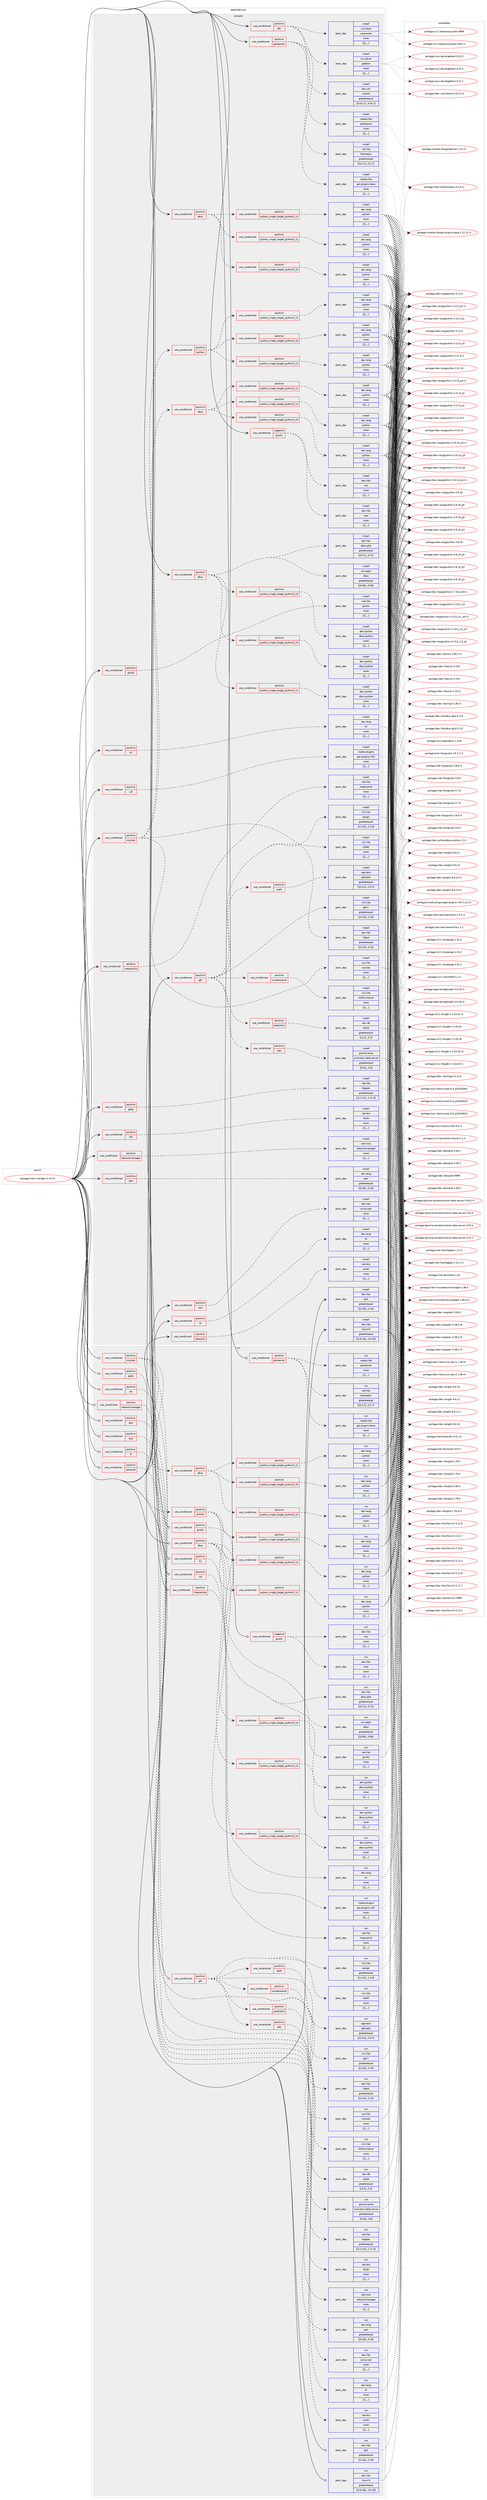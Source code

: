 digraph prolog {

# *************
# Graph options
# *************

newrank=true;
concentrate=true;
compound=true;
graph [rankdir=LR,fontname=Helvetica,fontsize=10,ranksep=1.5];#, ranksep=2.5, nodesep=0.2];
edge  [arrowhead=vee];
node  [fontname=Helvetica,fontsize=10];

# **********
# The ebuild
# **********

subgraph cluster_leftcol {
color=gray;
label=<<i>ebuild</i>>;
id [label="portage://net-im/pidgin-2.14.13", color=red, width=4, href="../net-im/pidgin-2.14.13.svg"];
}

# ****************
# The dependencies
# ****************

subgraph cluster_midcol {
color=gray;
label=<<i>dependencies</i>>;
subgraph cluster_compile {
fillcolor="#eeeeee";
style=filled;
label=<<i>compile</i>>;
subgraph cond96383 {
dependency371325 [label=<<TABLE BORDER="0" CELLBORDER="1" CELLSPACING="0" CELLPADDING="4"><TR><TD ROWSPAN="3" CELLPADDING="10">use_conditional</TD></TR><TR><TD>negative</TD></TR><TR><TD>gnutls</TD></TR></TABLE>>, shape=none, color=red];
subgraph pack272175 {
dependency371326 [label=<<TABLE BORDER="0" CELLBORDER="1" CELLSPACING="0" CELLPADDING="4" WIDTH="220"><TR><TD ROWSPAN="6" CELLPADDING="30">pack_dep</TD></TR><TR><TD WIDTH="110">install</TD></TR><TR><TD>dev-libs</TD></TR><TR><TD>nspr</TD></TR><TR><TD>none</TD></TR><TR><TD>[[],,,,]</TD></TR></TABLE>>, shape=none, color=blue];
}
dependency371325:e -> dependency371326:w [weight=20,style="dashed",arrowhead="vee"];
subgraph pack272176 {
dependency371327 [label=<<TABLE BORDER="0" CELLBORDER="1" CELLSPACING="0" CELLPADDING="4" WIDTH="220"><TR><TD ROWSPAN="6" CELLPADDING="30">pack_dep</TD></TR><TR><TD WIDTH="110">install</TD></TR><TR><TD>dev-libs</TD></TR><TR><TD>nss</TD></TR><TR><TD>none</TD></TR><TR><TD>[[],,,,]</TD></TR></TABLE>>, shape=none, color=blue];
}
dependency371325:e -> dependency371327:w [weight=20,style="dashed",arrowhead="vee"];
}
id:e -> dependency371325:w [weight=20,style="solid",arrowhead="vee"];
subgraph cond96384 {
dependency371328 [label=<<TABLE BORDER="0" CELLBORDER="1" CELLSPACING="0" CELLPADDING="4"><TR><TD ROWSPAN="3" CELLPADDING="10">use_conditional</TD></TR><TR><TD>positive</TD></TR><TR><TD>dbus</TD></TR></TABLE>>, shape=none, color=red];
subgraph cond96385 {
dependency371329 [label=<<TABLE BORDER="0" CELLBORDER="1" CELLSPACING="0" CELLPADDING="4"><TR><TD ROWSPAN="3" CELLPADDING="10">use_conditional</TD></TR><TR><TD>positive</TD></TR><TR><TD>python_single_target_python3_10</TD></TR></TABLE>>, shape=none, color=red];
subgraph pack272177 {
dependency371330 [label=<<TABLE BORDER="0" CELLBORDER="1" CELLSPACING="0" CELLPADDING="4" WIDTH="220"><TR><TD ROWSPAN="6" CELLPADDING="30">pack_dep</TD></TR><TR><TD WIDTH="110">install</TD></TR><TR><TD>dev-lang</TD></TR><TR><TD>python</TD></TR><TR><TD>none</TD></TR><TR><TD>[[],,,,]</TD></TR></TABLE>>, shape=none, color=blue];
}
dependency371329:e -> dependency371330:w [weight=20,style="dashed",arrowhead="vee"];
}
dependency371328:e -> dependency371329:w [weight=20,style="dashed",arrowhead="vee"];
subgraph cond96386 {
dependency371331 [label=<<TABLE BORDER="0" CELLBORDER="1" CELLSPACING="0" CELLPADDING="4"><TR><TD ROWSPAN="3" CELLPADDING="10">use_conditional</TD></TR><TR><TD>positive</TD></TR><TR><TD>python_single_target_python3_11</TD></TR></TABLE>>, shape=none, color=red];
subgraph pack272178 {
dependency371332 [label=<<TABLE BORDER="0" CELLBORDER="1" CELLSPACING="0" CELLPADDING="4" WIDTH="220"><TR><TD ROWSPAN="6" CELLPADDING="30">pack_dep</TD></TR><TR><TD WIDTH="110">install</TD></TR><TR><TD>dev-lang</TD></TR><TR><TD>python</TD></TR><TR><TD>none</TD></TR><TR><TD>[[],,,,]</TD></TR></TABLE>>, shape=none, color=blue];
}
dependency371331:e -> dependency371332:w [weight=20,style="dashed",arrowhead="vee"];
}
dependency371328:e -> dependency371331:w [weight=20,style="dashed",arrowhead="vee"];
subgraph cond96387 {
dependency371333 [label=<<TABLE BORDER="0" CELLBORDER="1" CELLSPACING="0" CELLPADDING="4"><TR><TD ROWSPAN="3" CELLPADDING="10">use_conditional</TD></TR><TR><TD>positive</TD></TR><TR><TD>python_single_target_python3_12</TD></TR></TABLE>>, shape=none, color=red];
subgraph pack272179 {
dependency371334 [label=<<TABLE BORDER="0" CELLBORDER="1" CELLSPACING="0" CELLPADDING="4" WIDTH="220"><TR><TD ROWSPAN="6" CELLPADDING="30">pack_dep</TD></TR><TR><TD WIDTH="110">install</TD></TR><TR><TD>dev-lang</TD></TR><TR><TD>python</TD></TR><TR><TD>none</TD></TR><TR><TD>[[],,,,]</TD></TR></TABLE>>, shape=none, color=blue];
}
dependency371333:e -> dependency371334:w [weight=20,style="dashed",arrowhead="vee"];
}
dependency371328:e -> dependency371333:w [weight=20,style="dashed",arrowhead="vee"];
}
id:e -> dependency371328:w [weight=20,style="solid",arrowhead="vee"];
subgraph cond96388 {
dependency371335 [label=<<TABLE BORDER="0" CELLBORDER="1" CELLSPACING="0" CELLPADDING="4"><TR><TD ROWSPAN="3" CELLPADDING="10">use_conditional</TD></TR><TR><TD>positive</TD></TR><TR><TD>dbus</TD></TR></TABLE>>, shape=none, color=red];
subgraph pack272180 {
dependency371336 [label=<<TABLE BORDER="0" CELLBORDER="1" CELLSPACING="0" CELLPADDING="4" WIDTH="220"><TR><TD ROWSPAN="6" CELLPADDING="30">pack_dep</TD></TR><TR><TD WIDTH="110">install</TD></TR><TR><TD>dev-libs</TD></TR><TR><TD>dbus-glib</TD></TR><TR><TD>greaterequal</TD></TR><TR><TD>[[0,71],,,0.71]</TD></TR></TABLE>>, shape=none, color=blue];
}
dependency371335:e -> dependency371336:w [weight=20,style="dashed",arrowhead="vee"];
subgraph pack272181 {
dependency371337 [label=<<TABLE BORDER="0" CELLBORDER="1" CELLSPACING="0" CELLPADDING="4" WIDTH="220"><TR><TD ROWSPAN="6" CELLPADDING="30">pack_dep</TD></TR><TR><TD WIDTH="110">install</TD></TR><TR><TD>sys-apps</TD></TR><TR><TD>dbus</TD></TR><TR><TD>greaterequal</TD></TR><TR><TD>[[0,90],,,0.90]</TD></TR></TABLE>>, shape=none, color=blue];
}
dependency371335:e -> dependency371337:w [weight=20,style="dashed",arrowhead="vee"];
subgraph cond96389 {
dependency371338 [label=<<TABLE BORDER="0" CELLBORDER="1" CELLSPACING="0" CELLPADDING="4"><TR><TD ROWSPAN="3" CELLPADDING="10">use_conditional</TD></TR><TR><TD>positive</TD></TR><TR><TD>python_single_target_python3_10</TD></TR></TABLE>>, shape=none, color=red];
subgraph pack272182 {
dependency371339 [label=<<TABLE BORDER="0" CELLBORDER="1" CELLSPACING="0" CELLPADDING="4" WIDTH="220"><TR><TD ROWSPAN="6" CELLPADDING="30">pack_dep</TD></TR><TR><TD WIDTH="110">install</TD></TR><TR><TD>dev-python</TD></TR><TR><TD>dbus-python</TD></TR><TR><TD>none</TD></TR><TR><TD>[[],,,,]</TD></TR></TABLE>>, shape=none, color=blue];
}
dependency371338:e -> dependency371339:w [weight=20,style="dashed",arrowhead="vee"];
}
dependency371335:e -> dependency371338:w [weight=20,style="dashed",arrowhead="vee"];
subgraph cond96390 {
dependency371340 [label=<<TABLE BORDER="0" CELLBORDER="1" CELLSPACING="0" CELLPADDING="4"><TR><TD ROWSPAN="3" CELLPADDING="10">use_conditional</TD></TR><TR><TD>positive</TD></TR><TR><TD>python_single_target_python3_11</TD></TR></TABLE>>, shape=none, color=red];
subgraph pack272183 {
dependency371341 [label=<<TABLE BORDER="0" CELLBORDER="1" CELLSPACING="0" CELLPADDING="4" WIDTH="220"><TR><TD ROWSPAN="6" CELLPADDING="30">pack_dep</TD></TR><TR><TD WIDTH="110">install</TD></TR><TR><TD>dev-python</TD></TR><TR><TD>dbus-python</TD></TR><TR><TD>none</TD></TR><TR><TD>[[],,,,]</TD></TR></TABLE>>, shape=none, color=blue];
}
dependency371340:e -> dependency371341:w [weight=20,style="dashed",arrowhead="vee"];
}
dependency371335:e -> dependency371340:w [weight=20,style="dashed",arrowhead="vee"];
subgraph cond96391 {
dependency371342 [label=<<TABLE BORDER="0" CELLBORDER="1" CELLSPACING="0" CELLPADDING="4"><TR><TD ROWSPAN="3" CELLPADDING="10">use_conditional</TD></TR><TR><TD>positive</TD></TR><TR><TD>python_single_target_python3_12</TD></TR></TABLE>>, shape=none, color=red];
subgraph pack272184 {
dependency371343 [label=<<TABLE BORDER="0" CELLBORDER="1" CELLSPACING="0" CELLPADDING="4" WIDTH="220"><TR><TD ROWSPAN="6" CELLPADDING="30">pack_dep</TD></TR><TR><TD WIDTH="110">install</TD></TR><TR><TD>dev-python</TD></TR><TR><TD>dbus-python</TD></TR><TR><TD>none</TD></TR><TR><TD>[[],,,,]</TD></TR></TABLE>>, shape=none, color=blue];
}
dependency371342:e -> dependency371343:w [weight=20,style="dashed",arrowhead="vee"];
}
dependency371335:e -> dependency371342:w [weight=20,style="dashed",arrowhead="vee"];
}
id:e -> dependency371335:w [weight=20,style="solid",arrowhead="vee"];
subgraph cond96392 {
dependency371344 [label=<<TABLE BORDER="0" CELLBORDER="1" CELLSPACING="0" CELLPADDING="4"><TR><TD ROWSPAN="3" CELLPADDING="10">use_conditional</TD></TR><TR><TD>positive</TD></TR><TR><TD>gadu</TD></TR></TABLE>>, shape=none, color=red];
subgraph pack272185 {
dependency371345 [label=<<TABLE BORDER="0" CELLBORDER="1" CELLSPACING="0" CELLPADDING="4" WIDTH="220"><TR><TD ROWSPAN="6" CELLPADDING="30">pack_dep</TD></TR><TR><TD WIDTH="110">install</TD></TR><TR><TD>net-libs</TD></TR><TR><TD>libgadu</TD></TR><TR><TD>greaterequal</TD></TR><TR><TD>[[1,11,0],,,1.11.0]</TD></TR></TABLE>>, shape=none, color=blue];
}
dependency371344:e -> dependency371345:w [weight=20,style="dashed",arrowhead="vee"];
}
id:e -> dependency371344:w [weight=20,style="solid",arrowhead="vee"];
subgraph cond96393 {
dependency371346 [label=<<TABLE BORDER="0" CELLBORDER="1" CELLSPACING="0" CELLPADDING="4"><TR><TD ROWSPAN="3" CELLPADDING="10">use_conditional</TD></TR><TR><TD>positive</TD></TR><TR><TD>gnutls</TD></TR></TABLE>>, shape=none, color=red];
subgraph pack272186 {
dependency371347 [label=<<TABLE BORDER="0" CELLBORDER="1" CELLSPACING="0" CELLPADDING="4" WIDTH="220"><TR><TD ROWSPAN="6" CELLPADDING="30">pack_dep</TD></TR><TR><TD WIDTH="110">install</TD></TR><TR><TD>net-libs</TD></TR><TR><TD>gnutls</TD></TR><TR><TD>none</TD></TR><TR><TD>[[],,,,]</TD></TR></TABLE>>, shape=none, color=blue];
}
dependency371346:e -> dependency371347:w [weight=20,style="dashed",arrowhead="vee"];
}
id:e -> dependency371346:w [weight=20,style="solid",arrowhead="vee"];
subgraph cond96394 {
dependency371348 [label=<<TABLE BORDER="0" CELLBORDER="1" CELLSPACING="0" CELLPADDING="4"><TR><TD ROWSPAN="3" CELLPADDING="10">use_conditional</TD></TR><TR><TD>positive</TD></TR><TR><TD>gstreamer</TD></TR></TABLE>>, shape=none, color=red];
subgraph pack272187 {
dependency371349 [label=<<TABLE BORDER="0" CELLBORDER="1" CELLSPACING="0" CELLPADDING="4" WIDTH="220"><TR><TD ROWSPAN="6" CELLPADDING="30">pack_dep</TD></TR><TR><TD WIDTH="110">install</TD></TR><TR><TD>media-libs</TD></TR><TR><TD>gstreamer</TD></TR><TR><TD>none</TD></TR><TR><TD>[[],,,,]</TD></TR></TABLE>>, shape=none, color=blue];
}
dependency371348:e -> dependency371349:w [weight=20,style="dashed",arrowhead="vee"];
subgraph pack272188 {
dependency371350 [label=<<TABLE BORDER="0" CELLBORDER="1" CELLSPACING="0" CELLPADDING="4" WIDTH="220"><TR><TD ROWSPAN="6" CELLPADDING="30">pack_dep</TD></TR><TR><TD WIDTH="110">install</TD></TR><TR><TD>media-libs</TD></TR><TR><TD>gst-plugins-base</TD></TR><TR><TD>none</TD></TR><TR><TD>[[],,,,]</TD></TR></TABLE>>, shape=none, color=blue];
}
dependency371348:e -> dependency371350:w [weight=20,style="dashed",arrowhead="vee"];
subgraph pack272189 {
dependency371351 [label=<<TABLE BORDER="0" CELLBORDER="1" CELLSPACING="0" CELLPADDING="4" WIDTH="220"><TR><TD ROWSPAN="6" CELLPADDING="30">pack_dep</TD></TR><TR><TD WIDTH="110">install</TD></TR><TR><TD>net-libs</TD></TR><TR><TD>farstream</TD></TR><TR><TD>greaterequal</TD></TR><TR><TD>[[0,2,7],,,0.2.7]</TD></TR></TABLE>>, shape=none, color=blue];
}
dependency371348:e -> dependency371351:w [weight=20,style="dashed",arrowhead="vee"];
}
id:e -> dependency371348:w [weight=20,style="solid",arrowhead="vee"];
subgraph cond96395 {
dependency371352 [label=<<TABLE BORDER="0" CELLBORDER="1" CELLSPACING="0" CELLPADDING="4"><TR><TD ROWSPAN="3" CELLPADDING="10">use_conditional</TD></TR><TR><TD>positive</TD></TR><TR><TD>gtk</TD></TR></TABLE>>, shape=none, color=red];
subgraph pack272190 {
dependency371353 [label=<<TABLE BORDER="0" CELLBORDER="1" CELLSPACING="0" CELLPADDING="4" WIDTH="220"><TR><TD ROWSPAN="6" CELLPADDING="30">pack_dep</TD></TR><TR><TD WIDTH="110">install</TD></TR><TR><TD>x11-base</TD></TR><TR><TD>xorg-proto</TD></TR><TR><TD>none</TD></TR><TR><TD>[[],,,,]</TD></TR></TABLE>>, shape=none, color=blue];
}
dependency371352:e -> dependency371353:w [weight=20,style="dashed",arrowhead="vee"];
subgraph pack272191 {
dependency371354 [label=<<TABLE BORDER="0" CELLBORDER="1" CELLSPACING="0" CELLPADDING="4" WIDTH="220"><TR><TD ROWSPAN="6" CELLPADDING="30">pack_dep</TD></TR><TR><TD WIDTH="110">install</TD></TR><TR><TD>dev-util</TD></TR><TR><TD>intltool</TD></TR><TR><TD>greaterequal</TD></TR><TR><TD>[[0,41,1],,,0.41.1]</TD></TR></TABLE>>, shape=none, color=blue];
}
dependency371352:e -> dependency371354:w [weight=20,style="dashed",arrowhead="vee"];
subgraph pack272192 {
dependency371355 [label=<<TABLE BORDER="0" CELLBORDER="1" CELLSPACING="0" CELLPADDING="4" WIDTH="220"><TR><TD ROWSPAN="6" CELLPADDING="30">pack_dep</TD></TR><TR><TD WIDTH="110">install</TD></TR><TR><TD>sys-devel</TD></TR><TR><TD>gettext</TD></TR><TR><TD>none</TD></TR><TR><TD>[[],,,,]</TD></TR></TABLE>>, shape=none, color=blue];
}
dependency371352:e -> dependency371355:w [weight=20,style="dashed",arrowhead="vee"];
}
id:e -> dependency371352:w [weight=20,style="solid",arrowhead="vee"];
subgraph cond96396 {
dependency371356 [label=<<TABLE BORDER="0" CELLBORDER="1" CELLSPACING="0" CELLPADDING="4"><TR><TD ROWSPAN="3" CELLPADDING="10">use_conditional</TD></TR><TR><TD>positive</TD></TR><TR><TD>gtk</TD></TR></TABLE>>, shape=none, color=red];
subgraph pack272193 {
dependency371357 [label=<<TABLE BORDER="0" CELLBORDER="1" CELLSPACING="0" CELLPADDING="4" WIDTH="220"><TR><TD ROWSPAN="6" CELLPADDING="30">pack_dep</TD></TR><TR><TD WIDTH="110">install</TD></TR><TR><TD>x11-libs</TD></TR><TR><TD>gtk+</TD></TR><TR><TD>greaterequal</TD></TR><TR><TD>[[2,10],,,2.10]</TD></TR></TABLE>>, shape=none, color=blue];
}
dependency371356:e -> dependency371357:w [weight=20,style="dashed",arrowhead="vee"];
subgraph pack272194 {
dependency371358 [label=<<TABLE BORDER="0" CELLBORDER="1" CELLSPACING="0" CELLPADDING="4" WIDTH="220"><TR><TD ROWSPAN="6" CELLPADDING="30">pack_dep</TD></TR><TR><TD WIDTH="110">install</TD></TR><TR><TD>x11-libs</TD></TR><TR><TD>libSM</TD></TR><TR><TD>none</TD></TR><TR><TD>[[],,,,]</TD></TR></TABLE>>, shape=none, color=blue];
}
dependency371356:e -> dependency371358:w [weight=20,style="dashed",arrowhead="vee"];
subgraph pack272195 {
dependency371359 [label=<<TABLE BORDER="0" CELLBORDER="1" CELLSPACING="0" CELLPADDING="4" WIDTH="220"><TR><TD ROWSPAN="6" CELLPADDING="30">pack_dep</TD></TR><TR><TD WIDTH="110">install</TD></TR><TR><TD>x11-libs</TD></TR><TR><TD>pango</TD></TR><TR><TD>greaterequal</TD></TR><TR><TD>[[1,4,0],,,1.4.0]</TD></TR></TABLE>>, shape=none, color=blue];
}
dependency371356:e -> dependency371359:w [weight=20,style="dashed",arrowhead="vee"];
subgraph cond96397 {
dependency371360 [label=<<TABLE BORDER="0" CELLBORDER="1" CELLSPACING="0" CELLPADDING="4"><TR><TD ROWSPAN="3" CELLPADDING="10">use_conditional</TD></TR><TR><TD>positive</TD></TR><TR><TD>xscreensaver</TD></TR></TABLE>>, shape=none, color=red];
subgraph pack272196 {
dependency371361 [label=<<TABLE BORDER="0" CELLBORDER="1" CELLSPACING="0" CELLPADDING="4" WIDTH="220"><TR><TD ROWSPAN="6" CELLPADDING="30">pack_dep</TD></TR><TR><TD WIDTH="110">install</TD></TR><TR><TD>x11-libs</TD></TR><TR><TD>libXScrnSaver</TD></TR><TR><TD>none</TD></TR><TR><TD>[[],,,,]</TD></TR></TABLE>>, shape=none, color=blue];
}
dependency371360:e -> dependency371361:w [weight=20,style="dashed",arrowhead="vee"];
}
dependency371356:e -> dependency371360:w [weight=20,style="dashed",arrowhead="vee"];
subgraph cond96398 {
dependency371362 [label=<<TABLE BORDER="0" CELLBORDER="1" CELLSPACING="0" CELLPADDING="4"><TR><TD ROWSPAN="3" CELLPADDING="10">use_conditional</TD></TR><TR><TD>positive</TD></TR><TR><TD>spell</TD></TR></TABLE>>, shape=none, color=red];
subgraph pack272197 {
dependency371363 [label=<<TABLE BORDER="0" CELLBORDER="1" CELLSPACING="0" CELLPADDING="4" WIDTH="220"><TR><TD ROWSPAN="6" CELLPADDING="30">pack_dep</TD></TR><TR><TD WIDTH="110">install</TD></TR><TR><TD>app-text</TD></TR><TR><TD>gtkspell</TD></TR><TR><TD>greaterequal</TD></TR><TR><TD>[[2,0,2],,,2.0.2]</TD></TR></TABLE>>, shape=none, color=blue];
}
dependency371362:e -> dependency371363:w [weight=20,style="dashed",arrowhead="vee"];
}
dependency371356:e -> dependency371362:w [weight=20,style="dashed",arrowhead="vee"];
subgraph cond96399 {
dependency371364 [label=<<TABLE BORDER="0" CELLBORDER="1" CELLSPACING="0" CELLPADDING="4"><TR><TD ROWSPAN="3" CELLPADDING="10">use_conditional</TD></TR><TR><TD>positive</TD></TR><TR><TD>eds</TD></TR></TABLE>>, shape=none, color=red];
subgraph pack272198 {
dependency371365 [label=<<TABLE BORDER="0" CELLBORDER="1" CELLSPACING="0" CELLPADDING="4" WIDTH="220"><TR><TD ROWSPAN="6" CELLPADDING="30">pack_dep</TD></TR><TR><TD WIDTH="110">install</TD></TR><TR><TD>gnome-extra</TD></TR><TR><TD>evolution-data-server</TD></TR><TR><TD>greaterequal</TD></TR><TR><TD>[[3,6],,,3.6]</TD></TR></TABLE>>, shape=none, color=blue];
}
dependency371364:e -> dependency371365:w [weight=20,style="dashed",arrowhead="vee"];
}
dependency371356:e -> dependency371364:w [weight=20,style="dashed",arrowhead="vee"];
subgraph cond96400 {
dependency371366 [label=<<TABLE BORDER="0" CELLBORDER="1" CELLSPACING="0" CELLPADDING="4"><TR><TD ROWSPAN="3" CELLPADDING="10">use_conditional</TD></TR><TR><TD>positive</TD></TR><TR><TD>prediction</TD></TR></TABLE>>, shape=none, color=red];
subgraph pack272199 {
dependency371367 [label=<<TABLE BORDER="0" CELLBORDER="1" CELLSPACING="0" CELLPADDING="4" WIDTH="220"><TR><TD ROWSPAN="6" CELLPADDING="30">pack_dep</TD></TR><TR><TD WIDTH="110">install</TD></TR><TR><TD>dev-db</TD></TR><TR><TD>sqlite</TD></TR><TR><TD>greaterequal</TD></TR><TR><TD>[[3,3],,,3.3]</TD></TR></TABLE>>, shape=none, color=blue];
}
dependency371366:e -> dependency371367:w [weight=20,style="dashed",arrowhead="vee"];
}
dependency371356:e -> dependency371366:w [weight=20,style="dashed",arrowhead="vee"];
}
id:e -> dependency371356:w [weight=20,style="solid",arrowhead="vee"];
subgraph cond96401 {
dependency371368 [label=<<TABLE BORDER="0" CELLBORDER="1" CELLSPACING="0" CELLPADDING="4"><TR><TD ROWSPAN="3" CELLPADDING="10">use_conditional</TD></TR><TR><TD>positive</TD></TR><TR><TD>idn</TD></TR></TABLE>>, shape=none, color=red];
subgraph pack272200 {
dependency371369 [label=<<TABLE BORDER="0" CELLBORDER="1" CELLSPACING="0" CELLPADDING="4" WIDTH="220"><TR><TD ROWSPAN="6" CELLPADDING="30">pack_dep</TD></TR><TR><TD WIDTH="110">install</TD></TR><TR><TD>net-dns</TD></TR><TR><TD>libidn</TD></TR><TR><TD>none</TD></TR><TR><TD>[[],,,,]</TD></TR></TABLE>>, shape=none, color=blue];
}
dependency371368:e -> dependency371369:w [weight=20,style="dashed",arrowhead="vee"];
}
id:e -> dependency371368:w [weight=20,style="solid",arrowhead="vee"];
subgraph cond96402 {
dependency371370 [label=<<TABLE BORDER="0" CELLBORDER="1" CELLSPACING="0" CELLPADDING="4"><TR><TD ROWSPAN="3" CELLPADDING="10">use_conditional</TD></TR><TR><TD>positive</TD></TR><TR><TD>meanwhile</TD></TR></TABLE>>, shape=none, color=red];
subgraph pack272201 {
dependency371371 [label=<<TABLE BORDER="0" CELLBORDER="1" CELLSPACING="0" CELLPADDING="4" WIDTH="220"><TR><TD ROWSPAN="6" CELLPADDING="30">pack_dep</TD></TR><TR><TD WIDTH="110">install</TD></TR><TR><TD>net-libs</TD></TR><TR><TD>meanwhile</TD></TR><TR><TD>none</TD></TR><TR><TD>[[],,,,]</TD></TR></TABLE>>, shape=none, color=blue];
}
dependency371370:e -> dependency371371:w [weight=20,style="dashed",arrowhead="vee"];
}
id:e -> dependency371370:w [weight=20,style="solid",arrowhead="vee"];
subgraph cond96403 {
dependency371372 [label=<<TABLE BORDER="0" CELLBORDER="1" CELLSPACING="0" CELLPADDING="4"><TR><TD ROWSPAN="3" CELLPADDING="10">use_conditional</TD></TR><TR><TD>positive</TD></TR><TR><TD>ncurses</TD></TR></TABLE>>, shape=none, color=red];
subgraph pack272202 {
dependency371373 [label=<<TABLE BORDER="0" CELLBORDER="1" CELLSPACING="0" CELLPADDING="4" WIDTH="220"><TR><TD ROWSPAN="6" CELLPADDING="30">pack_dep</TD></TR><TR><TD WIDTH="110">install</TD></TR><TR><TD>dev-libs</TD></TR><TR><TD>libgnt</TD></TR><TR><TD>greaterequal</TD></TR><TR><TD>[[2,14],,,2.14]</TD></TR></TABLE>>, shape=none, color=blue];
}
dependency371372:e -> dependency371373:w [weight=20,style="dashed",arrowhead="vee"];
subgraph pack272203 {
dependency371374 [label=<<TABLE BORDER="0" CELLBORDER="1" CELLSPACING="0" CELLPADDING="4" WIDTH="220"><TR><TD ROWSPAN="6" CELLPADDING="30">pack_dep</TD></TR><TR><TD WIDTH="110">install</TD></TR><TR><TD>sys-libs</TD></TR><TR><TD>ncurses</TD></TR><TR><TD>none</TD></TR><TR><TD>[[],,,,]</TD></TR></TABLE>>, shape=none, color=blue];
}
dependency371372:e -> dependency371374:w [weight=20,style="dashed",arrowhead="vee"];
subgraph cond96404 {
dependency371375 [label=<<TABLE BORDER="0" CELLBORDER="1" CELLSPACING="0" CELLPADDING="4"><TR><TD ROWSPAN="3" CELLPADDING="10">use_conditional</TD></TR><TR><TD>positive</TD></TR><TR><TD>dbus</TD></TR></TABLE>>, shape=none, color=red];
subgraph cond96405 {
dependency371376 [label=<<TABLE BORDER="0" CELLBORDER="1" CELLSPACING="0" CELLPADDING="4"><TR><TD ROWSPAN="3" CELLPADDING="10">use_conditional</TD></TR><TR><TD>positive</TD></TR><TR><TD>python_single_target_python3_10</TD></TR></TABLE>>, shape=none, color=red];
subgraph pack272204 {
dependency371377 [label=<<TABLE BORDER="0" CELLBORDER="1" CELLSPACING="0" CELLPADDING="4" WIDTH="220"><TR><TD ROWSPAN="6" CELLPADDING="30">pack_dep</TD></TR><TR><TD WIDTH="110">install</TD></TR><TR><TD>dev-lang</TD></TR><TR><TD>python</TD></TR><TR><TD>none</TD></TR><TR><TD>[[],,,,]</TD></TR></TABLE>>, shape=none, color=blue];
}
dependency371376:e -> dependency371377:w [weight=20,style="dashed",arrowhead="vee"];
}
dependency371375:e -> dependency371376:w [weight=20,style="dashed",arrowhead="vee"];
subgraph cond96406 {
dependency371378 [label=<<TABLE BORDER="0" CELLBORDER="1" CELLSPACING="0" CELLPADDING="4"><TR><TD ROWSPAN="3" CELLPADDING="10">use_conditional</TD></TR><TR><TD>positive</TD></TR><TR><TD>python_single_target_python3_11</TD></TR></TABLE>>, shape=none, color=red];
subgraph pack272205 {
dependency371379 [label=<<TABLE BORDER="0" CELLBORDER="1" CELLSPACING="0" CELLPADDING="4" WIDTH="220"><TR><TD ROWSPAN="6" CELLPADDING="30">pack_dep</TD></TR><TR><TD WIDTH="110">install</TD></TR><TR><TD>dev-lang</TD></TR><TR><TD>python</TD></TR><TR><TD>none</TD></TR><TR><TD>[[],,,,]</TD></TR></TABLE>>, shape=none, color=blue];
}
dependency371378:e -> dependency371379:w [weight=20,style="dashed",arrowhead="vee"];
}
dependency371375:e -> dependency371378:w [weight=20,style="dashed",arrowhead="vee"];
subgraph cond96407 {
dependency371380 [label=<<TABLE BORDER="0" CELLBORDER="1" CELLSPACING="0" CELLPADDING="4"><TR><TD ROWSPAN="3" CELLPADDING="10">use_conditional</TD></TR><TR><TD>positive</TD></TR><TR><TD>python_single_target_python3_12</TD></TR></TABLE>>, shape=none, color=red];
subgraph pack272206 {
dependency371381 [label=<<TABLE BORDER="0" CELLBORDER="1" CELLSPACING="0" CELLPADDING="4" WIDTH="220"><TR><TD ROWSPAN="6" CELLPADDING="30">pack_dep</TD></TR><TR><TD WIDTH="110">install</TD></TR><TR><TD>dev-lang</TD></TR><TR><TD>python</TD></TR><TR><TD>none</TD></TR><TR><TD>[[],,,,]</TD></TR></TABLE>>, shape=none, color=blue];
}
dependency371380:e -> dependency371381:w [weight=20,style="dashed",arrowhead="vee"];
}
dependency371375:e -> dependency371380:w [weight=20,style="dashed",arrowhead="vee"];
}
dependency371372:e -> dependency371375:w [weight=20,style="dashed",arrowhead="vee"];
subgraph cond96408 {
dependency371382 [label=<<TABLE BORDER="0" CELLBORDER="1" CELLSPACING="0" CELLPADDING="4"><TR><TD ROWSPAN="3" CELLPADDING="10">use_conditional</TD></TR><TR><TD>positive</TD></TR><TR><TD>python</TD></TR></TABLE>>, shape=none, color=red];
subgraph cond96409 {
dependency371383 [label=<<TABLE BORDER="0" CELLBORDER="1" CELLSPACING="0" CELLPADDING="4"><TR><TD ROWSPAN="3" CELLPADDING="10">use_conditional</TD></TR><TR><TD>positive</TD></TR><TR><TD>python_single_target_python3_10</TD></TR></TABLE>>, shape=none, color=red];
subgraph pack272207 {
dependency371384 [label=<<TABLE BORDER="0" CELLBORDER="1" CELLSPACING="0" CELLPADDING="4" WIDTH="220"><TR><TD ROWSPAN="6" CELLPADDING="30">pack_dep</TD></TR><TR><TD WIDTH="110">install</TD></TR><TR><TD>dev-lang</TD></TR><TR><TD>python</TD></TR><TR><TD>none</TD></TR><TR><TD>[[],,,,]</TD></TR></TABLE>>, shape=none, color=blue];
}
dependency371383:e -> dependency371384:w [weight=20,style="dashed",arrowhead="vee"];
}
dependency371382:e -> dependency371383:w [weight=20,style="dashed",arrowhead="vee"];
subgraph cond96410 {
dependency371385 [label=<<TABLE BORDER="0" CELLBORDER="1" CELLSPACING="0" CELLPADDING="4"><TR><TD ROWSPAN="3" CELLPADDING="10">use_conditional</TD></TR><TR><TD>positive</TD></TR><TR><TD>python_single_target_python3_11</TD></TR></TABLE>>, shape=none, color=red];
subgraph pack272208 {
dependency371386 [label=<<TABLE BORDER="0" CELLBORDER="1" CELLSPACING="0" CELLPADDING="4" WIDTH="220"><TR><TD ROWSPAN="6" CELLPADDING="30">pack_dep</TD></TR><TR><TD WIDTH="110">install</TD></TR><TR><TD>dev-lang</TD></TR><TR><TD>python</TD></TR><TR><TD>none</TD></TR><TR><TD>[[],,,,]</TD></TR></TABLE>>, shape=none, color=blue];
}
dependency371385:e -> dependency371386:w [weight=20,style="dashed",arrowhead="vee"];
}
dependency371382:e -> dependency371385:w [weight=20,style="dashed",arrowhead="vee"];
subgraph cond96411 {
dependency371387 [label=<<TABLE BORDER="0" CELLBORDER="1" CELLSPACING="0" CELLPADDING="4"><TR><TD ROWSPAN="3" CELLPADDING="10">use_conditional</TD></TR><TR><TD>positive</TD></TR><TR><TD>python_single_target_python3_12</TD></TR></TABLE>>, shape=none, color=red];
subgraph pack272209 {
dependency371388 [label=<<TABLE BORDER="0" CELLBORDER="1" CELLSPACING="0" CELLPADDING="4" WIDTH="220"><TR><TD ROWSPAN="6" CELLPADDING="30">pack_dep</TD></TR><TR><TD WIDTH="110">install</TD></TR><TR><TD>dev-lang</TD></TR><TR><TD>python</TD></TR><TR><TD>none</TD></TR><TR><TD>[[],,,,]</TD></TR></TABLE>>, shape=none, color=blue];
}
dependency371387:e -> dependency371388:w [weight=20,style="dashed",arrowhead="vee"];
}
dependency371382:e -> dependency371387:w [weight=20,style="dashed",arrowhead="vee"];
}
dependency371372:e -> dependency371382:w [weight=20,style="dashed",arrowhead="vee"];
}
id:e -> dependency371372:w [weight=20,style="solid",arrowhead="vee"];
subgraph cond96412 {
dependency371389 [label=<<TABLE BORDER="0" CELLBORDER="1" CELLSPACING="0" CELLPADDING="4"><TR><TD ROWSPAN="3" CELLPADDING="10">use_conditional</TD></TR><TR><TD>positive</TD></TR><TR><TD>networkmanager</TD></TR></TABLE>>, shape=none, color=red];
subgraph pack272210 {
dependency371390 [label=<<TABLE BORDER="0" CELLBORDER="1" CELLSPACING="0" CELLPADDING="4" WIDTH="220"><TR><TD ROWSPAN="6" CELLPADDING="30">pack_dep</TD></TR><TR><TD WIDTH="110">install</TD></TR><TR><TD>net-misc</TD></TR><TR><TD>networkmanager</TD></TR><TR><TD>none</TD></TR><TR><TD>[[],,,,]</TD></TR></TABLE>>, shape=none, color=blue];
}
dependency371389:e -> dependency371390:w [weight=20,style="dashed",arrowhead="vee"];
}
id:e -> dependency371389:w [weight=20,style="solid",arrowhead="vee"];
subgraph cond96413 {
dependency371391 [label=<<TABLE BORDER="0" CELLBORDER="1" CELLSPACING="0" CELLPADDING="4"><TR><TD ROWSPAN="3" CELLPADDING="10">use_conditional</TD></TR><TR><TD>positive</TD></TR><TR><TD>perl</TD></TR></TABLE>>, shape=none, color=red];
subgraph pack272211 {
dependency371392 [label=<<TABLE BORDER="0" CELLBORDER="1" CELLSPACING="0" CELLPADDING="4" WIDTH="220"><TR><TD ROWSPAN="6" CELLPADDING="30">pack_dep</TD></TR><TR><TD WIDTH="110">install</TD></TR><TR><TD>dev-lang</TD></TR><TR><TD>perl</TD></TR><TR><TD>greaterequal</TD></TR><TR><TD>[[5,16],,,5.16]</TD></TR></TABLE>>, shape=none, color=blue];
}
dependency371391:e -> dependency371392:w [weight=20,style="dashed",arrowhead="vee"];
}
id:e -> dependency371391:w [weight=20,style="solid",arrowhead="vee"];
subgraph cond96414 {
dependency371393 [label=<<TABLE BORDER="0" CELLBORDER="1" CELLSPACING="0" CELLPADDING="4"><TR><TD ROWSPAN="3" CELLPADDING="10">use_conditional</TD></TR><TR><TD>positive</TD></TR><TR><TD>sasl</TD></TR></TABLE>>, shape=none, color=red];
subgraph pack272212 {
dependency371394 [label=<<TABLE BORDER="0" CELLBORDER="1" CELLSPACING="0" CELLPADDING="4" WIDTH="220"><TR><TD ROWSPAN="6" CELLPADDING="30">pack_dep</TD></TR><TR><TD WIDTH="110">install</TD></TR><TR><TD>dev-libs</TD></TR><TR><TD>cyrus-sasl</TD></TR><TR><TD>none</TD></TR><TR><TD>[[],,,,]</TD></TR></TABLE>>, shape=none, color=blue];
}
dependency371393:e -> dependency371394:w [weight=20,style="dashed",arrowhead="vee"];
}
id:e -> dependency371393:w [weight=20,style="solid",arrowhead="vee"];
subgraph cond96415 {
dependency371395 [label=<<TABLE BORDER="0" CELLBORDER="1" CELLSPACING="0" CELLPADDING="4"><TR><TD ROWSPAN="3" CELLPADDING="10">use_conditional</TD></TR><TR><TD>positive</TD></TR><TR><TD>tcl</TD></TR></TABLE>>, shape=none, color=red];
subgraph pack272213 {
dependency371396 [label=<<TABLE BORDER="0" CELLBORDER="1" CELLSPACING="0" CELLPADDING="4" WIDTH="220"><TR><TD ROWSPAN="6" CELLPADDING="30">pack_dep</TD></TR><TR><TD WIDTH="110">install</TD></TR><TR><TD>dev-lang</TD></TR><TR><TD>tcl</TD></TR><TR><TD>none</TD></TR><TR><TD>[[],,,,]</TD></TR></TABLE>>, shape=none, color=blue];
}
dependency371395:e -> dependency371396:w [weight=20,style="dashed",arrowhead="vee"];
}
id:e -> dependency371395:w [weight=20,style="solid",arrowhead="vee"];
subgraph cond96416 {
dependency371397 [label=<<TABLE BORDER="0" CELLBORDER="1" CELLSPACING="0" CELLPADDING="4"><TR><TD ROWSPAN="3" CELLPADDING="10">use_conditional</TD></TR><TR><TD>positive</TD></TR><TR><TD>tk</TD></TR></TABLE>>, shape=none, color=red];
subgraph pack272214 {
dependency371398 [label=<<TABLE BORDER="0" CELLBORDER="1" CELLSPACING="0" CELLPADDING="4" WIDTH="220"><TR><TD ROWSPAN="6" CELLPADDING="30">pack_dep</TD></TR><TR><TD WIDTH="110">install</TD></TR><TR><TD>dev-lang</TD></TR><TR><TD>tk</TD></TR><TR><TD>none</TD></TR><TR><TD>[[],,,,]</TD></TR></TABLE>>, shape=none, color=blue];
}
dependency371397:e -> dependency371398:w [weight=20,style="dashed",arrowhead="vee"];
}
id:e -> dependency371397:w [weight=20,style="solid",arrowhead="vee"];
subgraph cond96417 {
dependency371399 [label=<<TABLE BORDER="0" CELLBORDER="1" CELLSPACING="0" CELLPADDING="4"><TR><TD ROWSPAN="3" CELLPADDING="10">use_conditional</TD></TR><TR><TD>positive</TD></TR><TR><TD>v4l</TD></TR></TABLE>>, shape=none, color=red];
subgraph pack272215 {
dependency371400 [label=<<TABLE BORDER="0" CELLBORDER="1" CELLSPACING="0" CELLPADDING="4" WIDTH="220"><TR><TD ROWSPAN="6" CELLPADDING="30">pack_dep</TD></TR><TR><TD WIDTH="110">install</TD></TR><TR><TD>media-plugins</TD></TR><TR><TD>gst-plugins-v4l2</TD></TR><TR><TD>none</TD></TR><TR><TD>[[],,,,]</TD></TR></TABLE>>, shape=none, color=blue];
}
dependency371399:e -> dependency371400:w [weight=20,style="dashed",arrowhead="vee"];
}
id:e -> dependency371399:w [weight=20,style="solid",arrowhead="vee"];
subgraph cond96418 {
dependency371401 [label=<<TABLE BORDER="0" CELLBORDER="1" CELLSPACING="0" CELLPADDING="4"><TR><TD ROWSPAN="3" CELLPADDING="10">use_conditional</TD></TR><TR><TD>positive</TD></TR><TR><TD>zeroconf</TD></TR></TABLE>>, shape=none, color=red];
subgraph pack272216 {
dependency371402 [label=<<TABLE BORDER="0" CELLBORDER="1" CELLSPACING="0" CELLPADDING="4" WIDTH="220"><TR><TD ROWSPAN="6" CELLPADDING="30">pack_dep</TD></TR><TR><TD WIDTH="110">install</TD></TR><TR><TD>net-dns</TD></TR><TR><TD>avahi</TD></TR><TR><TD>none</TD></TR><TR><TD>[[],,,,]</TD></TR></TABLE>>, shape=none, color=blue];
}
dependency371401:e -> dependency371402:w [weight=20,style="dashed",arrowhead="vee"];
}
id:e -> dependency371401:w [weight=20,style="solid",arrowhead="vee"];
subgraph pack272217 {
dependency371403 [label=<<TABLE BORDER="0" CELLBORDER="1" CELLSPACING="0" CELLPADDING="4" WIDTH="220"><TR><TD ROWSPAN="6" CELLPADDING="30">pack_dep</TD></TR><TR><TD WIDTH="110">install</TD></TR><TR><TD>dev-libs</TD></TR><TR><TD>glib</TD></TR><TR><TD>greaterequal</TD></TR><TR><TD>[[2,16],,,2.16]</TD></TR></TABLE>>, shape=none, color=blue];
}
id:e -> dependency371403:w [weight=20,style="solid",arrowhead="vee"];
subgraph pack272218 {
dependency371404 [label=<<TABLE BORDER="0" CELLBORDER="1" CELLSPACING="0" CELLPADDING="4" WIDTH="220"><TR><TD ROWSPAN="6" CELLPADDING="30">pack_dep</TD></TR><TR><TD WIDTH="110">install</TD></TR><TR><TD>dev-libs</TD></TR><TR><TD>libxml2</TD></TR><TR><TD>greaterequal</TD></TR><TR><TD>[[2,6,18],,,2.6.18]</TD></TR></TABLE>>, shape=none, color=blue];
}
id:e -> dependency371404:w [weight=20,style="solid",arrowhead="vee"];
}
subgraph cluster_compileandrun {
fillcolor="#eeeeee";
style=filled;
label=<<i>compile and run</i>>;
}
subgraph cluster_run {
fillcolor="#eeeeee";
style=filled;
label=<<i>run</i>>;
subgraph cond96419 {
dependency371405 [label=<<TABLE BORDER="0" CELLBORDER="1" CELLSPACING="0" CELLPADDING="4"><TR><TD ROWSPAN="3" CELLPADDING="10">use_conditional</TD></TR><TR><TD>negative</TD></TR><TR><TD>gnutls</TD></TR></TABLE>>, shape=none, color=red];
subgraph pack272219 {
dependency371406 [label=<<TABLE BORDER="0" CELLBORDER="1" CELLSPACING="0" CELLPADDING="4" WIDTH="220"><TR><TD ROWSPAN="6" CELLPADDING="30">pack_dep</TD></TR><TR><TD WIDTH="110">run</TD></TR><TR><TD>dev-libs</TD></TR><TR><TD>nspr</TD></TR><TR><TD>none</TD></TR><TR><TD>[[],,,,]</TD></TR></TABLE>>, shape=none, color=blue];
}
dependency371405:e -> dependency371406:w [weight=20,style="dashed",arrowhead="vee"];
subgraph pack272220 {
dependency371407 [label=<<TABLE BORDER="0" CELLBORDER="1" CELLSPACING="0" CELLPADDING="4" WIDTH="220"><TR><TD ROWSPAN="6" CELLPADDING="30">pack_dep</TD></TR><TR><TD WIDTH="110">run</TD></TR><TR><TD>dev-libs</TD></TR><TR><TD>nss</TD></TR><TR><TD>none</TD></TR><TR><TD>[[],,,,]</TD></TR></TABLE>>, shape=none, color=blue];
}
dependency371405:e -> dependency371407:w [weight=20,style="dashed",arrowhead="vee"];
}
id:e -> dependency371405:w [weight=20,style="solid",arrowhead="odot"];
subgraph cond96420 {
dependency371408 [label=<<TABLE BORDER="0" CELLBORDER="1" CELLSPACING="0" CELLPADDING="4"><TR><TD ROWSPAN="3" CELLPADDING="10">use_conditional</TD></TR><TR><TD>positive</TD></TR><TR><TD>dbus</TD></TR></TABLE>>, shape=none, color=red];
subgraph pack272221 {
dependency371409 [label=<<TABLE BORDER="0" CELLBORDER="1" CELLSPACING="0" CELLPADDING="4" WIDTH="220"><TR><TD ROWSPAN="6" CELLPADDING="30">pack_dep</TD></TR><TR><TD WIDTH="110">run</TD></TR><TR><TD>dev-libs</TD></TR><TR><TD>dbus-glib</TD></TR><TR><TD>greaterequal</TD></TR><TR><TD>[[0,71],,,0.71]</TD></TR></TABLE>>, shape=none, color=blue];
}
dependency371408:e -> dependency371409:w [weight=20,style="dashed",arrowhead="vee"];
subgraph pack272222 {
dependency371410 [label=<<TABLE BORDER="0" CELLBORDER="1" CELLSPACING="0" CELLPADDING="4" WIDTH="220"><TR><TD ROWSPAN="6" CELLPADDING="30">pack_dep</TD></TR><TR><TD WIDTH="110">run</TD></TR><TR><TD>sys-apps</TD></TR><TR><TD>dbus</TD></TR><TR><TD>greaterequal</TD></TR><TR><TD>[[0,90],,,0.90]</TD></TR></TABLE>>, shape=none, color=blue];
}
dependency371408:e -> dependency371410:w [weight=20,style="dashed",arrowhead="vee"];
subgraph cond96421 {
dependency371411 [label=<<TABLE BORDER="0" CELLBORDER="1" CELLSPACING="0" CELLPADDING="4"><TR><TD ROWSPAN="3" CELLPADDING="10">use_conditional</TD></TR><TR><TD>positive</TD></TR><TR><TD>python_single_target_python3_10</TD></TR></TABLE>>, shape=none, color=red];
subgraph pack272223 {
dependency371412 [label=<<TABLE BORDER="0" CELLBORDER="1" CELLSPACING="0" CELLPADDING="4" WIDTH="220"><TR><TD ROWSPAN="6" CELLPADDING="30">pack_dep</TD></TR><TR><TD WIDTH="110">run</TD></TR><TR><TD>dev-python</TD></TR><TR><TD>dbus-python</TD></TR><TR><TD>none</TD></TR><TR><TD>[[],,,,]</TD></TR></TABLE>>, shape=none, color=blue];
}
dependency371411:e -> dependency371412:w [weight=20,style="dashed",arrowhead="vee"];
}
dependency371408:e -> dependency371411:w [weight=20,style="dashed",arrowhead="vee"];
subgraph cond96422 {
dependency371413 [label=<<TABLE BORDER="0" CELLBORDER="1" CELLSPACING="0" CELLPADDING="4"><TR><TD ROWSPAN="3" CELLPADDING="10">use_conditional</TD></TR><TR><TD>positive</TD></TR><TR><TD>python_single_target_python3_11</TD></TR></TABLE>>, shape=none, color=red];
subgraph pack272224 {
dependency371414 [label=<<TABLE BORDER="0" CELLBORDER="1" CELLSPACING="0" CELLPADDING="4" WIDTH="220"><TR><TD ROWSPAN="6" CELLPADDING="30">pack_dep</TD></TR><TR><TD WIDTH="110">run</TD></TR><TR><TD>dev-python</TD></TR><TR><TD>dbus-python</TD></TR><TR><TD>none</TD></TR><TR><TD>[[],,,,]</TD></TR></TABLE>>, shape=none, color=blue];
}
dependency371413:e -> dependency371414:w [weight=20,style="dashed",arrowhead="vee"];
}
dependency371408:e -> dependency371413:w [weight=20,style="dashed",arrowhead="vee"];
subgraph cond96423 {
dependency371415 [label=<<TABLE BORDER="0" CELLBORDER="1" CELLSPACING="0" CELLPADDING="4"><TR><TD ROWSPAN="3" CELLPADDING="10">use_conditional</TD></TR><TR><TD>positive</TD></TR><TR><TD>python_single_target_python3_12</TD></TR></TABLE>>, shape=none, color=red];
subgraph pack272225 {
dependency371416 [label=<<TABLE BORDER="0" CELLBORDER="1" CELLSPACING="0" CELLPADDING="4" WIDTH="220"><TR><TD ROWSPAN="6" CELLPADDING="30">pack_dep</TD></TR><TR><TD WIDTH="110">run</TD></TR><TR><TD>dev-python</TD></TR><TR><TD>dbus-python</TD></TR><TR><TD>none</TD></TR><TR><TD>[[],,,,]</TD></TR></TABLE>>, shape=none, color=blue];
}
dependency371415:e -> dependency371416:w [weight=20,style="dashed",arrowhead="vee"];
}
dependency371408:e -> dependency371415:w [weight=20,style="dashed",arrowhead="vee"];
}
id:e -> dependency371408:w [weight=20,style="solid",arrowhead="odot"];
subgraph cond96424 {
dependency371417 [label=<<TABLE BORDER="0" CELLBORDER="1" CELLSPACING="0" CELLPADDING="4"><TR><TD ROWSPAN="3" CELLPADDING="10">use_conditional</TD></TR><TR><TD>positive</TD></TR><TR><TD>gadu</TD></TR></TABLE>>, shape=none, color=red];
subgraph pack272226 {
dependency371418 [label=<<TABLE BORDER="0" CELLBORDER="1" CELLSPACING="0" CELLPADDING="4" WIDTH="220"><TR><TD ROWSPAN="6" CELLPADDING="30">pack_dep</TD></TR><TR><TD WIDTH="110">run</TD></TR><TR><TD>net-libs</TD></TR><TR><TD>libgadu</TD></TR><TR><TD>greaterequal</TD></TR><TR><TD>[[1,11,0],,,1.11.0]</TD></TR></TABLE>>, shape=none, color=blue];
}
dependency371417:e -> dependency371418:w [weight=20,style="dashed",arrowhead="vee"];
}
id:e -> dependency371417:w [weight=20,style="solid",arrowhead="odot"];
subgraph cond96425 {
dependency371419 [label=<<TABLE BORDER="0" CELLBORDER="1" CELLSPACING="0" CELLPADDING="4"><TR><TD ROWSPAN="3" CELLPADDING="10">use_conditional</TD></TR><TR><TD>positive</TD></TR><TR><TD>gnutls</TD></TR></TABLE>>, shape=none, color=red];
subgraph pack272227 {
dependency371420 [label=<<TABLE BORDER="0" CELLBORDER="1" CELLSPACING="0" CELLPADDING="4" WIDTH="220"><TR><TD ROWSPAN="6" CELLPADDING="30">pack_dep</TD></TR><TR><TD WIDTH="110">run</TD></TR><TR><TD>net-libs</TD></TR><TR><TD>gnutls</TD></TR><TR><TD>none</TD></TR><TR><TD>[[],,,,]</TD></TR></TABLE>>, shape=none, color=blue];
}
dependency371419:e -> dependency371420:w [weight=20,style="dashed",arrowhead="vee"];
}
id:e -> dependency371419:w [weight=20,style="solid",arrowhead="odot"];
subgraph cond96426 {
dependency371421 [label=<<TABLE BORDER="0" CELLBORDER="1" CELLSPACING="0" CELLPADDING="4"><TR><TD ROWSPAN="3" CELLPADDING="10">use_conditional</TD></TR><TR><TD>positive</TD></TR><TR><TD>gstreamer</TD></TR></TABLE>>, shape=none, color=red];
subgraph pack272228 {
dependency371422 [label=<<TABLE BORDER="0" CELLBORDER="1" CELLSPACING="0" CELLPADDING="4" WIDTH="220"><TR><TD ROWSPAN="6" CELLPADDING="30">pack_dep</TD></TR><TR><TD WIDTH="110">run</TD></TR><TR><TD>media-libs</TD></TR><TR><TD>gstreamer</TD></TR><TR><TD>none</TD></TR><TR><TD>[[],,,,]</TD></TR></TABLE>>, shape=none, color=blue];
}
dependency371421:e -> dependency371422:w [weight=20,style="dashed",arrowhead="vee"];
subgraph pack272229 {
dependency371423 [label=<<TABLE BORDER="0" CELLBORDER="1" CELLSPACING="0" CELLPADDING="4" WIDTH="220"><TR><TD ROWSPAN="6" CELLPADDING="30">pack_dep</TD></TR><TR><TD WIDTH="110">run</TD></TR><TR><TD>media-libs</TD></TR><TR><TD>gst-plugins-base</TD></TR><TR><TD>none</TD></TR><TR><TD>[[],,,,]</TD></TR></TABLE>>, shape=none, color=blue];
}
dependency371421:e -> dependency371423:w [weight=20,style="dashed",arrowhead="vee"];
subgraph pack272230 {
dependency371424 [label=<<TABLE BORDER="0" CELLBORDER="1" CELLSPACING="0" CELLPADDING="4" WIDTH="220"><TR><TD ROWSPAN="6" CELLPADDING="30">pack_dep</TD></TR><TR><TD WIDTH="110">run</TD></TR><TR><TD>net-libs</TD></TR><TR><TD>farstream</TD></TR><TR><TD>greaterequal</TD></TR><TR><TD>[[0,2,7],,,0.2.7]</TD></TR></TABLE>>, shape=none, color=blue];
}
dependency371421:e -> dependency371424:w [weight=20,style="dashed",arrowhead="vee"];
}
id:e -> dependency371421:w [weight=20,style="solid",arrowhead="odot"];
subgraph cond96427 {
dependency371425 [label=<<TABLE BORDER="0" CELLBORDER="1" CELLSPACING="0" CELLPADDING="4"><TR><TD ROWSPAN="3" CELLPADDING="10">use_conditional</TD></TR><TR><TD>positive</TD></TR><TR><TD>gtk</TD></TR></TABLE>>, shape=none, color=red];
subgraph pack272231 {
dependency371426 [label=<<TABLE BORDER="0" CELLBORDER="1" CELLSPACING="0" CELLPADDING="4" WIDTH="220"><TR><TD ROWSPAN="6" CELLPADDING="30">pack_dep</TD></TR><TR><TD WIDTH="110">run</TD></TR><TR><TD>x11-libs</TD></TR><TR><TD>gtk+</TD></TR><TR><TD>greaterequal</TD></TR><TR><TD>[[2,10],,,2.10]</TD></TR></TABLE>>, shape=none, color=blue];
}
dependency371425:e -> dependency371426:w [weight=20,style="dashed",arrowhead="vee"];
subgraph pack272232 {
dependency371427 [label=<<TABLE BORDER="0" CELLBORDER="1" CELLSPACING="0" CELLPADDING="4" WIDTH="220"><TR><TD ROWSPAN="6" CELLPADDING="30">pack_dep</TD></TR><TR><TD WIDTH="110">run</TD></TR><TR><TD>x11-libs</TD></TR><TR><TD>libSM</TD></TR><TR><TD>none</TD></TR><TR><TD>[[],,,,]</TD></TR></TABLE>>, shape=none, color=blue];
}
dependency371425:e -> dependency371427:w [weight=20,style="dashed",arrowhead="vee"];
subgraph pack272233 {
dependency371428 [label=<<TABLE BORDER="0" CELLBORDER="1" CELLSPACING="0" CELLPADDING="4" WIDTH="220"><TR><TD ROWSPAN="6" CELLPADDING="30">pack_dep</TD></TR><TR><TD WIDTH="110">run</TD></TR><TR><TD>x11-libs</TD></TR><TR><TD>pango</TD></TR><TR><TD>greaterequal</TD></TR><TR><TD>[[1,4,0],,,1.4.0]</TD></TR></TABLE>>, shape=none, color=blue];
}
dependency371425:e -> dependency371428:w [weight=20,style="dashed",arrowhead="vee"];
subgraph cond96428 {
dependency371429 [label=<<TABLE BORDER="0" CELLBORDER="1" CELLSPACING="0" CELLPADDING="4"><TR><TD ROWSPAN="3" CELLPADDING="10">use_conditional</TD></TR><TR><TD>positive</TD></TR><TR><TD>xscreensaver</TD></TR></TABLE>>, shape=none, color=red];
subgraph pack272234 {
dependency371430 [label=<<TABLE BORDER="0" CELLBORDER="1" CELLSPACING="0" CELLPADDING="4" WIDTH="220"><TR><TD ROWSPAN="6" CELLPADDING="30">pack_dep</TD></TR><TR><TD WIDTH="110">run</TD></TR><TR><TD>x11-libs</TD></TR><TR><TD>libXScrnSaver</TD></TR><TR><TD>none</TD></TR><TR><TD>[[],,,,]</TD></TR></TABLE>>, shape=none, color=blue];
}
dependency371429:e -> dependency371430:w [weight=20,style="dashed",arrowhead="vee"];
}
dependency371425:e -> dependency371429:w [weight=20,style="dashed",arrowhead="vee"];
subgraph cond96429 {
dependency371431 [label=<<TABLE BORDER="0" CELLBORDER="1" CELLSPACING="0" CELLPADDING="4"><TR><TD ROWSPAN="3" CELLPADDING="10">use_conditional</TD></TR><TR><TD>positive</TD></TR><TR><TD>spell</TD></TR></TABLE>>, shape=none, color=red];
subgraph pack272235 {
dependency371432 [label=<<TABLE BORDER="0" CELLBORDER="1" CELLSPACING="0" CELLPADDING="4" WIDTH="220"><TR><TD ROWSPAN="6" CELLPADDING="30">pack_dep</TD></TR><TR><TD WIDTH="110">run</TD></TR><TR><TD>app-text</TD></TR><TR><TD>gtkspell</TD></TR><TR><TD>greaterequal</TD></TR><TR><TD>[[2,0,2],,,2.0.2]</TD></TR></TABLE>>, shape=none, color=blue];
}
dependency371431:e -> dependency371432:w [weight=20,style="dashed",arrowhead="vee"];
}
dependency371425:e -> dependency371431:w [weight=20,style="dashed",arrowhead="vee"];
subgraph cond96430 {
dependency371433 [label=<<TABLE BORDER="0" CELLBORDER="1" CELLSPACING="0" CELLPADDING="4"><TR><TD ROWSPAN="3" CELLPADDING="10">use_conditional</TD></TR><TR><TD>positive</TD></TR><TR><TD>eds</TD></TR></TABLE>>, shape=none, color=red];
subgraph pack272236 {
dependency371434 [label=<<TABLE BORDER="0" CELLBORDER="1" CELLSPACING="0" CELLPADDING="4" WIDTH="220"><TR><TD ROWSPAN="6" CELLPADDING="30">pack_dep</TD></TR><TR><TD WIDTH="110">run</TD></TR><TR><TD>gnome-extra</TD></TR><TR><TD>evolution-data-server</TD></TR><TR><TD>greaterequal</TD></TR><TR><TD>[[3,6],,,3.6]</TD></TR></TABLE>>, shape=none, color=blue];
}
dependency371433:e -> dependency371434:w [weight=20,style="dashed",arrowhead="vee"];
}
dependency371425:e -> dependency371433:w [weight=20,style="dashed",arrowhead="vee"];
subgraph cond96431 {
dependency371435 [label=<<TABLE BORDER="0" CELLBORDER="1" CELLSPACING="0" CELLPADDING="4"><TR><TD ROWSPAN="3" CELLPADDING="10">use_conditional</TD></TR><TR><TD>positive</TD></TR><TR><TD>prediction</TD></TR></TABLE>>, shape=none, color=red];
subgraph pack272237 {
dependency371436 [label=<<TABLE BORDER="0" CELLBORDER="1" CELLSPACING="0" CELLPADDING="4" WIDTH="220"><TR><TD ROWSPAN="6" CELLPADDING="30">pack_dep</TD></TR><TR><TD WIDTH="110">run</TD></TR><TR><TD>dev-db</TD></TR><TR><TD>sqlite</TD></TR><TR><TD>greaterequal</TD></TR><TR><TD>[[3,3],,,3.3]</TD></TR></TABLE>>, shape=none, color=blue];
}
dependency371435:e -> dependency371436:w [weight=20,style="dashed",arrowhead="vee"];
}
dependency371425:e -> dependency371435:w [weight=20,style="dashed",arrowhead="vee"];
}
id:e -> dependency371425:w [weight=20,style="solid",arrowhead="odot"];
subgraph cond96432 {
dependency371437 [label=<<TABLE BORDER="0" CELLBORDER="1" CELLSPACING="0" CELLPADDING="4"><TR><TD ROWSPAN="3" CELLPADDING="10">use_conditional</TD></TR><TR><TD>positive</TD></TR><TR><TD>idn</TD></TR></TABLE>>, shape=none, color=red];
subgraph pack272238 {
dependency371438 [label=<<TABLE BORDER="0" CELLBORDER="1" CELLSPACING="0" CELLPADDING="4" WIDTH="220"><TR><TD ROWSPAN="6" CELLPADDING="30">pack_dep</TD></TR><TR><TD WIDTH="110">run</TD></TR><TR><TD>net-dns</TD></TR><TR><TD>libidn</TD></TR><TR><TD>none</TD></TR><TR><TD>[[],,,,]</TD></TR></TABLE>>, shape=none, color=blue];
}
dependency371437:e -> dependency371438:w [weight=20,style="dashed",arrowhead="vee"];
}
id:e -> dependency371437:w [weight=20,style="solid",arrowhead="odot"];
subgraph cond96433 {
dependency371439 [label=<<TABLE BORDER="0" CELLBORDER="1" CELLSPACING="0" CELLPADDING="4"><TR><TD ROWSPAN="3" CELLPADDING="10">use_conditional</TD></TR><TR><TD>positive</TD></TR><TR><TD>meanwhile</TD></TR></TABLE>>, shape=none, color=red];
subgraph pack272239 {
dependency371440 [label=<<TABLE BORDER="0" CELLBORDER="1" CELLSPACING="0" CELLPADDING="4" WIDTH="220"><TR><TD ROWSPAN="6" CELLPADDING="30">pack_dep</TD></TR><TR><TD WIDTH="110">run</TD></TR><TR><TD>net-libs</TD></TR><TR><TD>meanwhile</TD></TR><TR><TD>none</TD></TR><TR><TD>[[],,,,]</TD></TR></TABLE>>, shape=none, color=blue];
}
dependency371439:e -> dependency371440:w [weight=20,style="dashed",arrowhead="vee"];
}
id:e -> dependency371439:w [weight=20,style="solid",arrowhead="odot"];
subgraph cond96434 {
dependency371441 [label=<<TABLE BORDER="0" CELLBORDER="1" CELLSPACING="0" CELLPADDING="4"><TR><TD ROWSPAN="3" CELLPADDING="10">use_conditional</TD></TR><TR><TD>positive</TD></TR><TR><TD>ncurses</TD></TR></TABLE>>, shape=none, color=red];
subgraph pack272240 {
dependency371442 [label=<<TABLE BORDER="0" CELLBORDER="1" CELLSPACING="0" CELLPADDING="4" WIDTH="220"><TR><TD ROWSPAN="6" CELLPADDING="30">pack_dep</TD></TR><TR><TD WIDTH="110">run</TD></TR><TR><TD>dev-libs</TD></TR><TR><TD>libgnt</TD></TR><TR><TD>greaterequal</TD></TR><TR><TD>[[2,14],,,2.14]</TD></TR></TABLE>>, shape=none, color=blue];
}
dependency371441:e -> dependency371442:w [weight=20,style="dashed",arrowhead="vee"];
subgraph pack272241 {
dependency371443 [label=<<TABLE BORDER="0" CELLBORDER="1" CELLSPACING="0" CELLPADDING="4" WIDTH="220"><TR><TD ROWSPAN="6" CELLPADDING="30">pack_dep</TD></TR><TR><TD WIDTH="110">run</TD></TR><TR><TD>sys-libs</TD></TR><TR><TD>ncurses</TD></TR><TR><TD>none</TD></TR><TR><TD>[[],,,,]</TD></TR></TABLE>>, shape=none, color=blue];
}
dependency371441:e -> dependency371443:w [weight=20,style="dashed",arrowhead="vee"];
subgraph cond96435 {
dependency371444 [label=<<TABLE BORDER="0" CELLBORDER="1" CELLSPACING="0" CELLPADDING="4"><TR><TD ROWSPAN="3" CELLPADDING="10">use_conditional</TD></TR><TR><TD>positive</TD></TR><TR><TD>dbus</TD></TR></TABLE>>, shape=none, color=red];
subgraph cond96436 {
dependency371445 [label=<<TABLE BORDER="0" CELLBORDER="1" CELLSPACING="0" CELLPADDING="4"><TR><TD ROWSPAN="3" CELLPADDING="10">use_conditional</TD></TR><TR><TD>positive</TD></TR><TR><TD>python_single_target_python3_10</TD></TR></TABLE>>, shape=none, color=red];
subgraph pack272242 {
dependency371446 [label=<<TABLE BORDER="0" CELLBORDER="1" CELLSPACING="0" CELLPADDING="4" WIDTH="220"><TR><TD ROWSPAN="6" CELLPADDING="30">pack_dep</TD></TR><TR><TD WIDTH="110">run</TD></TR><TR><TD>dev-lang</TD></TR><TR><TD>python</TD></TR><TR><TD>none</TD></TR><TR><TD>[[],,,,]</TD></TR></TABLE>>, shape=none, color=blue];
}
dependency371445:e -> dependency371446:w [weight=20,style="dashed",arrowhead="vee"];
}
dependency371444:e -> dependency371445:w [weight=20,style="dashed",arrowhead="vee"];
subgraph cond96437 {
dependency371447 [label=<<TABLE BORDER="0" CELLBORDER="1" CELLSPACING="0" CELLPADDING="4"><TR><TD ROWSPAN="3" CELLPADDING="10">use_conditional</TD></TR><TR><TD>positive</TD></TR><TR><TD>python_single_target_python3_11</TD></TR></TABLE>>, shape=none, color=red];
subgraph pack272243 {
dependency371448 [label=<<TABLE BORDER="0" CELLBORDER="1" CELLSPACING="0" CELLPADDING="4" WIDTH="220"><TR><TD ROWSPAN="6" CELLPADDING="30">pack_dep</TD></TR><TR><TD WIDTH="110">run</TD></TR><TR><TD>dev-lang</TD></TR><TR><TD>python</TD></TR><TR><TD>none</TD></TR><TR><TD>[[],,,,]</TD></TR></TABLE>>, shape=none, color=blue];
}
dependency371447:e -> dependency371448:w [weight=20,style="dashed",arrowhead="vee"];
}
dependency371444:e -> dependency371447:w [weight=20,style="dashed",arrowhead="vee"];
subgraph cond96438 {
dependency371449 [label=<<TABLE BORDER="0" CELLBORDER="1" CELLSPACING="0" CELLPADDING="4"><TR><TD ROWSPAN="3" CELLPADDING="10">use_conditional</TD></TR><TR><TD>positive</TD></TR><TR><TD>python_single_target_python3_12</TD></TR></TABLE>>, shape=none, color=red];
subgraph pack272244 {
dependency371450 [label=<<TABLE BORDER="0" CELLBORDER="1" CELLSPACING="0" CELLPADDING="4" WIDTH="220"><TR><TD ROWSPAN="6" CELLPADDING="30">pack_dep</TD></TR><TR><TD WIDTH="110">run</TD></TR><TR><TD>dev-lang</TD></TR><TR><TD>python</TD></TR><TR><TD>none</TD></TR><TR><TD>[[],,,,]</TD></TR></TABLE>>, shape=none, color=blue];
}
dependency371449:e -> dependency371450:w [weight=20,style="dashed",arrowhead="vee"];
}
dependency371444:e -> dependency371449:w [weight=20,style="dashed",arrowhead="vee"];
}
dependency371441:e -> dependency371444:w [weight=20,style="dashed",arrowhead="vee"];
subgraph cond96439 {
dependency371451 [label=<<TABLE BORDER="0" CELLBORDER="1" CELLSPACING="0" CELLPADDING="4"><TR><TD ROWSPAN="3" CELLPADDING="10">use_conditional</TD></TR><TR><TD>positive</TD></TR><TR><TD>python</TD></TR></TABLE>>, shape=none, color=red];
subgraph cond96440 {
dependency371452 [label=<<TABLE BORDER="0" CELLBORDER="1" CELLSPACING="0" CELLPADDING="4"><TR><TD ROWSPAN="3" CELLPADDING="10">use_conditional</TD></TR><TR><TD>positive</TD></TR><TR><TD>python_single_target_python3_10</TD></TR></TABLE>>, shape=none, color=red];
subgraph pack272245 {
dependency371453 [label=<<TABLE BORDER="0" CELLBORDER="1" CELLSPACING="0" CELLPADDING="4" WIDTH="220"><TR><TD ROWSPAN="6" CELLPADDING="30">pack_dep</TD></TR><TR><TD WIDTH="110">run</TD></TR><TR><TD>dev-lang</TD></TR><TR><TD>python</TD></TR><TR><TD>none</TD></TR><TR><TD>[[],,,,]</TD></TR></TABLE>>, shape=none, color=blue];
}
dependency371452:e -> dependency371453:w [weight=20,style="dashed",arrowhead="vee"];
}
dependency371451:e -> dependency371452:w [weight=20,style="dashed",arrowhead="vee"];
subgraph cond96441 {
dependency371454 [label=<<TABLE BORDER="0" CELLBORDER="1" CELLSPACING="0" CELLPADDING="4"><TR><TD ROWSPAN="3" CELLPADDING="10">use_conditional</TD></TR><TR><TD>positive</TD></TR><TR><TD>python_single_target_python3_11</TD></TR></TABLE>>, shape=none, color=red];
subgraph pack272246 {
dependency371455 [label=<<TABLE BORDER="0" CELLBORDER="1" CELLSPACING="0" CELLPADDING="4" WIDTH="220"><TR><TD ROWSPAN="6" CELLPADDING="30">pack_dep</TD></TR><TR><TD WIDTH="110">run</TD></TR><TR><TD>dev-lang</TD></TR><TR><TD>python</TD></TR><TR><TD>none</TD></TR><TR><TD>[[],,,,]</TD></TR></TABLE>>, shape=none, color=blue];
}
dependency371454:e -> dependency371455:w [weight=20,style="dashed",arrowhead="vee"];
}
dependency371451:e -> dependency371454:w [weight=20,style="dashed",arrowhead="vee"];
subgraph cond96442 {
dependency371456 [label=<<TABLE BORDER="0" CELLBORDER="1" CELLSPACING="0" CELLPADDING="4"><TR><TD ROWSPAN="3" CELLPADDING="10">use_conditional</TD></TR><TR><TD>positive</TD></TR><TR><TD>python_single_target_python3_12</TD></TR></TABLE>>, shape=none, color=red];
subgraph pack272247 {
dependency371457 [label=<<TABLE BORDER="0" CELLBORDER="1" CELLSPACING="0" CELLPADDING="4" WIDTH="220"><TR><TD ROWSPAN="6" CELLPADDING="30">pack_dep</TD></TR><TR><TD WIDTH="110">run</TD></TR><TR><TD>dev-lang</TD></TR><TR><TD>python</TD></TR><TR><TD>none</TD></TR><TR><TD>[[],,,,]</TD></TR></TABLE>>, shape=none, color=blue];
}
dependency371456:e -> dependency371457:w [weight=20,style="dashed",arrowhead="vee"];
}
dependency371451:e -> dependency371456:w [weight=20,style="dashed",arrowhead="vee"];
}
dependency371441:e -> dependency371451:w [weight=20,style="dashed",arrowhead="vee"];
}
id:e -> dependency371441:w [weight=20,style="solid",arrowhead="odot"];
subgraph cond96443 {
dependency371458 [label=<<TABLE BORDER="0" CELLBORDER="1" CELLSPACING="0" CELLPADDING="4"><TR><TD ROWSPAN="3" CELLPADDING="10">use_conditional</TD></TR><TR><TD>positive</TD></TR><TR><TD>networkmanager</TD></TR></TABLE>>, shape=none, color=red];
subgraph pack272248 {
dependency371459 [label=<<TABLE BORDER="0" CELLBORDER="1" CELLSPACING="0" CELLPADDING="4" WIDTH="220"><TR><TD ROWSPAN="6" CELLPADDING="30">pack_dep</TD></TR><TR><TD WIDTH="110">run</TD></TR><TR><TD>net-misc</TD></TR><TR><TD>networkmanager</TD></TR><TR><TD>none</TD></TR><TR><TD>[[],,,,]</TD></TR></TABLE>>, shape=none, color=blue];
}
dependency371458:e -> dependency371459:w [weight=20,style="dashed",arrowhead="vee"];
}
id:e -> dependency371458:w [weight=20,style="solid",arrowhead="odot"];
subgraph cond96444 {
dependency371460 [label=<<TABLE BORDER="0" CELLBORDER="1" CELLSPACING="0" CELLPADDING="4"><TR><TD ROWSPAN="3" CELLPADDING="10">use_conditional</TD></TR><TR><TD>positive</TD></TR><TR><TD>perl</TD></TR></TABLE>>, shape=none, color=red];
subgraph pack272249 {
dependency371461 [label=<<TABLE BORDER="0" CELLBORDER="1" CELLSPACING="0" CELLPADDING="4" WIDTH="220"><TR><TD ROWSPAN="6" CELLPADDING="30">pack_dep</TD></TR><TR><TD WIDTH="110">run</TD></TR><TR><TD>dev-lang</TD></TR><TR><TD>perl</TD></TR><TR><TD>greaterequal</TD></TR><TR><TD>[[5,16],,,5.16]</TD></TR></TABLE>>, shape=none, color=blue];
}
dependency371460:e -> dependency371461:w [weight=20,style="dashed",arrowhead="vee"];
}
id:e -> dependency371460:w [weight=20,style="solid",arrowhead="odot"];
subgraph cond96445 {
dependency371462 [label=<<TABLE BORDER="0" CELLBORDER="1" CELLSPACING="0" CELLPADDING="4"><TR><TD ROWSPAN="3" CELLPADDING="10">use_conditional</TD></TR><TR><TD>positive</TD></TR><TR><TD>sasl</TD></TR></TABLE>>, shape=none, color=red];
subgraph pack272250 {
dependency371463 [label=<<TABLE BORDER="0" CELLBORDER="1" CELLSPACING="0" CELLPADDING="4" WIDTH="220"><TR><TD ROWSPAN="6" CELLPADDING="30">pack_dep</TD></TR><TR><TD WIDTH="110">run</TD></TR><TR><TD>dev-libs</TD></TR><TR><TD>cyrus-sasl</TD></TR><TR><TD>none</TD></TR><TR><TD>[[],,,,]</TD></TR></TABLE>>, shape=none, color=blue];
}
dependency371462:e -> dependency371463:w [weight=20,style="dashed",arrowhead="vee"];
}
id:e -> dependency371462:w [weight=20,style="solid",arrowhead="odot"];
subgraph cond96446 {
dependency371464 [label=<<TABLE BORDER="0" CELLBORDER="1" CELLSPACING="0" CELLPADDING="4"><TR><TD ROWSPAN="3" CELLPADDING="10">use_conditional</TD></TR><TR><TD>positive</TD></TR><TR><TD>tcl</TD></TR></TABLE>>, shape=none, color=red];
subgraph pack272251 {
dependency371465 [label=<<TABLE BORDER="0" CELLBORDER="1" CELLSPACING="0" CELLPADDING="4" WIDTH="220"><TR><TD ROWSPAN="6" CELLPADDING="30">pack_dep</TD></TR><TR><TD WIDTH="110">run</TD></TR><TR><TD>dev-lang</TD></TR><TR><TD>tcl</TD></TR><TR><TD>none</TD></TR><TR><TD>[[],,,,]</TD></TR></TABLE>>, shape=none, color=blue];
}
dependency371464:e -> dependency371465:w [weight=20,style="dashed",arrowhead="vee"];
}
id:e -> dependency371464:w [weight=20,style="solid",arrowhead="odot"];
subgraph cond96447 {
dependency371466 [label=<<TABLE BORDER="0" CELLBORDER="1" CELLSPACING="0" CELLPADDING="4"><TR><TD ROWSPAN="3" CELLPADDING="10">use_conditional</TD></TR><TR><TD>positive</TD></TR><TR><TD>tk</TD></TR></TABLE>>, shape=none, color=red];
subgraph pack272252 {
dependency371467 [label=<<TABLE BORDER="0" CELLBORDER="1" CELLSPACING="0" CELLPADDING="4" WIDTH="220"><TR><TD ROWSPAN="6" CELLPADDING="30">pack_dep</TD></TR><TR><TD WIDTH="110">run</TD></TR><TR><TD>dev-lang</TD></TR><TR><TD>tk</TD></TR><TR><TD>none</TD></TR><TR><TD>[[],,,,]</TD></TR></TABLE>>, shape=none, color=blue];
}
dependency371466:e -> dependency371467:w [weight=20,style="dashed",arrowhead="vee"];
}
id:e -> dependency371466:w [weight=20,style="solid",arrowhead="odot"];
subgraph cond96448 {
dependency371468 [label=<<TABLE BORDER="0" CELLBORDER="1" CELLSPACING="0" CELLPADDING="4"><TR><TD ROWSPAN="3" CELLPADDING="10">use_conditional</TD></TR><TR><TD>positive</TD></TR><TR><TD>v4l</TD></TR></TABLE>>, shape=none, color=red];
subgraph pack272253 {
dependency371469 [label=<<TABLE BORDER="0" CELLBORDER="1" CELLSPACING="0" CELLPADDING="4" WIDTH="220"><TR><TD ROWSPAN="6" CELLPADDING="30">pack_dep</TD></TR><TR><TD WIDTH="110">run</TD></TR><TR><TD>media-plugins</TD></TR><TR><TD>gst-plugins-v4l2</TD></TR><TR><TD>none</TD></TR><TR><TD>[[],,,,]</TD></TR></TABLE>>, shape=none, color=blue];
}
dependency371468:e -> dependency371469:w [weight=20,style="dashed",arrowhead="vee"];
}
id:e -> dependency371468:w [weight=20,style="solid",arrowhead="odot"];
subgraph cond96449 {
dependency371470 [label=<<TABLE BORDER="0" CELLBORDER="1" CELLSPACING="0" CELLPADDING="4"><TR><TD ROWSPAN="3" CELLPADDING="10">use_conditional</TD></TR><TR><TD>positive</TD></TR><TR><TD>zeroconf</TD></TR></TABLE>>, shape=none, color=red];
subgraph pack272254 {
dependency371471 [label=<<TABLE BORDER="0" CELLBORDER="1" CELLSPACING="0" CELLPADDING="4" WIDTH="220"><TR><TD ROWSPAN="6" CELLPADDING="30">pack_dep</TD></TR><TR><TD WIDTH="110">run</TD></TR><TR><TD>net-dns</TD></TR><TR><TD>avahi</TD></TR><TR><TD>none</TD></TR><TR><TD>[[],,,,]</TD></TR></TABLE>>, shape=none, color=blue];
}
dependency371470:e -> dependency371471:w [weight=20,style="dashed",arrowhead="vee"];
}
id:e -> dependency371470:w [weight=20,style="solid",arrowhead="odot"];
subgraph pack272255 {
dependency371472 [label=<<TABLE BORDER="0" CELLBORDER="1" CELLSPACING="0" CELLPADDING="4" WIDTH="220"><TR><TD ROWSPAN="6" CELLPADDING="30">pack_dep</TD></TR><TR><TD WIDTH="110">run</TD></TR><TR><TD>dev-libs</TD></TR><TR><TD>glib</TD></TR><TR><TD>greaterequal</TD></TR><TR><TD>[[2,16],,,2.16]</TD></TR></TABLE>>, shape=none, color=blue];
}
id:e -> dependency371472:w [weight=20,style="solid",arrowhead="odot"];
subgraph pack272256 {
dependency371473 [label=<<TABLE BORDER="0" CELLBORDER="1" CELLSPACING="0" CELLPADDING="4" WIDTH="220"><TR><TD ROWSPAN="6" CELLPADDING="30">pack_dep</TD></TR><TR><TD WIDTH="110">run</TD></TR><TR><TD>dev-libs</TD></TR><TR><TD>libxml2</TD></TR><TR><TD>greaterequal</TD></TR><TR><TD>[[2,6,18],,,2.6.18]</TD></TR></TABLE>>, shape=none, color=blue];
}
id:e -> dependency371473:w [weight=20,style="solid",arrowhead="odot"];
}
}

# **************
# The candidates
# **************

subgraph cluster_choices {
rank=same;
color=gray;
label=<<i>candidates</i>>;

subgraph choice272175 {
color=black;
nodesep=1;
choice10010111845108105981154711011511211445524651534511450 [label="portage://dev-libs/nspr-4.35-r2", color=red, width=4,href="../dev-libs/nspr-4.35-r2.svg"];
dependency371326:e -> choice10010111845108105981154711011511211445524651534511450:w [style=dotted,weight="100"];
}
subgraph choice272176 {
color=black;
nodesep=1;
choice100101118451081059811547110115115455146494852 [label="portage://dev-libs/nss-3.104", color=red, width=4,href="../dev-libs/nss-3.104.svg"];
choice100101118451081059811547110115115455146494851 [label="portage://dev-libs/nss-3.103", color=red, width=4,href="../dev-libs/nss-3.103.svg"];
choice1001011184510810598115471101151154551464948494650 [label="portage://dev-libs/nss-3.101.2", color=red, width=4,href="../dev-libs/nss-3.101.2.svg"];
choice100101118451081059811547110115115455146574846504511449 [label="portage://dev-libs/nss-3.90.2-r1", color=red, width=4,href="../dev-libs/nss-3.90.2-r1.svg"];
dependency371327:e -> choice100101118451081059811547110115115455146494852:w [style=dotted,weight="100"];
dependency371327:e -> choice100101118451081059811547110115115455146494851:w [style=dotted,weight="100"];
dependency371327:e -> choice1001011184510810598115471101151154551464948494650:w [style=dotted,weight="100"];
dependency371327:e -> choice100101118451081059811547110115115455146574846504511449:w [style=dotted,weight="100"];
}
subgraph choice272177 {
color=black;
nodesep=1;
choice10010111845108971101034711212111610411111045514649514648951149950 [label="portage://dev-lang/python-3.13.0_rc2", color=red, width=4,href="../dev-lang/python-3.13.0_rc2.svg"];
choice1001011184510897110103471121211161041111104551464951464895114994995112514511449 [label="portage://dev-lang/python-3.13.0_rc1_p3-r1", color=red, width=4,href="../dev-lang/python-3.13.0_rc1_p3-r1.svg"];
choice100101118451089711010347112121116104111110455146495146489511499499511251 [label="portage://dev-lang/python-3.13.0_rc1_p3", color=red, width=4,href="../dev-lang/python-3.13.0_rc1_p3.svg"];
choice100101118451089711010347112121116104111110455146495146489511499499511250 [label="portage://dev-lang/python-3.13.0_rc1_p2", color=red, width=4,href="../dev-lang/python-3.13.0_rc1_p2.svg"];
choice10010111845108971101034711212111610411111045514649504654 [label="portage://dev-lang/python-3.12.6", color=red, width=4,href="../dev-lang/python-3.12.6.svg"];
choice1001011184510897110103471121211161041111104551464950465395112494511449 [label="portage://dev-lang/python-3.12.5_p1-r1", color=red, width=4,href="../dev-lang/python-3.12.5_p1-r1.svg"];
choice100101118451089711010347112121116104111110455146495046539511249 [label="portage://dev-lang/python-3.12.5_p1", color=red, width=4,href="../dev-lang/python-3.12.5_p1.svg"];
choice10010111845108971101034711212111610411111045514649504653 [label="portage://dev-lang/python-3.12.5", color=red, width=4,href="../dev-lang/python-3.12.5.svg"];
choice100101118451089711010347112121116104111110455146495046529511251 [label="portage://dev-lang/python-3.12.4_p3", color=red, width=4,href="../dev-lang/python-3.12.4_p3.svg"];
choice100101118451089711010347112121116104111110455146495046514511449 [label="portage://dev-lang/python-3.12.3-r1", color=red, width=4,href="../dev-lang/python-3.12.3-r1.svg"];
choice1001011184510897110103471121211161041111104551464949464948 [label="portage://dev-lang/python-3.11.10", color=red, width=4,href="../dev-lang/python-3.11.10.svg"];
choice1001011184510897110103471121211161041111104551464949465795112504511449 [label="portage://dev-lang/python-3.11.9_p2-r1", color=red, width=4,href="../dev-lang/python-3.11.9_p2-r1.svg"];
choice100101118451089711010347112121116104111110455146494946579511250 [label="portage://dev-lang/python-3.11.9_p2", color=red, width=4,href="../dev-lang/python-3.11.9_p2.svg"];
choice100101118451089711010347112121116104111110455146494946579511249 [label="portage://dev-lang/python-3.11.9_p1", color=red, width=4,href="../dev-lang/python-3.11.9_p1.svg"];
choice100101118451089711010347112121116104111110455146494946574511449 [label="portage://dev-lang/python-3.11.9-r1", color=red, width=4,href="../dev-lang/python-3.11.9-r1.svg"];
choice1001011184510897110103471121211161041111104551464948464953 [label="portage://dev-lang/python-3.10.15", color=red, width=4,href="../dev-lang/python-3.10.15.svg"];
choice100101118451089711010347112121116104111110455146494846495295112514511449 [label="portage://dev-lang/python-3.10.14_p3-r1", color=red, width=4,href="../dev-lang/python-3.10.14_p3-r1.svg"];
choice10010111845108971101034711212111610411111045514649484649529511251 [label="portage://dev-lang/python-3.10.14_p3", color=red, width=4,href="../dev-lang/python-3.10.14_p3.svg"];
choice10010111845108971101034711212111610411111045514649484649529511250 [label="portage://dev-lang/python-3.10.14_p2", color=red, width=4,href="../dev-lang/python-3.10.14_p2.svg"];
choice100101118451089711010347112121116104111110455146494846495295112494511449 [label="portage://dev-lang/python-3.10.14_p1-r1", color=red, width=4,href="../dev-lang/python-3.10.14_p1-r1.svg"];
choice10010111845108971101034711212111610411111045514657465048 [label="portage://dev-lang/python-3.9.20", color=red, width=4,href="../dev-lang/python-3.9.20.svg"];
choice100101118451089711010347112121116104111110455146574649579511253 [label="portage://dev-lang/python-3.9.19_p5", color=red, width=4,href="../dev-lang/python-3.9.19_p5.svg"];
choice100101118451089711010347112121116104111110455146574649579511252 [label="portage://dev-lang/python-3.9.19_p4", color=red, width=4,href="../dev-lang/python-3.9.19_p4.svg"];
choice100101118451089711010347112121116104111110455146574649579511251 [label="portage://dev-lang/python-3.9.19_p3", color=red, width=4,href="../dev-lang/python-3.9.19_p3.svg"];
choice10010111845108971101034711212111610411111045514656465048 [label="portage://dev-lang/python-3.8.20", color=red, width=4,href="../dev-lang/python-3.8.20.svg"];
choice100101118451089711010347112121116104111110455146564649579511252 [label="portage://dev-lang/python-3.8.19_p4", color=red, width=4,href="../dev-lang/python-3.8.19_p4.svg"];
choice100101118451089711010347112121116104111110455146564649579511251 [label="portage://dev-lang/python-3.8.19_p3", color=red, width=4,href="../dev-lang/python-3.8.19_p3.svg"];
choice100101118451089711010347112121116104111110455146564649579511250 [label="portage://dev-lang/python-3.8.19_p2", color=red, width=4,href="../dev-lang/python-3.8.19_p2.svg"];
choice100101118451089711010347112121116104111110455046554649569511249544511450 [label="portage://dev-lang/python-2.7.18_p16-r2", color=red, width=4,href="../dev-lang/python-2.7.18_p16-r2.svg"];
dependency371330:e -> choice10010111845108971101034711212111610411111045514649514648951149950:w [style=dotted,weight="100"];
dependency371330:e -> choice1001011184510897110103471121211161041111104551464951464895114994995112514511449:w [style=dotted,weight="100"];
dependency371330:e -> choice100101118451089711010347112121116104111110455146495146489511499499511251:w [style=dotted,weight="100"];
dependency371330:e -> choice100101118451089711010347112121116104111110455146495146489511499499511250:w [style=dotted,weight="100"];
dependency371330:e -> choice10010111845108971101034711212111610411111045514649504654:w [style=dotted,weight="100"];
dependency371330:e -> choice1001011184510897110103471121211161041111104551464950465395112494511449:w [style=dotted,weight="100"];
dependency371330:e -> choice100101118451089711010347112121116104111110455146495046539511249:w [style=dotted,weight="100"];
dependency371330:e -> choice10010111845108971101034711212111610411111045514649504653:w [style=dotted,weight="100"];
dependency371330:e -> choice100101118451089711010347112121116104111110455146495046529511251:w [style=dotted,weight="100"];
dependency371330:e -> choice100101118451089711010347112121116104111110455146495046514511449:w [style=dotted,weight="100"];
dependency371330:e -> choice1001011184510897110103471121211161041111104551464949464948:w [style=dotted,weight="100"];
dependency371330:e -> choice1001011184510897110103471121211161041111104551464949465795112504511449:w [style=dotted,weight="100"];
dependency371330:e -> choice100101118451089711010347112121116104111110455146494946579511250:w [style=dotted,weight="100"];
dependency371330:e -> choice100101118451089711010347112121116104111110455146494946579511249:w [style=dotted,weight="100"];
dependency371330:e -> choice100101118451089711010347112121116104111110455146494946574511449:w [style=dotted,weight="100"];
dependency371330:e -> choice1001011184510897110103471121211161041111104551464948464953:w [style=dotted,weight="100"];
dependency371330:e -> choice100101118451089711010347112121116104111110455146494846495295112514511449:w [style=dotted,weight="100"];
dependency371330:e -> choice10010111845108971101034711212111610411111045514649484649529511251:w [style=dotted,weight="100"];
dependency371330:e -> choice10010111845108971101034711212111610411111045514649484649529511250:w [style=dotted,weight="100"];
dependency371330:e -> choice100101118451089711010347112121116104111110455146494846495295112494511449:w [style=dotted,weight="100"];
dependency371330:e -> choice10010111845108971101034711212111610411111045514657465048:w [style=dotted,weight="100"];
dependency371330:e -> choice100101118451089711010347112121116104111110455146574649579511253:w [style=dotted,weight="100"];
dependency371330:e -> choice100101118451089711010347112121116104111110455146574649579511252:w [style=dotted,weight="100"];
dependency371330:e -> choice100101118451089711010347112121116104111110455146574649579511251:w [style=dotted,weight="100"];
dependency371330:e -> choice10010111845108971101034711212111610411111045514656465048:w [style=dotted,weight="100"];
dependency371330:e -> choice100101118451089711010347112121116104111110455146564649579511252:w [style=dotted,weight="100"];
dependency371330:e -> choice100101118451089711010347112121116104111110455146564649579511251:w [style=dotted,weight="100"];
dependency371330:e -> choice100101118451089711010347112121116104111110455146564649579511250:w [style=dotted,weight="100"];
dependency371330:e -> choice100101118451089711010347112121116104111110455046554649569511249544511450:w [style=dotted,weight="100"];
}
subgraph choice272178 {
color=black;
nodesep=1;
choice10010111845108971101034711212111610411111045514649514648951149950 [label="portage://dev-lang/python-3.13.0_rc2", color=red, width=4,href="../dev-lang/python-3.13.0_rc2.svg"];
choice1001011184510897110103471121211161041111104551464951464895114994995112514511449 [label="portage://dev-lang/python-3.13.0_rc1_p3-r1", color=red, width=4,href="../dev-lang/python-3.13.0_rc1_p3-r1.svg"];
choice100101118451089711010347112121116104111110455146495146489511499499511251 [label="portage://dev-lang/python-3.13.0_rc1_p3", color=red, width=4,href="../dev-lang/python-3.13.0_rc1_p3.svg"];
choice100101118451089711010347112121116104111110455146495146489511499499511250 [label="portage://dev-lang/python-3.13.0_rc1_p2", color=red, width=4,href="../dev-lang/python-3.13.0_rc1_p2.svg"];
choice10010111845108971101034711212111610411111045514649504654 [label="portage://dev-lang/python-3.12.6", color=red, width=4,href="../dev-lang/python-3.12.6.svg"];
choice1001011184510897110103471121211161041111104551464950465395112494511449 [label="portage://dev-lang/python-3.12.5_p1-r1", color=red, width=4,href="../dev-lang/python-3.12.5_p1-r1.svg"];
choice100101118451089711010347112121116104111110455146495046539511249 [label="portage://dev-lang/python-3.12.5_p1", color=red, width=4,href="../dev-lang/python-3.12.5_p1.svg"];
choice10010111845108971101034711212111610411111045514649504653 [label="portage://dev-lang/python-3.12.5", color=red, width=4,href="../dev-lang/python-3.12.5.svg"];
choice100101118451089711010347112121116104111110455146495046529511251 [label="portage://dev-lang/python-3.12.4_p3", color=red, width=4,href="../dev-lang/python-3.12.4_p3.svg"];
choice100101118451089711010347112121116104111110455146495046514511449 [label="portage://dev-lang/python-3.12.3-r1", color=red, width=4,href="../dev-lang/python-3.12.3-r1.svg"];
choice1001011184510897110103471121211161041111104551464949464948 [label="portage://dev-lang/python-3.11.10", color=red, width=4,href="../dev-lang/python-3.11.10.svg"];
choice1001011184510897110103471121211161041111104551464949465795112504511449 [label="portage://dev-lang/python-3.11.9_p2-r1", color=red, width=4,href="../dev-lang/python-3.11.9_p2-r1.svg"];
choice100101118451089711010347112121116104111110455146494946579511250 [label="portage://dev-lang/python-3.11.9_p2", color=red, width=4,href="../dev-lang/python-3.11.9_p2.svg"];
choice100101118451089711010347112121116104111110455146494946579511249 [label="portage://dev-lang/python-3.11.9_p1", color=red, width=4,href="../dev-lang/python-3.11.9_p1.svg"];
choice100101118451089711010347112121116104111110455146494946574511449 [label="portage://dev-lang/python-3.11.9-r1", color=red, width=4,href="../dev-lang/python-3.11.9-r1.svg"];
choice1001011184510897110103471121211161041111104551464948464953 [label="portage://dev-lang/python-3.10.15", color=red, width=4,href="../dev-lang/python-3.10.15.svg"];
choice100101118451089711010347112121116104111110455146494846495295112514511449 [label="portage://dev-lang/python-3.10.14_p3-r1", color=red, width=4,href="../dev-lang/python-3.10.14_p3-r1.svg"];
choice10010111845108971101034711212111610411111045514649484649529511251 [label="portage://dev-lang/python-3.10.14_p3", color=red, width=4,href="../dev-lang/python-3.10.14_p3.svg"];
choice10010111845108971101034711212111610411111045514649484649529511250 [label="portage://dev-lang/python-3.10.14_p2", color=red, width=4,href="../dev-lang/python-3.10.14_p2.svg"];
choice100101118451089711010347112121116104111110455146494846495295112494511449 [label="portage://dev-lang/python-3.10.14_p1-r1", color=red, width=4,href="../dev-lang/python-3.10.14_p1-r1.svg"];
choice10010111845108971101034711212111610411111045514657465048 [label="portage://dev-lang/python-3.9.20", color=red, width=4,href="../dev-lang/python-3.9.20.svg"];
choice100101118451089711010347112121116104111110455146574649579511253 [label="portage://dev-lang/python-3.9.19_p5", color=red, width=4,href="../dev-lang/python-3.9.19_p5.svg"];
choice100101118451089711010347112121116104111110455146574649579511252 [label="portage://dev-lang/python-3.9.19_p4", color=red, width=4,href="../dev-lang/python-3.9.19_p4.svg"];
choice100101118451089711010347112121116104111110455146574649579511251 [label="portage://dev-lang/python-3.9.19_p3", color=red, width=4,href="../dev-lang/python-3.9.19_p3.svg"];
choice10010111845108971101034711212111610411111045514656465048 [label="portage://dev-lang/python-3.8.20", color=red, width=4,href="../dev-lang/python-3.8.20.svg"];
choice100101118451089711010347112121116104111110455146564649579511252 [label="portage://dev-lang/python-3.8.19_p4", color=red, width=4,href="../dev-lang/python-3.8.19_p4.svg"];
choice100101118451089711010347112121116104111110455146564649579511251 [label="portage://dev-lang/python-3.8.19_p3", color=red, width=4,href="../dev-lang/python-3.8.19_p3.svg"];
choice100101118451089711010347112121116104111110455146564649579511250 [label="portage://dev-lang/python-3.8.19_p2", color=red, width=4,href="../dev-lang/python-3.8.19_p2.svg"];
choice100101118451089711010347112121116104111110455046554649569511249544511450 [label="portage://dev-lang/python-2.7.18_p16-r2", color=red, width=4,href="../dev-lang/python-2.7.18_p16-r2.svg"];
dependency371332:e -> choice10010111845108971101034711212111610411111045514649514648951149950:w [style=dotted,weight="100"];
dependency371332:e -> choice1001011184510897110103471121211161041111104551464951464895114994995112514511449:w [style=dotted,weight="100"];
dependency371332:e -> choice100101118451089711010347112121116104111110455146495146489511499499511251:w [style=dotted,weight="100"];
dependency371332:e -> choice100101118451089711010347112121116104111110455146495146489511499499511250:w [style=dotted,weight="100"];
dependency371332:e -> choice10010111845108971101034711212111610411111045514649504654:w [style=dotted,weight="100"];
dependency371332:e -> choice1001011184510897110103471121211161041111104551464950465395112494511449:w [style=dotted,weight="100"];
dependency371332:e -> choice100101118451089711010347112121116104111110455146495046539511249:w [style=dotted,weight="100"];
dependency371332:e -> choice10010111845108971101034711212111610411111045514649504653:w [style=dotted,weight="100"];
dependency371332:e -> choice100101118451089711010347112121116104111110455146495046529511251:w [style=dotted,weight="100"];
dependency371332:e -> choice100101118451089711010347112121116104111110455146495046514511449:w [style=dotted,weight="100"];
dependency371332:e -> choice1001011184510897110103471121211161041111104551464949464948:w [style=dotted,weight="100"];
dependency371332:e -> choice1001011184510897110103471121211161041111104551464949465795112504511449:w [style=dotted,weight="100"];
dependency371332:e -> choice100101118451089711010347112121116104111110455146494946579511250:w [style=dotted,weight="100"];
dependency371332:e -> choice100101118451089711010347112121116104111110455146494946579511249:w [style=dotted,weight="100"];
dependency371332:e -> choice100101118451089711010347112121116104111110455146494946574511449:w [style=dotted,weight="100"];
dependency371332:e -> choice1001011184510897110103471121211161041111104551464948464953:w [style=dotted,weight="100"];
dependency371332:e -> choice100101118451089711010347112121116104111110455146494846495295112514511449:w [style=dotted,weight="100"];
dependency371332:e -> choice10010111845108971101034711212111610411111045514649484649529511251:w [style=dotted,weight="100"];
dependency371332:e -> choice10010111845108971101034711212111610411111045514649484649529511250:w [style=dotted,weight="100"];
dependency371332:e -> choice100101118451089711010347112121116104111110455146494846495295112494511449:w [style=dotted,weight="100"];
dependency371332:e -> choice10010111845108971101034711212111610411111045514657465048:w [style=dotted,weight="100"];
dependency371332:e -> choice100101118451089711010347112121116104111110455146574649579511253:w [style=dotted,weight="100"];
dependency371332:e -> choice100101118451089711010347112121116104111110455146574649579511252:w [style=dotted,weight="100"];
dependency371332:e -> choice100101118451089711010347112121116104111110455146574649579511251:w [style=dotted,weight="100"];
dependency371332:e -> choice10010111845108971101034711212111610411111045514656465048:w [style=dotted,weight="100"];
dependency371332:e -> choice100101118451089711010347112121116104111110455146564649579511252:w [style=dotted,weight="100"];
dependency371332:e -> choice100101118451089711010347112121116104111110455146564649579511251:w [style=dotted,weight="100"];
dependency371332:e -> choice100101118451089711010347112121116104111110455146564649579511250:w [style=dotted,weight="100"];
dependency371332:e -> choice100101118451089711010347112121116104111110455046554649569511249544511450:w [style=dotted,weight="100"];
}
subgraph choice272179 {
color=black;
nodesep=1;
choice10010111845108971101034711212111610411111045514649514648951149950 [label="portage://dev-lang/python-3.13.0_rc2", color=red, width=4,href="../dev-lang/python-3.13.0_rc2.svg"];
choice1001011184510897110103471121211161041111104551464951464895114994995112514511449 [label="portage://dev-lang/python-3.13.0_rc1_p3-r1", color=red, width=4,href="../dev-lang/python-3.13.0_rc1_p3-r1.svg"];
choice100101118451089711010347112121116104111110455146495146489511499499511251 [label="portage://dev-lang/python-3.13.0_rc1_p3", color=red, width=4,href="../dev-lang/python-3.13.0_rc1_p3.svg"];
choice100101118451089711010347112121116104111110455146495146489511499499511250 [label="portage://dev-lang/python-3.13.0_rc1_p2", color=red, width=4,href="../dev-lang/python-3.13.0_rc1_p2.svg"];
choice10010111845108971101034711212111610411111045514649504654 [label="portage://dev-lang/python-3.12.6", color=red, width=4,href="../dev-lang/python-3.12.6.svg"];
choice1001011184510897110103471121211161041111104551464950465395112494511449 [label="portage://dev-lang/python-3.12.5_p1-r1", color=red, width=4,href="../dev-lang/python-3.12.5_p1-r1.svg"];
choice100101118451089711010347112121116104111110455146495046539511249 [label="portage://dev-lang/python-3.12.5_p1", color=red, width=4,href="../dev-lang/python-3.12.5_p1.svg"];
choice10010111845108971101034711212111610411111045514649504653 [label="portage://dev-lang/python-3.12.5", color=red, width=4,href="../dev-lang/python-3.12.5.svg"];
choice100101118451089711010347112121116104111110455146495046529511251 [label="portage://dev-lang/python-3.12.4_p3", color=red, width=4,href="../dev-lang/python-3.12.4_p3.svg"];
choice100101118451089711010347112121116104111110455146495046514511449 [label="portage://dev-lang/python-3.12.3-r1", color=red, width=4,href="../dev-lang/python-3.12.3-r1.svg"];
choice1001011184510897110103471121211161041111104551464949464948 [label="portage://dev-lang/python-3.11.10", color=red, width=4,href="../dev-lang/python-3.11.10.svg"];
choice1001011184510897110103471121211161041111104551464949465795112504511449 [label="portage://dev-lang/python-3.11.9_p2-r1", color=red, width=4,href="../dev-lang/python-3.11.9_p2-r1.svg"];
choice100101118451089711010347112121116104111110455146494946579511250 [label="portage://dev-lang/python-3.11.9_p2", color=red, width=4,href="../dev-lang/python-3.11.9_p2.svg"];
choice100101118451089711010347112121116104111110455146494946579511249 [label="portage://dev-lang/python-3.11.9_p1", color=red, width=4,href="../dev-lang/python-3.11.9_p1.svg"];
choice100101118451089711010347112121116104111110455146494946574511449 [label="portage://dev-lang/python-3.11.9-r1", color=red, width=4,href="../dev-lang/python-3.11.9-r1.svg"];
choice1001011184510897110103471121211161041111104551464948464953 [label="portage://dev-lang/python-3.10.15", color=red, width=4,href="../dev-lang/python-3.10.15.svg"];
choice100101118451089711010347112121116104111110455146494846495295112514511449 [label="portage://dev-lang/python-3.10.14_p3-r1", color=red, width=4,href="../dev-lang/python-3.10.14_p3-r1.svg"];
choice10010111845108971101034711212111610411111045514649484649529511251 [label="portage://dev-lang/python-3.10.14_p3", color=red, width=4,href="../dev-lang/python-3.10.14_p3.svg"];
choice10010111845108971101034711212111610411111045514649484649529511250 [label="portage://dev-lang/python-3.10.14_p2", color=red, width=4,href="../dev-lang/python-3.10.14_p2.svg"];
choice100101118451089711010347112121116104111110455146494846495295112494511449 [label="portage://dev-lang/python-3.10.14_p1-r1", color=red, width=4,href="../dev-lang/python-3.10.14_p1-r1.svg"];
choice10010111845108971101034711212111610411111045514657465048 [label="portage://dev-lang/python-3.9.20", color=red, width=4,href="../dev-lang/python-3.9.20.svg"];
choice100101118451089711010347112121116104111110455146574649579511253 [label="portage://dev-lang/python-3.9.19_p5", color=red, width=4,href="../dev-lang/python-3.9.19_p5.svg"];
choice100101118451089711010347112121116104111110455146574649579511252 [label="portage://dev-lang/python-3.9.19_p4", color=red, width=4,href="../dev-lang/python-3.9.19_p4.svg"];
choice100101118451089711010347112121116104111110455146574649579511251 [label="portage://dev-lang/python-3.9.19_p3", color=red, width=4,href="../dev-lang/python-3.9.19_p3.svg"];
choice10010111845108971101034711212111610411111045514656465048 [label="portage://dev-lang/python-3.8.20", color=red, width=4,href="../dev-lang/python-3.8.20.svg"];
choice100101118451089711010347112121116104111110455146564649579511252 [label="portage://dev-lang/python-3.8.19_p4", color=red, width=4,href="../dev-lang/python-3.8.19_p4.svg"];
choice100101118451089711010347112121116104111110455146564649579511251 [label="portage://dev-lang/python-3.8.19_p3", color=red, width=4,href="../dev-lang/python-3.8.19_p3.svg"];
choice100101118451089711010347112121116104111110455146564649579511250 [label="portage://dev-lang/python-3.8.19_p2", color=red, width=4,href="../dev-lang/python-3.8.19_p2.svg"];
choice100101118451089711010347112121116104111110455046554649569511249544511450 [label="portage://dev-lang/python-2.7.18_p16-r2", color=red, width=4,href="../dev-lang/python-2.7.18_p16-r2.svg"];
dependency371334:e -> choice10010111845108971101034711212111610411111045514649514648951149950:w [style=dotted,weight="100"];
dependency371334:e -> choice1001011184510897110103471121211161041111104551464951464895114994995112514511449:w [style=dotted,weight="100"];
dependency371334:e -> choice100101118451089711010347112121116104111110455146495146489511499499511251:w [style=dotted,weight="100"];
dependency371334:e -> choice100101118451089711010347112121116104111110455146495146489511499499511250:w [style=dotted,weight="100"];
dependency371334:e -> choice10010111845108971101034711212111610411111045514649504654:w [style=dotted,weight="100"];
dependency371334:e -> choice1001011184510897110103471121211161041111104551464950465395112494511449:w [style=dotted,weight="100"];
dependency371334:e -> choice100101118451089711010347112121116104111110455146495046539511249:w [style=dotted,weight="100"];
dependency371334:e -> choice10010111845108971101034711212111610411111045514649504653:w [style=dotted,weight="100"];
dependency371334:e -> choice100101118451089711010347112121116104111110455146495046529511251:w [style=dotted,weight="100"];
dependency371334:e -> choice100101118451089711010347112121116104111110455146495046514511449:w [style=dotted,weight="100"];
dependency371334:e -> choice1001011184510897110103471121211161041111104551464949464948:w [style=dotted,weight="100"];
dependency371334:e -> choice1001011184510897110103471121211161041111104551464949465795112504511449:w [style=dotted,weight="100"];
dependency371334:e -> choice100101118451089711010347112121116104111110455146494946579511250:w [style=dotted,weight="100"];
dependency371334:e -> choice100101118451089711010347112121116104111110455146494946579511249:w [style=dotted,weight="100"];
dependency371334:e -> choice100101118451089711010347112121116104111110455146494946574511449:w [style=dotted,weight="100"];
dependency371334:e -> choice1001011184510897110103471121211161041111104551464948464953:w [style=dotted,weight="100"];
dependency371334:e -> choice100101118451089711010347112121116104111110455146494846495295112514511449:w [style=dotted,weight="100"];
dependency371334:e -> choice10010111845108971101034711212111610411111045514649484649529511251:w [style=dotted,weight="100"];
dependency371334:e -> choice10010111845108971101034711212111610411111045514649484649529511250:w [style=dotted,weight="100"];
dependency371334:e -> choice100101118451089711010347112121116104111110455146494846495295112494511449:w [style=dotted,weight="100"];
dependency371334:e -> choice10010111845108971101034711212111610411111045514657465048:w [style=dotted,weight="100"];
dependency371334:e -> choice100101118451089711010347112121116104111110455146574649579511253:w [style=dotted,weight="100"];
dependency371334:e -> choice100101118451089711010347112121116104111110455146574649579511252:w [style=dotted,weight="100"];
dependency371334:e -> choice100101118451089711010347112121116104111110455146574649579511251:w [style=dotted,weight="100"];
dependency371334:e -> choice10010111845108971101034711212111610411111045514656465048:w [style=dotted,weight="100"];
dependency371334:e -> choice100101118451089711010347112121116104111110455146564649579511252:w [style=dotted,weight="100"];
dependency371334:e -> choice100101118451089711010347112121116104111110455146564649579511251:w [style=dotted,weight="100"];
dependency371334:e -> choice100101118451089711010347112121116104111110455146564649579511250:w [style=dotted,weight="100"];
dependency371334:e -> choice100101118451089711010347112121116104111110455046554649569511249544511450:w [style=dotted,weight="100"];
}
subgraph choice272180 {
color=black;
nodesep=1;
choice100101118451081059811547100981171154510310810598454846494950 [label="portage://dev-libs/dbus-glib-0.112", color=red, width=4,href="../dev-libs/dbus-glib-0.112.svg"];
choice100101118451081059811547100981171154510310810598454846494948 [label="portage://dev-libs/dbus-glib-0.110", color=red, width=4,href="../dev-libs/dbus-glib-0.110.svg"];
dependency371336:e -> choice100101118451081059811547100981171154510310810598454846494950:w [style=dotted,weight="100"];
dependency371336:e -> choice100101118451081059811547100981171154510310810598454846494948:w [style=dotted,weight="100"];
}
subgraph choice272181 {
color=black;
nodesep=1;
choice1151211154597112112115471009811711545494649534656 [label="portage://sys-apps/dbus-1.15.8", color=red, width=4,href="../sys-apps/dbus-1.15.8.svg"];
dependency371337:e -> choice1151211154597112112115471009811711545494649534656:w [style=dotted,weight="100"];
}
subgraph choice272182 {
color=black;
nodesep=1;
choice10010111845112121116104111110471009811711545112121116104111110454946514650 [label="portage://dev-python/dbus-python-1.3.2", color=red, width=4,href="../dev-python/dbus-python-1.3.2.svg"];
dependency371339:e -> choice10010111845112121116104111110471009811711545112121116104111110454946514650:w [style=dotted,weight="100"];
}
subgraph choice272183 {
color=black;
nodesep=1;
choice10010111845112121116104111110471009811711545112121116104111110454946514650 [label="portage://dev-python/dbus-python-1.3.2", color=red, width=4,href="../dev-python/dbus-python-1.3.2.svg"];
dependency371341:e -> choice10010111845112121116104111110471009811711545112121116104111110454946514650:w [style=dotted,weight="100"];
}
subgraph choice272184 {
color=black;
nodesep=1;
choice10010111845112121116104111110471009811711545112121116104111110454946514650 [label="portage://dev-python/dbus-python-1.3.2", color=red, width=4,href="../dev-python/dbus-python-1.3.2.svg"];
dependency371343:e -> choice10010111845112121116104111110471009811711545112121116104111110454946514650:w [style=dotted,weight="100"];
}
subgraph choice272185 {
color=black;
nodesep=1;
choice1101011164510810598115471081059810397100117454946495046504511449 [label="portage://net-libs/libgadu-1.12.2-r1", color=red, width=4,href="../net-libs/libgadu-1.12.2-r1.svg"];
choice110101116451081059811547108105981039710011745494649494652 [label="portage://net-libs/libgadu-1.11.4", color=red, width=4,href="../net-libs/libgadu-1.11.4.svg"];
dependency371345:e -> choice1101011164510810598115471081059810397100117454946495046504511449:w [style=dotted,weight="100"];
dependency371345:e -> choice110101116451081059811547108105981039710011745494649494652:w [style=dotted,weight="100"];
}
subgraph choice272186 {
color=black;
nodesep=1;
choice11010111645108105981154710311011711610811545514656465546494511449 [label="portage://net-libs/gnutls-3.8.7.1-r1", color=red, width=4,href="../net-libs/gnutls-3.8.7.1-r1.svg"];
choice1101011164510810598115471031101171161081154551465646544511449 [label="portage://net-libs/gnutls-3.8.6-r1", color=red, width=4,href="../net-libs/gnutls-3.8.6-r1.svg"];
choice1101011164510810598115471031101171161081154551465646534511449 [label="portage://net-libs/gnutls-3.8.5-r1", color=red, width=4,href="../net-libs/gnutls-3.8.5-r1.svg"];
choice110101116451081059811547103110117116108115455146564651 [label="portage://net-libs/gnutls-3.8.3", color=red, width=4,href="../net-libs/gnutls-3.8.3.svg"];
choice110101116451081059811547103110117116108115455146564648 [label="portage://net-libs/gnutls-3.8.0", color=red, width=4,href="../net-libs/gnutls-3.8.0.svg"];
choice110101116451081059811547103110117116108115455146554657 [label="portage://net-libs/gnutls-3.7.9", color=red, width=4,href="../net-libs/gnutls-3.7.9.svg"];
choice110101116451081059811547103110117116108115455146554656 [label="portage://net-libs/gnutls-3.7.8", color=red, width=4,href="../net-libs/gnutls-3.7.8.svg"];
dependency371347:e -> choice11010111645108105981154710311011711610811545514656465546494511449:w [style=dotted,weight="100"];
dependency371347:e -> choice1101011164510810598115471031101171161081154551465646544511449:w [style=dotted,weight="100"];
dependency371347:e -> choice1101011164510810598115471031101171161081154551465646534511449:w [style=dotted,weight="100"];
dependency371347:e -> choice110101116451081059811547103110117116108115455146564651:w [style=dotted,weight="100"];
dependency371347:e -> choice110101116451081059811547103110117116108115455146564648:w [style=dotted,weight="100"];
dependency371347:e -> choice110101116451081059811547103110117116108115455146554657:w [style=dotted,weight="100"];
dependency371347:e -> choice110101116451081059811547103110117116108115455146554656:w [style=dotted,weight="100"];
}
subgraph choice272187 {
color=black;
nodesep=1;
choice10910110010597451081059811547103115116114101971091011144549465050464949 [label="portage://media-libs/gstreamer-1.22.11", color=red, width=4,href="../media-libs/gstreamer-1.22.11.svg"];
dependency371349:e -> choice10910110010597451081059811547103115116114101971091011144549465050464949:w [style=dotted,weight="100"];
}
subgraph choice272188 {
color=black;
nodesep=1;
choice109101100105974510810598115471031151164511210811710310511011545989711510145494650504649494511449 [label="portage://media-libs/gst-plugins-base-1.22.11-r1", color=red, width=4,href="../media-libs/gst-plugins-base-1.22.11-r1.svg"];
dependency371350:e -> choice109101100105974510810598115471031151164511210811710310511011545989711510145494650504649494511449:w [style=dotted,weight="100"];
}
subgraph choice272189 {
color=black;
nodesep=1;
choice11010111645108105981154710297114115116114101971094548465046574511449 [label="portage://net-libs/farstream-0.2.9-r1", color=red, width=4,href="../net-libs/farstream-0.2.9-r1.svg"];
dependency371351:e -> choice11010111645108105981154710297114115116114101971094548465046574511449:w [style=dotted,weight="100"];
}
subgraph choice272190 {
color=black;
nodesep=1;
choice120494945989711510147120111114103451121141111161114557575757 [label="portage://x11-base/xorg-proto-9999", color=red, width=4,href="../x11-base/xorg-proto-9999.svg"];
choice1204949459897115101471201111141034511211411111611145504850524649 [label="portage://x11-base/xorg-proto-2024.1", color=red, width=4,href="../x11-base/xorg-proto-2024.1.svg"];
dependency371353:e -> choice120494945989711510147120111114103451121141111161114557575757:w [style=dotted,weight="100"];
dependency371353:e -> choice1204949459897115101471201111141034511211411111611145504850524649:w [style=dotted,weight="100"];
}
subgraph choice272191 {
color=black;
nodesep=1;
choice1001011184511711610510847105110116108116111111108454846534946484511451 [label="portage://dev-util/intltool-0.51.0-r3", color=red, width=4,href="../dev-util/intltool-0.51.0-r3.svg"];
dependency371354:e -> choice1001011184511711610510847105110116108116111111108454846534946484511451:w [style=dotted,weight="100"];
}
subgraph choice272192 {
color=black;
nodesep=1;
choice115121115451001011181011084710310111611610112011645484650504653 [label="portage://sys-devel/gettext-0.22.5", color=red, width=4,href="../sys-devel/gettext-0.22.5.svg"];
choice115121115451001011181011084710310111611610112011645484650504652 [label="portage://sys-devel/gettext-0.22.4", color=red, width=4,href="../sys-devel/gettext-0.22.4.svg"];
choice115121115451001011181011084710310111611610112011645484650494649 [label="portage://sys-devel/gettext-0.21.1", color=red, width=4,href="../sys-devel/gettext-0.21.1.svg"];
dependency371355:e -> choice115121115451001011181011084710310111611610112011645484650504653:w [style=dotted,weight="100"];
dependency371355:e -> choice115121115451001011181011084710310111611610112011645484650504652:w [style=dotted,weight="100"];
dependency371355:e -> choice115121115451001011181011084710310111611610112011645484650494649:w [style=dotted,weight="100"];
}
subgraph choice272193 {
color=black;
nodesep=1;
choice12049494510810598115471031161074345514650524652504511449 [label="portage://x11-libs/gtk+-3.24.42-r1", color=red, width=4,href="../x11-libs/gtk+-3.24.42-r1.svg"];
choice12049494510810598115471031161074345514650524652494511449 [label="portage://x11-libs/gtk+-3.24.41-r1", color=red, width=4,href="../x11-libs/gtk+-3.24.41-r1.svg"];
choice1204949451081059811547103116107434551465052465249 [label="portage://x11-libs/gtk+-3.24.41", color=red, width=4,href="../x11-libs/gtk+-3.24.41.svg"];
choice1204949451081059811547103116107434551465052465153 [label="portage://x11-libs/gtk+-3.24.35", color=red, width=4,href="../x11-libs/gtk+-3.24.35.svg"];
choice12049494510810598115471031161074345504650524651514511451 [label="portage://x11-libs/gtk+-2.24.33-r3", color=red, width=4,href="../x11-libs/gtk+-2.24.33-r3.svg"];
dependency371357:e -> choice12049494510810598115471031161074345514650524652504511449:w [style=dotted,weight="100"];
dependency371357:e -> choice12049494510810598115471031161074345514650524652494511449:w [style=dotted,weight="100"];
dependency371357:e -> choice1204949451081059811547103116107434551465052465249:w [style=dotted,weight="100"];
dependency371357:e -> choice1204949451081059811547103116107434551465052465153:w [style=dotted,weight="100"];
dependency371357:e -> choice12049494510810598115471031161074345504650524651514511451:w [style=dotted,weight="100"];
}
subgraph choice272194 {
color=black;
nodesep=1;
choice1204949451081059811547108105988377454946504652 [label="portage://x11-libs/libSM-1.2.4", color=red, width=4,href="../x11-libs/libSM-1.2.4.svg"];
dependency371358:e -> choice1204949451081059811547108105988377454946504652:w [style=dotted,weight="100"];
}
subgraph choice272195 {
color=black;
nodesep=1;
choice12049494510810598115471129711010311145494653504650 [label="portage://x11-libs/pango-1.52.2", color=red, width=4,href="../x11-libs/pango-1.52.2.svg"];
choice12049494510810598115471129711010311145494653504649 [label="portage://x11-libs/pango-1.52.1", color=red, width=4,href="../x11-libs/pango-1.52.1.svg"];
choice12049494510810598115471129711010311145494653494648 [label="portage://x11-libs/pango-1.51.0", color=red, width=4,href="../x11-libs/pango-1.51.0.svg"];
dependency371359:e -> choice12049494510810598115471129711010311145494653504650:w [style=dotted,weight="100"];
dependency371359:e -> choice12049494510810598115471129711010311145494653504649:w [style=dotted,weight="100"];
dependency371359:e -> choice12049494510810598115471129711010311145494653494648:w [style=dotted,weight="100"];
}
subgraph choice272196 {
color=black;
nodesep=1;
choice1204949451081059811547108105988883991141108397118101114454946504652 [label="portage://x11-libs/libXScrnSaver-1.2.4", color=red, width=4,href="../x11-libs/libXScrnSaver-1.2.4.svg"];
dependency371361:e -> choice1204949451081059811547108105988883991141108397118101114454946504652:w [style=dotted,weight="100"];
}
subgraph choice272197 {
color=black;
nodesep=1;
choice971121124511610112011647103116107115112101108108455146484649484511449 [label="portage://app-text/gtkspell-3.0.10-r1", color=red, width=4,href="../app-text/gtkspell-3.0.10-r1.svg"];
choice971121124511610112011647103116107115112101108108455046484649544511450 [label="portage://app-text/gtkspell-2.0.16-r2", color=red, width=4,href="../app-text/gtkspell-2.0.16-r2.svg"];
dependency371363:e -> choice971121124511610112011647103116107115112101108108455146484649484511449:w [style=dotted,weight="100"];
dependency371363:e -> choice971121124511610112011647103116107115112101108108455046484649544511450:w [style=dotted,weight="100"];
}
subgraph choice272198 {
color=black;
nodesep=1;
choice1031101111091014510112011611497471011181111081171161051111104510097116974511510111411810111445514653504652 [label="portage://gnome-extra/evolution-data-server-3.52.4", color=red, width=4,href="../gnome-extra/evolution-data-server-3.52.4.svg"];
choice1031101111091014510112011611497471011181111081171161051111104510097116974511510111411810111445514653504650 [label="portage://gnome-extra/evolution-data-server-3.52.2", color=red, width=4,href="../gnome-extra/evolution-data-server-3.52.2.svg"];
choice1031101111091014510112011611497471011181111081171161051111104510097116974511510111411810111445514653484652 [label="portage://gnome-extra/evolution-data-server-3.50.4", color=red, width=4,href="../gnome-extra/evolution-data-server-3.50.4.svg"];
choice10311011110910145101120116114974710111811110811711610511111045100971169745115101114118101114455146534846504511449 [label="portage://gnome-extra/evolution-data-server-3.50.2-r1", color=red, width=4,href="../gnome-extra/evolution-data-server-3.50.2-r1.svg"];
dependency371365:e -> choice1031101111091014510112011611497471011181111081171161051111104510097116974511510111411810111445514653504652:w [style=dotted,weight="100"];
dependency371365:e -> choice1031101111091014510112011611497471011181111081171161051111104510097116974511510111411810111445514653504650:w [style=dotted,weight="100"];
dependency371365:e -> choice1031101111091014510112011611497471011181111081171161051111104510097116974511510111411810111445514653484652:w [style=dotted,weight="100"];
dependency371365:e -> choice10311011110910145101120116114974710111811110811711610511111045100971169745115101114118101114455146534846504511449:w [style=dotted,weight="100"];
}
subgraph choice272199 {
color=black;
nodesep=1;
choice1001011184510098471151131081051161014557575757 [label="portage://dev-db/sqlite-9999", color=red, width=4,href="../dev-db/sqlite-9999.svg"];
choice10010111845100984711511310810511610145514652544649 [label="portage://dev-db/sqlite-3.46.1", color=red, width=4,href="../dev-db/sqlite-3.46.1.svg"];
choice10010111845100984711511310810511610145514652544648 [label="portage://dev-db/sqlite-3.46.0", color=red, width=4,href="../dev-db/sqlite-3.46.0.svg"];
choice10010111845100984711511310810511610145514652534651 [label="portage://dev-db/sqlite-3.45.3", color=red, width=4,href="../dev-db/sqlite-3.45.3.svg"];
dependency371367:e -> choice1001011184510098471151131081051161014557575757:w [style=dotted,weight="100"];
dependency371367:e -> choice10010111845100984711511310810511610145514652544649:w [style=dotted,weight="100"];
dependency371367:e -> choice10010111845100984711511310810511610145514652544648:w [style=dotted,weight="100"];
dependency371367:e -> choice10010111845100984711511310810511610145514652534651:w [style=dotted,weight="100"];
}
subgraph choice272200 {
color=black;
nodesep=1;
choice1101011164510011011547108105981051001104549465250 [label="portage://net-dns/libidn-1.42", color=red, width=4,href="../net-dns/libidn-1.42.svg"];
dependency371369:e -> choice1101011164510011011547108105981051001104549465250:w [style=dotted,weight="100"];
}
subgraph choice272201 {
color=black;
nodesep=1;
choice11010111645108105981154710910197110119104105108101454946494649 [label="portage://net-libs/meanwhile-1.1.1", color=red, width=4,href="../net-libs/meanwhile-1.1.1.svg"];
choice110101116451081059811547109101971101191041051081014549464846504511449 [label="portage://net-libs/meanwhile-1.0.2-r1", color=red, width=4,href="../net-libs/meanwhile-1.0.2-r1.svg"];
dependency371371:e -> choice11010111645108105981154710910197110119104105108101454946494649:w [style=dotted,weight="100"];
dependency371371:e -> choice110101116451081059811547109101971101191041051081014549464846504511449:w [style=dotted,weight="100"];
}
subgraph choice272202 {
color=black;
nodesep=1;
choice1001011184510810598115471081059810311011645504649524651 [label="portage://dev-libs/libgnt-2.14.3", color=red, width=4,href="../dev-libs/libgnt-2.14.3.svg"];
dependency371373:e -> choice1001011184510810598115471081059810311011645504649524651:w [style=dotted,weight="100"];
}
subgraph choice272203 {
color=black;
nodesep=1;
choice1151211154510810598115471109911711411510111545544653951125048505248544953 [label="portage://sys-libs/ncurses-6.5_p20240615", color=red, width=4,href="../sys-libs/ncurses-6.5_p20240615.svg"];
choice11512111545108105981154711099117114115101115455446534511449 [label="portage://sys-libs/ncurses-6.5-r1", color=red, width=4,href="../sys-libs/ncurses-6.5-r1.svg"];
choice1151211154510810598115471109911711411510111545544652951125048505248524952 [label="portage://sys-libs/ncurses-6.4_p20240414", color=red, width=4,href="../sys-libs/ncurses-6.4_p20240414.svg"];
choice1151211154510810598115471109911711411510111545544652951125048505148524849 [label="portage://sys-libs/ncurses-6.4_p20230401", color=red, width=4,href="../sys-libs/ncurses-6.4_p20230401.svg"];
dependency371374:e -> choice1151211154510810598115471109911711411510111545544653951125048505248544953:w [style=dotted,weight="100"];
dependency371374:e -> choice11512111545108105981154711099117114115101115455446534511449:w [style=dotted,weight="100"];
dependency371374:e -> choice1151211154510810598115471109911711411510111545544652951125048505248524952:w [style=dotted,weight="100"];
dependency371374:e -> choice1151211154510810598115471109911711411510111545544652951125048505148524849:w [style=dotted,weight="100"];
}
subgraph choice272204 {
color=black;
nodesep=1;
choice10010111845108971101034711212111610411111045514649514648951149950 [label="portage://dev-lang/python-3.13.0_rc2", color=red, width=4,href="../dev-lang/python-3.13.0_rc2.svg"];
choice1001011184510897110103471121211161041111104551464951464895114994995112514511449 [label="portage://dev-lang/python-3.13.0_rc1_p3-r1", color=red, width=4,href="../dev-lang/python-3.13.0_rc1_p3-r1.svg"];
choice100101118451089711010347112121116104111110455146495146489511499499511251 [label="portage://dev-lang/python-3.13.0_rc1_p3", color=red, width=4,href="../dev-lang/python-3.13.0_rc1_p3.svg"];
choice100101118451089711010347112121116104111110455146495146489511499499511250 [label="portage://dev-lang/python-3.13.0_rc1_p2", color=red, width=4,href="../dev-lang/python-3.13.0_rc1_p2.svg"];
choice10010111845108971101034711212111610411111045514649504654 [label="portage://dev-lang/python-3.12.6", color=red, width=4,href="../dev-lang/python-3.12.6.svg"];
choice1001011184510897110103471121211161041111104551464950465395112494511449 [label="portage://dev-lang/python-3.12.5_p1-r1", color=red, width=4,href="../dev-lang/python-3.12.5_p1-r1.svg"];
choice100101118451089711010347112121116104111110455146495046539511249 [label="portage://dev-lang/python-3.12.5_p1", color=red, width=4,href="../dev-lang/python-3.12.5_p1.svg"];
choice10010111845108971101034711212111610411111045514649504653 [label="portage://dev-lang/python-3.12.5", color=red, width=4,href="../dev-lang/python-3.12.5.svg"];
choice100101118451089711010347112121116104111110455146495046529511251 [label="portage://dev-lang/python-3.12.4_p3", color=red, width=4,href="../dev-lang/python-3.12.4_p3.svg"];
choice100101118451089711010347112121116104111110455146495046514511449 [label="portage://dev-lang/python-3.12.3-r1", color=red, width=4,href="../dev-lang/python-3.12.3-r1.svg"];
choice1001011184510897110103471121211161041111104551464949464948 [label="portage://dev-lang/python-3.11.10", color=red, width=4,href="../dev-lang/python-3.11.10.svg"];
choice1001011184510897110103471121211161041111104551464949465795112504511449 [label="portage://dev-lang/python-3.11.9_p2-r1", color=red, width=4,href="../dev-lang/python-3.11.9_p2-r1.svg"];
choice100101118451089711010347112121116104111110455146494946579511250 [label="portage://dev-lang/python-3.11.9_p2", color=red, width=4,href="../dev-lang/python-3.11.9_p2.svg"];
choice100101118451089711010347112121116104111110455146494946579511249 [label="portage://dev-lang/python-3.11.9_p1", color=red, width=4,href="../dev-lang/python-3.11.9_p1.svg"];
choice100101118451089711010347112121116104111110455146494946574511449 [label="portage://dev-lang/python-3.11.9-r1", color=red, width=4,href="../dev-lang/python-3.11.9-r1.svg"];
choice1001011184510897110103471121211161041111104551464948464953 [label="portage://dev-lang/python-3.10.15", color=red, width=4,href="../dev-lang/python-3.10.15.svg"];
choice100101118451089711010347112121116104111110455146494846495295112514511449 [label="portage://dev-lang/python-3.10.14_p3-r1", color=red, width=4,href="../dev-lang/python-3.10.14_p3-r1.svg"];
choice10010111845108971101034711212111610411111045514649484649529511251 [label="portage://dev-lang/python-3.10.14_p3", color=red, width=4,href="../dev-lang/python-3.10.14_p3.svg"];
choice10010111845108971101034711212111610411111045514649484649529511250 [label="portage://dev-lang/python-3.10.14_p2", color=red, width=4,href="../dev-lang/python-3.10.14_p2.svg"];
choice100101118451089711010347112121116104111110455146494846495295112494511449 [label="portage://dev-lang/python-3.10.14_p1-r1", color=red, width=4,href="../dev-lang/python-3.10.14_p1-r1.svg"];
choice10010111845108971101034711212111610411111045514657465048 [label="portage://dev-lang/python-3.9.20", color=red, width=4,href="../dev-lang/python-3.9.20.svg"];
choice100101118451089711010347112121116104111110455146574649579511253 [label="portage://dev-lang/python-3.9.19_p5", color=red, width=4,href="../dev-lang/python-3.9.19_p5.svg"];
choice100101118451089711010347112121116104111110455146574649579511252 [label="portage://dev-lang/python-3.9.19_p4", color=red, width=4,href="../dev-lang/python-3.9.19_p4.svg"];
choice100101118451089711010347112121116104111110455146574649579511251 [label="portage://dev-lang/python-3.9.19_p3", color=red, width=4,href="../dev-lang/python-3.9.19_p3.svg"];
choice10010111845108971101034711212111610411111045514656465048 [label="portage://dev-lang/python-3.8.20", color=red, width=4,href="../dev-lang/python-3.8.20.svg"];
choice100101118451089711010347112121116104111110455146564649579511252 [label="portage://dev-lang/python-3.8.19_p4", color=red, width=4,href="../dev-lang/python-3.8.19_p4.svg"];
choice100101118451089711010347112121116104111110455146564649579511251 [label="portage://dev-lang/python-3.8.19_p3", color=red, width=4,href="../dev-lang/python-3.8.19_p3.svg"];
choice100101118451089711010347112121116104111110455146564649579511250 [label="portage://dev-lang/python-3.8.19_p2", color=red, width=4,href="../dev-lang/python-3.8.19_p2.svg"];
choice100101118451089711010347112121116104111110455046554649569511249544511450 [label="portage://dev-lang/python-2.7.18_p16-r2", color=red, width=4,href="../dev-lang/python-2.7.18_p16-r2.svg"];
dependency371377:e -> choice10010111845108971101034711212111610411111045514649514648951149950:w [style=dotted,weight="100"];
dependency371377:e -> choice1001011184510897110103471121211161041111104551464951464895114994995112514511449:w [style=dotted,weight="100"];
dependency371377:e -> choice100101118451089711010347112121116104111110455146495146489511499499511251:w [style=dotted,weight="100"];
dependency371377:e -> choice100101118451089711010347112121116104111110455146495146489511499499511250:w [style=dotted,weight="100"];
dependency371377:e -> choice10010111845108971101034711212111610411111045514649504654:w [style=dotted,weight="100"];
dependency371377:e -> choice1001011184510897110103471121211161041111104551464950465395112494511449:w [style=dotted,weight="100"];
dependency371377:e -> choice100101118451089711010347112121116104111110455146495046539511249:w [style=dotted,weight="100"];
dependency371377:e -> choice10010111845108971101034711212111610411111045514649504653:w [style=dotted,weight="100"];
dependency371377:e -> choice100101118451089711010347112121116104111110455146495046529511251:w [style=dotted,weight="100"];
dependency371377:e -> choice100101118451089711010347112121116104111110455146495046514511449:w [style=dotted,weight="100"];
dependency371377:e -> choice1001011184510897110103471121211161041111104551464949464948:w [style=dotted,weight="100"];
dependency371377:e -> choice1001011184510897110103471121211161041111104551464949465795112504511449:w [style=dotted,weight="100"];
dependency371377:e -> choice100101118451089711010347112121116104111110455146494946579511250:w [style=dotted,weight="100"];
dependency371377:e -> choice100101118451089711010347112121116104111110455146494946579511249:w [style=dotted,weight="100"];
dependency371377:e -> choice100101118451089711010347112121116104111110455146494946574511449:w [style=dotted,weight="100"];
dependency371377:e -> choice1001011184510897110103471121211161041111104551464948464953:w [style=dotted,weight="100"];
dependency371377:e -> choice100101118451089711010347112121116104111110455146494846495295112514511449:w [style=dotted,weight="100"];
dependency371377:e -> choice10010111845108971101034711212111610411111045514649484649529511251:w [style=dotted,weight="100"];
dependency371377:e -> choice10010111845108971101034711212111610411111045514649484649529511250:w [style=dotted,weight="100"];
dependency371377:e -> choice100101118451089711010347112121116104111110455146494846495295112494511449:w [style=dotted,weight="100"];
dependency371377:e -> choice10010111845108971101034711212111610411111045514657465048:w [style=dotted,weight="100"];
dependency371377:e -> choice100101118451089711010347112121116104111110455146574649579511253:w [style=dotted,weight="100"];
dependency371377:e -> choice100101118451089711010347112121116104111110455146574649579511252:w [style=dotted,weight="100"];
dependency371377:e -> choice100101118451089711010347112121116104111110455146574649579511251:w [style=dotted,weight="100"];
dependency371377:e -> choice10010111845108971101034711212111610411111045514656465048:w [style=dotted,weight="100"];
dependency371377:e -> choice100101118451089711010347112121116104111110455146564649579511252:w [style=dotted,weight="100"];
dependency371377:e -> choice100101118451089711010347112121116104111110455146564649579511251:w [style=dotted,weight="100"];
dependency371377:e -> choice100101118451089711010347112121116104111110455146564649579511250:w [style=dotted,weight="100"];
dependency371377:e -> choice100101118451089711010347112121116104111110455046554649569511249544511450:w [style=dotted,weight="100"];
}
subgraph choice272205 {
color=black;
nodesep=1;
choice10010111845108971101034711212111610411111045514649514648951149950 [label="portage://dev-lang/python-3.13.0_rc2", color=red, width=4,href="../dev-lang/python-3.13.0_rc2.svg"];
choice1001011184510897110103471121211161041111104551464951464895114994995112514511449 [label="portage://dev-lang/python-3.13.0_rc1_p3-r1", color=red, width=4,href="../dev-lang/python-3.13.0_rc1_p3-r1.svg"];
choice100101118451089711010347112121116104111110455146495146489511499499511251 [label="portage://dev-lang/python-3.13.0_rc1_p3", color=red, width=4,href="../dev-lang/python-3.13.0_rc1_p3.svg"];
choice100101118451089711010347112121116104111110455146495146489511499499511250 [label="portage://dev-lang/python-3.13.0_rc1_p2", color=red, width=4,href="../dev-lang/python-3.13.0_rc1_p2.svg"];
choice10010111845108971101034711212111610411111045514649504654 [label="portage://dev-lang/python-3.12.6", color=red, width=4,href="../dev-lang/python-3.12.6.svg"];
choice1001011184510897110103471121211161041111104551464950465395112494511449 [label="portage://dev-lang/python-3.12.5_p1-r1", color=red, width=4,href="../dev-lang/python-3.12.5_p1-r1.svg"];
choice100101118451089711010347112121116104111110455146495046539511249 [label="portage://dev-lang/python-3.12.5_p1", color=red, width=4,href="../dev-lang/python-3.12.5_p1.svg"];
choice10010111845108971101034711212111610411111045514649504653 [label="portage://dev-lang/python-3.12.5", color=red, width=4,href="../dev-lang/python-3.12.5.svg"];
choice100101118451089711010347112121116104111110455146495046529511251 [label="portage://dev-lang/python-3.12.4_p3", color=red, width=4,href="../dev-lang/python-3.12.4_p3.svg"];
choice100101118451089711010347112121116104111110455146495046514511449 [label="portage://dev-lang/python-3.12.3-r1", color=red, width=4,href="../dev-lang/python-3.12.3-r1.svg"];
choice1001011184510897110103471121211161041111104551464949464948 [label="portage://dev-lang/python-3.11.10", color=red, width=4,href="../dev-lang/python-3.11.10.svg"];
choice1001011184510897110103471121211161041111104551464949465795112504511449 [label="portage://dev-lang/python-3.11.9_p2-r1", color=red, width=4,href="../dev-lang/python-3.11.9_p2-r1.svg"];
choice100101118451089711010347112121116104111110455146494946579511250 [label="portage://dev-lang/python-3.11.9_p2", color=red, width=4,href="../dev-lang/python-3.11.9_p2.svg"];
choice100101118451089711010347112121116104111110455146494946579511249 [label="portage://dev-lang/python-3.11.9_p1", color=red, width=4,href="../dev-lang/python-3.11.9_p1.svg"];
choice100101118451089711010347112121116104111110455146494946574511449 [label="portage://dev-lang/python-3.11.9-r1", color=red, width=4,href="../dev-lang/python-3.11.9-r1.svg"];
choice1001011184510897110103471121211161041111104551464948464953 [label="portage://dev-lang/python-3.10.15", color=red, width=4,href="../dev-lang/python-3.10.15.svg"];
choice100101118451089711010347112121116104111110455146494846495295112514511449 [label="portage://dev-lang/python-3.10.14_p3-r1", color=red, width=4,href="../dev-lang/python-3.10.14_p3-r1.svg"];
choice10010111845108971101034711212111610411111045514649484649529511251 [label="portage://dev-lang/python-3.10.14_p3", color=red, width=4,href="../dev-lang/python-3.10.14_p3.svg"];
choice10010111845108971101034711212111610411111045514649484649529511250 [label="portage://dev-lang/python-3.10.14_p2", color=red, width=4,href="../dev-lang/python-3.10.14_p2.svg"];
choice100101118451089711010347112121116104111110455146494846495295112494511449 [label="portage://dev-lang/python-3.10.14_p1-r1", color=red, width=4,href="../dev-lang/python-3.10.14_p1-r1.svg"];
choice10010111845108971101034711212111610411111045514657465048 [label="portage://dev-lang/python-3.9.20", color=red, width=4,href="../dev-lang/python-3.9.20.svg"];
choice100101118451089711010347112121116104111110455146574649579511253 [label="portage://dev-lang/python-3.9.19_p5", color=red, width=4,href="../dev-lang/python-3.9.19_p5.svg"];
choice100101118451089711010347112121116104111110455146574649579511252 [label="portage://dev-lang/python-3.9.19_p4", color=red, width=4,href="../dev-lang/python-3.9.19_p4.svg"];
choice100101118451089711010347112121116104111110455146574649579511251 [label="portage://dev-lang/python-3.9.19_p3", color=red, width=4,href="../dev-lang/python-3.9.19_p3.svg"];
choice10010111845108971101034711212111610411111045514656465048 [label="portage://dev-lang/python-3.8.20", color=red, width=4,href="../dev-lang/python-3.8.20.svg"];
choice100101118451089711010347112121116104111110455146564649579511252 [label="portage://dev-lang/python-3.8.19_p4", color=red, width=4,href="../dev-lang/python-3.8.19_p4.svg"];
choice100101118451089711010347112121116104111110455146564649579511251 [label="portage://dev-lang/python-3.8.19_p3", color=red, width=4,href="../dev-lang/python-3.8.19_p3.svg"];
choice100101118451089711010347112121116104111110455146564649579511250 [label="portage://dev-lang/python-3.8.19_p2", color=red, width=4,href="../dev-lang/python-3.8.19_p2.svg"];
choice100101118451089711010347112121116104111110455046554649569511249544511450 [label="portage://dev-lang/python-2.7.18_p16-r2", color=red, width=4,href="../dev-lang/python-2.7.18_p16-r2.svg"];
dependency371379:e -> choice10010111845108971101034711212111610411111045514649514648951149950:w [style=dotted,weight="100"];
dependency371379:e -> choice1001011184510897110103471121211161041111104551464951464895114994995112514511449:w [style=dotted,weight="100"];
dependency371379:e -> choice100101118451089711010347112121116104111110455146495146489511499499511251:w [style=dotted,weight="100"];
dependency371379:e -> choice100101118451089711010347112121116104111110455146495146489511499499511250:w [style=dotted,weight="100"];
dependency371379:e -> choice10010111845108971101034711212111610411111045514649504654:w [style=dotted,weight="100"];
dependency371379:e -> choice1001011184510897110103471121211161041111104551464950465395112494511449:w [style=dotted,weight="100"];
dependency371379:e -> choice100101118451089711010347112121116104111110455146495046539511249:w [style=dotted,weight="100"];
dependency371379:e -> choice10010111845108971101034711212111610411111045514649504653:w [style=dotted,weight="100"];
dependency371379:e -> choice100101118451089711010347112121116104111110455146495046529511251:w [style=dotted,weight="100"];
dependency371379:e -> choice100101118451089711010347112121116104111110455146495046514511449:w [style=dotted,weight="100"];
dependency371379:e -> choice1001011184510897110103471121211161041111104551464949464948:w [style=dotted,weight="100"];
dependency371379:e -> choice1001011184510897110103471121211161041111104551464949465795112504511449:w [style=dotted,weight="100"];
dependency371379:e -> choice100101118451089711010347112121116104111110455146494946579511250:w [style=dotted,weight="100"];
dependency371379:e -> choice100101118451089711010347112121116104111110455146494946579511249:w [style=dotted,weight="100"];
dependency371379:e -> choice100101118451089711010347112121116104111110455146494946574511449:w [style=dotted,weight="100"];
dependency371379:e -> choice1001011184510897110103471121211161041111104551464948464953:w [style=dotted,weight="100"];
dependency371379:e -> choice100101118451089711010347112121116104111110455146494846495295112514511449:w [style=dotted,weight="100"];
dependency371379:e -> choice10010111845108971101034711212111610411111045514649484649529511251:w [style=dotted,weight="100"];
dependency371379:e -> choice10010111845108971101034711212111610411111045514649484649529511250:w [style=dotted,weight="100"];
dependency371379:e -> choice100101118451089711010347112121116104111110455146494846495295112494511449:w [style=dotted,weight="100"];
dependency371379:e -> choice10010111845108971101034711212111610411111045514657465048:w [style=dotted,weight="100"];
dependency371379:e -> choice100101118451089711010347112121116104111110455146574649579511253:w [style=dotted,weight="100"];
dependency371379:e -> choice100101118451089711010347112121116104111110455146574649579511252:w [style=dotted,weight="100"];
dependency371379:e -> choice100101118451089711010347112121116104111110455146574649579511251:w [style=dotted,weight="100"];
dependency371379:e -> choice10010111845108971101034711212111610411111045514656465048:w [style=dotted,weight="100"];
dependency371379:e -> choice100101118451089711010347112121116104111110455146564649579511252:w [style=dotted,weight="100"];
dependency371379:e -> choice100101118451089711010347112121116104111110455146564649579511251:w [style=dotted,weight="100"];
dependency371379:e -> choice100101118451089711010347112121116104111110455146564649579511250:w [style=dotted,weight="100"];
dependency371379:e -> choice100101118451089711010347112121116104111110455046554649569511249544511450:w [style=dotted,weight="100"];
}
subgraph choice272206 {
color=black;
nodesep=1;
choice10010111845108971101034711212111610411111045514649514648951149950 [label="portage://dev-lang/python-3.13.0_rc2", color=red, width=4,href="../dev-lang/python-3.13.0_rc2.svg"];
choice1001011184510897110103471121211161041111104551464951464895114994995112514511449 [label="portage://dev-lang/python-3.13.0_rc1_p3-r1", color=red, width=4,href="../dev-lang/python-3.13.0_rc1_p3-r1.svg"];
choice100101118451089711010347112121116104111110455146495146489511499499511251 [label="portage://dev-lang/python-3.13.0_rc1_p3", color=red, width=4,href="../dev-lang/python-3.13.0_rc1_p3.svg"];
choice100101118451089711010347112121116104111110455146495146489511499499511250 [label="portage://dev-lang/python-3.13.0_rc1_p2", color=red, width=4,href="../dev-lang/python-3.13.0_rc1_p2.svg"];
choice10010111845108971101034711212111610411111045514649504654 [label="portage://dev-lang/python-3.12.6", color=red, width=4,href="../dev-lang/python-3.12.6.svg"];
choice1001011184510897110103471121211161041111104551464950465395112494511449 [label="portage://dev-lang/python-3.12.5_p1-r1", color=red, width=4,href="../dev-lang/python-3.12.5_p1-r1.svg"];
choice100101118451089711010347112121116104111110455146495046539511249 [label="portage://dev-lang/python-3.12.5_p1", color=red, width=4,href="../dev-lang/python-3.12.5_p1.svg"];
choice10010111845108971101034711212111610411111045514649504653 [label="portage://dev-lang/python-3.12.5", color=red, width=4,href="../dev-lang/python-3.12.5.svg"];
choice100101118451089711010347112121116104111110455146495046529511251 [label="portage://dev-lang/python-3.12.4_p3", color=red, width=4,href="../dev-lang/python-3.12.4_p3.svg"];
choice100101118451089711010347112121116104111110455146495046514511449 [label="portage://dev-lang/python-3.12.3-r1", color=red, width=4,href="../dev-lang/python-3.12.3-r1.svg"];
choice1001011184510897110103471121211161041111104551464949464948 [label="portage://dev-lang/python-3.11.10", color=red, width=4,href="../dev-lang/python-3.11.10.svg"];
choice1001011184510897110103471121211161041111104551464949465795112504511449 [label="portage://dev-lang/python-3.11.9_p2-r1", color=red, width=4,href="../dev-lang/python-3.11.9_p2-r1.svg"];
choice100101118451089711010347112121116104111110455146494946579511250 [label="portage://dev-lang/python-3.11.9_p2", color=red, width=4,href="../dev-lang/python-3.11.9_p2.svg"];
choice100101118451089711010347112121116104111110455146494946579511249 [label="portage://dev-lang/python-3.11.9_p1", color=red, width=4,href="../dev-lang/python-3.11.9_p1.svg"];
choice100101118451089711010347112121116104111110455146494946574511449 [label="portage://dev-lang/python-3.11.9-r1", color=red, width=4,href="../dev-lang/python-3.11.9-r1.svg"];
choice1001011184510897110103471121211161041111104551464948464953 [label="portage://dev-lang/python-3.10.15", color=red, width=4,href="../dev-lang/python-3.10.15.svg"];
choice100101118451089711010347112121116104111110455146494846495295112514511449 [label="portage://dev-lang/python-3.10.14_p3-r1", color=red, width=4,href="../dev-lang/python-3.10.14_p3-r1.svg"];
choice10010111845108971101034711212111610411111045514649484649529511251 [label="portage://dev-lang/python-3.10.14_p3", color=red, width=4,href="../dev-lang/python-3.10.14_p3.svg"];
choice10010111845108971101034711212111610411111045514649484649529511250 [label="portage://dev-lang/python-3.10.14_p2", color=red, width=4,href="../dev-lang/python-3.10.14_p2.svg"];
choice100101118451089711010347112121116104111110455146494846495295112494511449 [label="portage://dev-lang/python-3.10.14_p1-r1", color=red, width=4,href="../dev-lang/python-3.10.14_p1-r1.svg"];
choice10010111845108971101034711212111610411111045514657465048 [label="portage://dev-lang/python-3.9.20", color=red, width=4,href="../dev-lang/python-3.9.20.svg"];
choice100101118451089711010347112121116104111110455146574649579511253 [label="portage://dev-lang/python-3.9.19_p5", color=red, width=4,href="../dev-lang/python-3.9.19_p5.svg"];
choice100101118451089711010347112121116104111110455146574649579511252 [label="portage://dev-lang/python-3.9.19_p4", color=red, width=4,href="../dev-lang/python-3.9.19_p4.svg"];
choice100101118451089711010347112121116104111110455146574649579511251 [label="portage://dev-lang/python-3.9.19_p3", color=red, width=4,href="../dev-lang/python-3.9.19_p3.svg"];
choice10010111845108971101034711212111610411111045514656465048 [label="portage://dev-lang/python-3.8.20", color=red, width=4,href="../dev-lang/python-3.8.20.svg"];
choice100101118451089711010347112121116104111110455146564649579511252 [label="portage://dev-lang/python-3.8.19_p4", color=red, width=4,href="../dev-lang/python-3.8.19_p4.svg"];
choice100101118451089711010347112121116104111110455146564649579511251 [label="portage://dev-lang/python-3.8.19_p3", color=red, width=4,href="../dev-lang/python-3.8.19_p3.svg"];
choice100101118451089711010347112121116104111110455146564649579511250 [label="portage://dev-lang/python-3.8.19_p2", color=red, width=4,href="../dev-lang/python-3.8.19_p2.svg"];
choice100101118451089711010347112121116104111110455046554649569511249544511450 [label="portage://dev-lang/python-2.7.18_p16-r2", color=red, width=4,href="../dev-lang/python-2.7.18_p16-r2.svg"];
dependency371381:e -> choice10010111845108971101034711212111610411111045514649514648951149950:w [style=dotted,weight="100"];
dependency371381:e -> choice1001011184510897110103471121211161041111104551464951464895114994995112514511449:w [style=dotted,weight="100"];
dependency371381:e -> choice100101118451089711010347112121116104111110455146495146489511499499511251:w [style=dotted,weight="100"];
dependency371381:e -> choice100101118451089711010347112121116104111110455146495146489511499499511250:w [style=dotted,weight="100"];
dependency371381:e -> choice10010111845108971101034711212111610411111045514649504654:w [style=dotted,weight="100"];
dependency371381:e -> choice1001011184510897110103471121211161041111104551464950465395112494511449:w [style=dotted,weight="100"];
dependency371381:e -> choice100101118451089711010347112121116104111110455146495046539511249:w [style=dotted,weight="100"];
dependency371381:e -> choice10010111845108971101034711212111610411111045514649504653:w [style=dotted,weight="100"];
dependency371381:e -> choice100101118451089711010347112121116104111110455146495046529511251:w [style=dotted,weight="100"];
dependency371381:e -> choice100101118451089711010347112121116104111110455146495046514511449:w [style=dotted,weight="100"];
dependency371381:e -> choice1001011184510897110103471121211161041111104551464949464948:w [style=dotted,weight="100"];
dependency371381:e -> choice1001011184510897110103471121211161041111104551464949465795112504511449:w [style=dotted,weight="100"];
dependency371381:e -> choice100101118451089711010347112121116104111110455146494946579511250:w [style=dotted,weight="100"];
dependency371381:e -> choice100101118451089711010347112121116104111110455146494946579511249:w [style=dotted,weight="100"];
dependency371381:e -> choice100101118451089711010347112121116104111110455146494946574511449:w [style=dotted,weight="100"];
dependency371381:e -> choice1001011184510897110103471121211161041111104551464948464953:w [style=dotted,weight="100"];
dependency371381:e -> choice100101118451089711010347112121116104111110455146494846495295112514511449:w [style=dotted,weight="100"];
dependency371381:e -> choice10010111845108971101034711212111610411111045514649484649529511251:w [style=dotted,weight="100"];
dependency371381:e -> choice10010111845108971101034711212111610411111045514649484649529511250:w [style=dotted,weight="100"];
dependency371381:e -> choice100101118451089711010347112121116104111110455146494846495295112494511449:w [style=dotted,weight="100"];
dependency371381:e -> choice10010111845108971101034711212111610411111045514657465048:w [style=dotted,weight="100"];
dependency371381:e -> choice100101118451089711010347112121116104111110455146574649579511253:w [style=dotted,weight="100"];
dependency371381:e -> choice100101118451089711010347112121116104111110455146574649579511252:w [style=dotted,weight="100"];
dependency371381:e -> choice100101118451089711010347112121116104111110455146574649579511251:w [style=dotted,weight="100"];
dependency371381:e -> choice10010111845108971101034711212111610411111045514656465048:w [style=dotted,weight="100"];
dependency371381:e -> choice100101118451089711010347112121116104111110455146564649579511252:w [style=dotted,weight="100"];
dependency371381:e -> choice100101118451089711010347112121116104111110455146564649579511251:w [style=dotted,weight="100"];
dependency371381:e -> choice100101118451089711010347112121116104111110455146564649579511250:w [style=dotted,weight="100"];
dependency371381:e -> choice100101118451089711010347112121116104111110455046554649569511249544511450:w [style=dotted,weight="100"];
}
subgraph choice272207 {
color=black;
nodesep=1;
choice10010111845108971101034711212111610411111045514649514648951149950 [label="portage://dev-lang/python-3.13.0_rc2", color=red, width=4,href="../dev-lang/python-3.13.0_rc2.svg"];
choice1001011184510897110103471121211161041111104551464951464895114994995112514511449 [label="portage://dev-lang/python-3.13.0_rc1_p3-r1", color=red, width=4,href="../dev-lang/python-3.13.0_rc1_p3-r1.svg"];
choice100101118451089711010347112121116104111110455146495146489511499499511251 [label="portage://dev-lang/python-3.13.0_rc1_p3", color=red, width=4,href="../dev-lang/python-3.13.0_rc1_p3.svg"];
choice100101118451089711010347112121116104111110455146495146489511499499511250 [label="portage://dev-lang/python-3.13.0_rc1_p2", color=red, width=4,href="../dev-lang/python-3.13.0_rc1_p2.svg"];
choice10010111845108971101034711212111610411111045514649504654 [label="portage://dev-lang/python-3.12.6", color=red, width=4,href="../dev-lang/python-3.12.6.svg"];
choice1001011184510897110103471121211161041111104551464950465395112494511449 [label="portage://dev-lang/python-3.12.5_p1-r1", color=red, width=4,href="../dev-lang/python-3.12.5_p1-r1.svg"];
choice100101118451089711010347112121116104111110455146495046539511249 [label="portage://dev-lang/python-3.12.5_p1", color=red, width=4,href="../dev-lang/python-3.12.5_p1.svg"];
choice10010111845108971101034711212111610411111045514649504653 [label="portage://dev-lang/python-3.12.5", color=red, width=4,href="../dev-lang/python-3.12.5.svg"];
choice100101118451089711010347112121116104111110455146495046529511251 [label="portage://dev-lang/python-3.12.4_p3", color=red, width=4,href="../dev-lang/python-3.12.4_p3.svg"];
choice100101118451089711010347112121116104111110455146495046514511449 [label="portage://dev-lang/python-3.12.3-r1", color=red, width=4,href="../dev-lang/python-3.12.3-r1.svg"];
choice1001011184510897110103471121211161041111104551464949464948 [label="portage://dev-lang/python-3.11.10", color=red, width=4,href="../dev-lang/python-3.11.10.svg"];
choice1001011184510897110103471121211161041111104551464949465795112504511449 [label="portage://dev-lang/python-3.11.9_p2-r1", color=red, width=4,href="../dev-lang/python-3.11.9_p2-r1.svg"];
choice100101118451089711010347112121116104111110455146494946579511250 [label="portage://dev-lang/python-3.11.9_p2", color=red, width=4,href="../dev-lang/python-3.11.9_p2.svg"];
choice100101118451089711010347112121116104111110455146494946579511249 [label="portage://dev-lang/python-3.11.9_p1", color=red, width=4,href="../dev-lang/python-3.11.9_p1.svg"];
choice100101118451089711010347112121116104111110455146494946574511449 [label="portage://dev-lang/python-3.11.9-r1", color=red, width=4,href="../dev-lang/python-3.11.9-r1.svg"];
choice1001011184510897110103471121211161041111104551464948464953 [label="portage://dev-lang/python-3.10.15", color=red, width=4,href="../dev-lang/python-3.10.15.svg"];
choice100101118451089711010347112121116104111110455146494846495295112514511449 [label="portage://dev-lang/python-3.10.14_p3-r1", color=red, width=4,href="../dev-lang/python-3.10.14_p3-r1.svg"];
choice10010111845108971101034711212111610411111045514649484649529511251 [label="portage://dev-lang/python-3.10.14_p3", color=red, width=4,href="../dev-lang/python-3.10.14_p3.svg"];
choice10010111845108971101034711212111610411111045514649484649529511250 [label="portage://dev-lang/python-3.10.14_p2", color=red, width=4,href="../dev-lang/python-3.10.14_p2.svg"];
choice100101118451089711010347112121116104111110455146494846495295112494511449 [label="portage://dev-lang/python-3.10.14_p1-r1", color=red, width=4,href="../dev-lang/python-3.10.14_p1-r1.svg"];
choice10010111845108971101034711212111610411111045514657465048 [label="portage://dev-lang/python-3.9.20", color=red, width=4,href="../dev-lang/python-3.9.20.svg"];
choice100101118451089711010347112121116104111110455146574649579511253 [label="portage://dev-lang/python-3.9.19_p5", color=red, width=4,href="../dev-lang/python-3.9.19_p5.svg"];
choice100101118451089711010347112121116104111110455146574649579511252 [label="portage://dev-lang/python-3.9.19_p4", color=red, width=4,href="../dev-lang/python-3.9.19_p4.svg"];
choice100101118451089711010347112121116104111110455146574649579511251 [label="portage://dev-lang/python-3.9.19_p3", color=red, width=4,href="../dev-lang/python-3.9.19_p3.svg"];
choice10010111845108971101034711212111610411111045514656465048 [label="portage://dev-lang/python-3.8.20", color=red, width=4,href="../dev-lang/python-3.8.20.svg"];
choice100101118451089711010347112121116104111110455146564649579511252 [label="portage://dev-lang/python-3.8.19_p4", color=red, width=4,href="../dev-lang/python-3.8.19_p4.svg"];
choice100101118451089711010347112121116104111110455146564649579511251 [label="portage://dev-lang/python-3.8.19_p3", color=red, width=4,href="../dev-lang/python-3.8.19_p3.svg"];
choice100101118451089711010347112121116104111110455146564649579511250 [label="portage://dev-lang/python-3.8.19_p2", color=red, width=4,href="../dev-lang/python-3.8.19_p2.svg"];
choice100101118451089711010347112121116104111110455046554649569511249544511450 [label="portage://dev-lang/python-2.7.18_p16-r2", color=red, width=4,href="../dev-lang/python-2.7.18_p16-r2.svg"];
dependency371384:e -> choice10010111845108971101034711212111610411111045514649514648951149950:w [style=dotted,weight="100"];
dependency371384:e -> choice1001011184510897110103471121211161041111104551464951464895114994995112514511449:w [style=dotted,weight="100"];
dependency371384:e -> choice100101118451089711010347112121116104111110455146495146489511499499511251:w [style=dotted,weight="100"];
dependency371384:e -> choice100101118451089711010347112121116104111110455146495146489511499499511250:w [style=dotted,weight="100"];
dependency371384:e -> choice10010111845108971101034711212111610411111045514649504654:w [style=dotted,weight="100"];
dependency371384:e -> choice1001011184510897110103471121211161041111104551464950465395112494511449:w [style=dotted,weight="100"];
dependency371384:e -> choice100101118451089711010347112121116104111110455146495046539511249:w [style=dotted,weight="100"];
dependency371384:e -> choice10010111845108971101034711212111610411111045514649504653:w [style=dotted,weight="100"];
dependency371384:e -> choice100101118451089711010347112121116104111110455146495046529511251:w [style=dotted,weight="100"];
dependency371384:e -> choice100101118451089711010347112121116104111110455146495046514511449:w [style=dotted,weight="100"];
dependency371384:e -> choice1001011184510897110103471121211161041111104551464949464948:w [style=dotted,weight="100"];
dependency371384:e -> choice1001011184510897110103471121211161041111104551464949465795112504511449:w [style=dotted,weight="100"];
dependency371384:e -> choice100101118451089711010347112121116104111110455146494946579511250:w [style=dotted,weight="100"];
dependency371384:e -> choice100101118451089711010347112121116104111110455146494946579511249:w [style=dotted,weight="100"];
dependency371384:e -> choice100101118451089711010347112121116104111110455146494946574511449:w [style=dotted,weight="100"];
dependency371384:e -> choice1001011184510897110103471121211161041111104551464948464953:w [style=dotted,weight="100"];
dependency371384:e -> choice100101118451089711010347112121116104111110455146494846495295112514511449:w [style=dotted,weight="100"];
dependency371384:e -> choice10010111845108971101034711212111610411111045514649484649529511251:w [style=dotted,weight="100"];
dependency371384:e -> choice10010111845108971101034711212111610411111045514649484649529511250:w [style=dotted,weight="100"];
dependency371384:e -> choice100101118451089711010347112121116104111110455146494846495295112494511449:w [style=dotted,weight="100"];
dependency371384:e -> choice10010111845108971101034711212111610411111045514657465048:w [style=dotted,weight="100"];
dependency371384:e -> choice100101118451089711010347112121116104111110455146574649579511253:w [style=dotted,weight="100"];
dependency371384:e -> choice100101118451089711010347112121116104111110455146574649579511252:w [style=dotted,weight="100"];
dependency371384:e -> choice100101118451089711010347112121116104111110455146574649579511251:w [style=dotted,weight="100"];
dependency371384:e -> choice10010111845108971101034711212111610411111045514656465048:w [style=dotted,weight="100"];
dependency371384:e -> choice100101118451089711010347112121116104111110455146564649579511252:w [style=dotted,weight="100"];
dependency371384:e -> choice100101118451089711010347112121116104111110455146564649579511251:w [style=dotted,weight="100"];
dependency371384:e -> choice100101118451089711010347112121116104111110455146564649579511250:w [style=dotted,weight="100"];
dependency371384:e -> choice100101118451089711010347112121116104111110455046554649569511249544511450:w [style=dotted,weight="100"];
}
subgraph choice272208 {
color=black;
nodesep=1;
choice10010111845108971101034711212111610411111045514649514648951149950 [label="portage://dev-lang/python-3.13.0_rc2", color=red, width=4,href="../dev-lang/python-3.13.0_rc2.svg"];
choice1001011184510897110103471121211161041111104551464951464895114994995112514511449 [label="portage://dev-lang/python-3.13.0_rc1_p3-r1", color=red, width=4,href="../dev-lang/python-3.13.0_rc1_p3-r1.svg"];
choice100101118451089711010347112121116104111110455146495146489511499499511251 [label="portage://dev-lang/python-3.13.0_rc1_p3", color=red, width=4,href="../dev-lang/python-3.13.0_rc1_p3.svg"];
choice100101118451089711010347112121116104111110455146495146489511499499511250 [label="portage://dev-lang/python-3.13.0_rc1_p2", color=red, width=4,href="../dev-lang/python-3.13.0_rc1_p2.svg"];
choice10010111845108971101034711212111610411111045514649504654 [label="portage://dev-lang/python-3.12.6", color=red, width=4,href="../dev-lang/python-3.12.6.svg"];
choice1001011184510897110103471121211161041111104551464950465395112494511449 [label="portage://dev-lang/python-3.12.5_p1-r1", color=red, width=4,href="../dev-lang/python-3.12.5_p1-r1.svg"];
choice100101118451089711010347112121116104111110455146495046539511249 [label="portage://dev-lang/python-3.12.5_p1", color=red, width=4,href="../dev-lang/python-3.12.5_p1.svg"];
choice10010111845108971101034711212111610411111045514649504653 [label="portage://dev-lang/python-3.12.5", color=red, width=4,href="../dev-lang/python-3.12.5.svg"];
choice100101118451089711010347112121116104111110455146495046529511251 [label="portage://dev-lang/python-3.12.4_p3", color=red, width=4,href="../dev-lang/python-3.12.4_p3.svg"];
choice100101118451089711010347112121116104111110455146495046514511449 [label="portage://dev-lang/python-3.12.3-r1", color=red, width=4,href="../dev-lang/python-3.12.3-r1.svg"];
choice1001011184510897110103471121211161041111104551464949464948 [label="portage://dev-lang/python-3.11.10", color=red, width=4,href="../dev-lang/python-3.11.10.svg"];
choice1001011184510897110103471121211161041111104551464949465795112504511449 [label="portage://dev-lang/python-3.11.9_p2-r1", color=red, width=4,href="../dev-lang/python-3.11.9_p2-r1.svg"];
choice100101118451089711010347112121116104111110455146494946579511250 [label="portage://dev-lang/python-3.11.9_p2", color=red, width=4,href="../dev-lang/python-3.11.9_p2.svg"];
choice100101118451089711010347112121116104111110455146494946579511249 [label="portage://dev-lang/python-3.11.9_p1", color=red, width=4,href="../dev-lang/python-3.11.9_p1.svg"];
choice100101118451089711010347112121116104111110455146494946574511449 [label="portage://dev-lang/python-3.11.9-r1", color=red, width=4,href="../dev-lang/python-3.11.9-r1.svg"];
choice1001011184510897110103471121211161041111104551464948464953 [label="portage://dev-lang/python-3.10.15", color=red, width=4,href="../dev-lang/python-3.10.15.svg"];
choice100101118451089711010347112121116104111110455146494846495295112514511449 [label="portage://dev-lang/python-3.10.14_p3-r1", color=red, width=4,href="../dev-lang/python-3.10.14_p3-r1.svg"];
choice10010111845108971101034711212111610411111045514649484649529511251 [label="portage://dev-lang/python-3.10.14_p3", color=red, width=4,href="../dev-lang/python-3.10.14_p3.svg"];
choice10010111845108971101034711212111610411111045514649484649529511250 [label="portage://dev-lang/python-3.10.14_p2", color=red, width=4,href="../dev-lang/python-3.10.14_p2.svg"];
choice100101118451089711010347112121116104111110455146494846495295112494511449 [label="portage://dev-lang/python-3.10.14_p1-r1", color=red, width=4,href="../dev-lang/python-3.10.14_p1-r1.svg"];
choice10010111845108971101034711212111610411111045514657465048 [label="portage://dev-lang/python-3.9.20", color=red, width=4,href="../dev-lang/python-3.9.20.svg"];
choice100101118451089711010347112121116104111110455146574649579511253 [label="portage://dev-lang/python-3.9.19_p5", color=red, width=4,href="../dev-lang/python-3.9.19_p5.svg"];
choice100101118451089711010347112121116104111110455146574649579511252 [label="portage://dev-lang/python-3.9.19_p4", color=red, width=4,href="../dev-lang/python-3.9.19_p4.svg"];
choice100101118451089711010347112121116104111110455146574649579511251 [label="portage://dev-lang/python-3.9.19_p3", color=red, width=4,href="../dev-lang/python-3.9.19_p3.svg"];
choice10010111845108971101034711212111610411111045514656465048 [label="portage://dev-lang/python-3.8.20", color=red, width=4,href="../dev-lang/python-3.8.20.svg"];
choice100101118451089711010347112121116104111110455146564649579511252 [label="portage://dev-lang/python-3.8.19_p4", color=red, width=4,href="../dev-lang/python-3.8.19_p4.svg"];
choice100101118451089711010347112121116104111110455146564649579511251 [label="portage://dev-lang/python-3.8.19_p3", color=red, width=4,href="../dev-lang/python-3.8.19_p3.svg"];
choice100101118451089711010347112121116104111110455146564649579511250 [label="portage://dev-lang/python-3.8.19_p2", color=red, width=4,href="../dev-lang/python-3.8.19_p2.svg"];
choice100101118451089711010347112121116104111110455046554649569511249544511450 [label="portage://dev-lang/python-2.7.18_p16-r2", color=red, width=4,href="../dev-lang/python-2.7.18_p16-r2.svg"];
dependency371386:e -> choice10010111845108971101034711212111610411111045514649514648951149950:w [style=dotted,weight="100"];
dependency371386:e -> choice1001011184510897110103471121211161041111104551464951464895114994995112514511449:w [style=dotted,weight="100"];
dependency371386:e -> choice100101118451089711010347112121116104111110455146495146489511499499511251:w [style=dotted,weight="100"];
dependency371386:e -> choice100101118451089711010347112121116104111110455146495146489511499499511250:w [style=dotted,weight="100"];
dependency371386:e -> choice10010111845108971101034711212111610411111045514649504654:w [style=dotted,weight="100"];
dependency371386:e -> choice1001011184510897110103471121211161041111104551464950465395112494511449:w [style=dotted,weight="100"];
dependency371386:e -> choice100101118451089711010347112121116104111110455146495046539511249:w [style=dotted,weight="100"];
dependency371386:e -> choice10010111845108971101034711212111610411111045514649504653:w [style=dotted,weight="100"];
dependency371386:e -> choice100101118451089711010347112121116104111110455146495046529511251:w [style=dotted,weight="100"];
dependency371386:e -> choice100101118451089711010347112121116104111110455146495046514511449:w [style=dotted,weight="100"];
dependency371386:e -> choice1001011184510897110103471121211161041111104551464949464948:w [style=dotted,weight="100"];
dependency371386:e -> choice1001011184510897110103471121211161041111104551464949465795112504511449:w [style=dotted,weight="100"];
dependency371386:e -> choice100101118451089711010347112121116104111110455146494946579511250:w [style=dotted,weight="100"];
dependency371386:e -> choice100101118451089711010347112121116104111110455146494946579511249:w [style=dotted,weight="100"];
dependency371386:e -> choice100101118451089711010347112121116104111110455146494946574511449:w [style=dotted,weight="100"];
dependency371386:e -> choice1001011184510897110103471121211161041111104551464948464953:w [style=dotted,weight="100"];
dependency371386:e -> choice100101118451089711010347112121116104111110455146494846495295112514511449:w [style=dotted,weight="100"];
dependency371386:e -> choice10010111845108971101034711212111610411111045514649484649529511251:w [style=dotted,weight="100"];
dependency371386:e -> choice10010111845108971101034711212111610411111045514649484649529511250:w [style=dotted,weight="100"];
dependency371386:e -> choice100101118451089711010347112121116104111110455146494846495295112494511449:w [style=dotted,weight="100"];
dependency371386:e -> choice10010111845108971101034711212111610411111045514657465048:w [style=dotted,weight="100"];
dependency371386:e -> choice100101118451089711010347112121116104111110455146574649579511253:w [style=dotted,weight="100"];
dependency371386:e -> choice100101118451089711010347112121116104111110455146574649579511252:w [style=dotted,weight="100"];
dependency371386:e -> choice100101118451089711010347112121116104111110455146574649579511251:w [style=dotted,weight="100"];
dependency371386:e -> choice10010111845108971101034711212111610411111045514656465048:w [style=dotted,weight="100"];
dependency371386:e -> choice100101118451089711010347112121116104111110455146564649579511252:w [style=dotted,weight="100"];
dependency371386:e -> choice100101118451089711010347112121116104111110455146564649579511251:w [style=dotted,weight="100"];
dependency371386:e -> choice100101118451089711010347112121116104111110455146564649579511250:w [style=dotted,weight="100"];
dependency371386:e -> choice100101118451089711010347112121116104111110455046554649569511249544511450:w [style=dotted,weight="100"];
}
subgraph choice272209 {
color=black;
nodesep=1;
choice10010111845108971101034711212111610411111045514649514648951149950 [label="portage://dev-lang/python-3.13.0_rc2", color=red, width=4,href="../dev-lang/python-3.13.0_rc2.svg"];
choice1001011184510897110103471121211161041111104551464951464895114994995112514511449 [label="portage://dev-lang/python-3.13.0_rc1_p3-r1", color=red, width=4,href="../dev-lang/python-3.13.0_rc1_p3-r1.svg"];
choice100101118451089711010347112121116104111110455146495146489511499499511251 [label="portage://dev-lang/python-3.13.0_rc1_p3", color=red, width=4,href="../dev-lang/python-3.13.0_rc1_p3.svg"];
choice100101118451089711010347112121116104111110455146495146489511499499511250 [label="portage://dev-lang/python-3.13.0_rc1_p2", color=red, width=4,href="../dev-lang/python-3.13.0_rc1_p2.svg"];
choice10010111845108971101034711212111610411111045514649504654 [label="portage://dev-lang/python-3.12.6", color=red, width=4,href="../dev-lang/python-3.12.6.svg"];
choice1001011184510897110103471121211161041111104551464950465395112494511449 [label="portage://dev-lang/python-3.12.5_p1-r1", color=red, width=4,href="../dev-lang/python-3.12.5_p1-r1.svg"];
choice100101118451089711010347112121116104111110455146495046539511249 [label="portage://dev-lang/python-3.12.5_p1", color=red, width=4,href="../dev-lang/python-3.12.5_p1.svg"];
choice10010111845108971101034711212111610411111045514649504653 [label="portage://dev-lang/python-3.12.5", color=red, width=4,href="../dev-lang/python-3.12.5.svg"];
choice100101118451089711010347112121116104111110455146495046529511251 [label="portage://dev-lang/python-3.12.4_p3", color=red, width=4,href="../dev-lang/python-3.12.4_p3.svg"];
choice100101118451089711010347112121116104111110455146495046514511449 [label="portage://dev-lang/python-3.12.3-r1", color=red, width=4,href="../dev-lang/python-3.12.3-r1.svg"];
choice1001011184510897110103471121211161041111104551464949464948 [label="portage://dev-lang/python-3.11.10", color=red, width=4,href="../dev-lang/python-3.11.10.svg"];
choice1001011184510897110103471121211161041111104551464949465795112504511449 [label="portage://dev-lang/python-3.11.9_p2-r1", color=red, width=4,href="../dev-lang/python-3.11.9_p2-r1.svg"];
choice100101118451089711010347112121116104111110455146494946579511250 [label="portage://dev-lang/python-3.11.9_p2", color=red, width=4,href="../dev-lang/python-3.11.9_p2.svg"];
choice100101118451089711010347112121116104111110455146494946579511249 [label="portage://dev-lang/python-3.11.9_p1", color=red, width=4,href="../dev-lang/python-3.11.9_p1.svg"];
choice100101118451089711010347112121116104111110455146494946574511449 [label="portage://dev-lang/python-3.11.9-r1", color=red, width=4,href="../dev-lang/python-3.11.9-r1.svg"];
choice1001011184510897110103471121211161041111104551464948464953 [label="portage://dev-lang/python-3.10.15", color=red, width=4,href="../dev-lang/python-3.10.15.svg"];
choice100101118451089711010347112121116104111110455146494846495295112514511449 [label="portage://dev-lang/python-3.10.14_p3-r1", color=red, width=4,href="../dev-lang/python-3.10.14_p3-r1.svg"];
choice10010111845108971101034711212111610411111045514649484649529511251 [label="portage://dev-lang/python-3.10.14_p3", color=red, width=4,href="../dev-lang/python-3.10.14_p3.svg"];
choice10010111845108971101034711212111610411111045514649484649529511250 [label="portage://dev-lang/python-3.10.14_p2", color=red, width=4,href="../dev-lang/python-3.10.14_p2.svg"];
choice100101118451089711010347112121116104111110455146494846495295112494511449 [label="portage://dev-lang/python-3.10.14_p1-r1", color=red, width=4,href="../dev-lang/python-3.10.14_p1-r1.svg"];
choice10010111845108971101034711212111610411111045514657465048 [label="portage://dev-lang/python-3.9.20", color=red, width=4,href="../dev-lang/python-3.9.20.svg"];
choice100101118451089711010347112121116104111110455146574649579511253 [label="portage://dev-lang/python-3.9.19_p5", color=red, width=4,href="../dev-lang/python-3.9.19_p5.svg"];
choice100101118451089711010347112121116104111110455146574649579511252 [label="portage://dev-lang/python-3.9.19_p4", color=red, width=4,href="../dev-lang/python-3.9.19_p4.svg"];
choice100101118451089711010347112121116104111110455146574649579511251 [label="portage://dev-lang/python-3.9.19_p3", color=red, width=4,href="../dev-lang/python-3.9.19_p3.svg"];
choice10010111845108971101034711212111610411111045514656465048 [label="portage://dev-lang/python-3.8.20", color=red, width=4,href="../dev-lang/python-3.8.20.svg"];
choice100101118451089711010347112121116104111110455146564649579511252 [label="portage://dev-lang/python-3.8.19_p4", color=red, width=4,href="../dev-lang/python-3.8.19_p4.svg"];
choice100101118451089711010347112121116104111110455146564649579511251 [label="portage://dev-lang/python-3.8.19_p3", color=red, width=4,href="../dev-lang/python-3.8.19_p3.svg"];
choice100101118451089711010347112121116104111110455146564649579511250 [label="portage://dev-lang/python-3.8.19_p2", color=red, width=4,href="../dev-lang/python-3.8.19_p2.svg"];
choice100101118451089711010347112121116104111110455046554649569511249544511450 [label="portage://dev-lang/python-2.7.18_p16-r2", color=red, width=4,href="../dev-lang/python-2.7.18_p16-r2.svg"];
dependency371388:e -> choice10010111845108971101034711212111610411111045514649514648951149950:w [style=dotted,weight="100"];
dependency371388:e -> choice1001011184510897110103471121211161041111104551464951464895114994995112514511449:w [style=dotted,weight="100"];
dependency371388:e -> choice100101118451089711010347112121116104111110455146495146489511499499511251:w [style=dotted,weight="100"];
dependency371388:e -> choice100101118451089711010347112121116104111110455146495146489511499499511250:w [style=dotted,weight="100"];
dependency371388:e -> choice10010111845108971101034711212111610411111045514649504654:w [style=dotted,weight="100"];
dependency371388:e -> choice1001011184510897110103471121211161041111104551464950465395112494511449:w [style=dotted,weight="100"];
dependency371388:e -> choice100101118451089711010347112121116104111110455146495046539511249:w [style=dotted,weight="100"];
dependency371388:e -> choice10010111845108971101034711212111610411111045514649504653:w [style=dotted,weight="100"];
dependency371388:e -> choice100101118451089711010347112121116104111110455146495046529511251:w [style=dotted,weight="100"];
dependency371388:e -> choice100101118451089711010347112121116104111110455146495046514511449:w [style=dotted,weight="100"];
dependency371388:e -> choice1001011184510897110103471121211161041111104551464949464948:w [style=dotted,weight="100"];
dependency371388:e -> choice1001011184510897110103471121211161041111104551464949465795112504511449:w [style=dotted,weight="100"];
dependency371388:e -> choice100101118451089711010347112121116104111110455146494946579511250:w [style=dotted,weight="100"];
dependency371388:e -> choice100101118451089711010347112121116104111110455146494946579511249:w [style=dotted,weight="100"];
dependency371388:e -> choice100101118451089711010347112121116104111110455146494946574511449:w [style=dotted,weight="100"];
dependency371388:e -> choice1001011184510897110103471121211161041111104551464948464953:w [style=dotted,weight="100"];
dependency371388:e -> choice100101118451089711010347112121116104111110455146494846495295112514511449:w [style=dotted,weight="100"];
dependency371388:e -> choice10010111845108971101034711212111610411111045514649484649529511251:w [style=dotted,weight="100"];
dependency371388:e -> choice10010111845108971101034711212111610411111045514649484649529511250:w [style=dotted,weight="100"];
dependency371388:e -> choice100101118451089711010347112121116104111110455146494846495295112494511449:w [style=dotted,weight="100"];
dependency371388:e -> choice10010111845108971101034711212111610411111045514657465048:w [style=dotted,weight="100"];
dependency371388:e -> choice100101118451089711010347112121116104111110455146574649579511253:w [style=dotted,weight="100"];
dependency371388:e -> choice100101118451089711010347112121116104111110455146574649579511252:w [style=dotted,weight="100"];
dependency371388:e -> choice100101118451089711010347112121116104111110455146574649579511251:w [style=dotted,weight="100"];
dependency371388:e -> choice10010111845108971101034711212111610411111045514656465048:w [style=dotted,weight="100"];
dependency371388:e -> choice100101118451089711010347112121116104111110455146564649579511252:w [style=dotted,weight="100"];
dependency371388:e -> choice100101118451089711010347112121116104111110455146564649579511251:w [style=dotted,weight="100"];
dependency371388:e -> choice100101118451089711010347112121116104111110455146564649579511250:w [style=dotted,weight="100"];
dependency371388:e -> choice100101118451089711010347112121116104111110455046554649569511249544511450:w [style=dotted,weight="100"];
}
subgraph choice272210 {
color=black;
nodesep=1;
choice110101116451091051159947110101116119111114107109971109710310111445494652564652 [label="portage://net-misc/networkmanager-1.48.4", color=red, width=4,href="../net-misc/networkmanager-1.48.4.svg"];
choice1101011164510910511599471101011161191111141071099711097103101114454946525446484511449 [label="portage://net-misc/networkmanager-1.46.0-r1", color=red, width=4,href="../net-misc/networkmanager-1.46.0-r1.svg"];
dependency371390:e -> choice110101116451091051159947110101116119111114107109971109710310111445494652564652:w [style=dotted,weight="100"];
dependency371390:e -> choice1101011164510910511599471101011161191111141071099711097103101114454946525446484511449:w [style=dotted,weight="100"];
}
subgraph choice272211 {
color=black;
nodesep=1;
choice10010111845108971101034711210111410845534652484648 [label="portage://dev-lang/perl-5.40.0", color=red, width=4,href="../dev-lang/perl-5.40.0.svg"];
choice100101118451089711010347112101114108455346515646504511454 [label="portage://dev-lang/perl-5.38.2-r6", color=red, width=4,href="../dev-lang/perl-5.38.2-r6.svg"];
choice100101118451089711010347112101114108455346515646504511453 [label="portage://dev-lang/perl-5.38.2-r5", color=red, width=4,href="../dev-lang/perl-5.38.2-r5.svg"];
choice100101118451089711010347112101114108455346515646504511451 [label="portage://dev-lang/perl-5.38.2-r3", color=red, width=4,href="../dev-lang/perl-5.38.2-r3.svg"];
dependency371392:e -> choice10010111845108971101034711210111410845534652484648:w [style=dotted,weight="100"];
dependency371392:e -> choice100101118451089711010347112101114108455346515646504511454:w [style=dotted,weight="100"];
dependency371392:e -> choice100101118451089711010347112101114108455346515646504511453:w [style=dotted,weight="100"];
dependency371392:e -> choice100101118451089711010347112101114108455346515646504511451:w [style=dotted,weight="100"];
}
subgraph choice272212 {
color=black;
nodesep=1;
choice100101118451081059811547991211141171154511597115108455046494650564511453 [label="portage://dev-libs/cyrus-sasl-2.1.28-r5", color=red, width=4,href="../dev-libs/cyrus-sasl-2.1.28-r5.svg"];
choice100101118451081059811547991211141171154511597115108455046494650564511452 [label="portage://dev-libs/cyrus-sasl-2.1.28-r4", color=red, width=4,href="../dev-libs/cyrus-sasl-2.1.28-r4.svg"];
dependency371394:e -> choice100101118451081059811547991211141171154511597115108455046494650564511453:w [style=dotted,weight="100"];
dependency371394:e -> choice100101118451081059811547991211141171154511597115108455046494650564511452:w [style=dotted,weight="100"];
}
subgraph choice272213 {
color=black;
nodesep=1;
choice1001011184510897110103471169910845564654464952 [label="portage://dev-lang/tcl-8.6.14", color=red, width=4,href="../dev-lang/tcl-8.6.14.svg"];
choice10010111845108971101034711699108455646544649514511449 [label="portage://dev-lang/tcl-8.6.13-r1", color=red, width=4,href="../dev-lang/tcl-8.6.13-r1.svg"];
choice10010111845108971101034711699108455646544649504511449 [label="portage://dev-lang/tcl-8.6.12-r1", color=red, width=4,href="../dev-lang/tcl-8.6.12-r1.svg"];
choice1001011184510897110103471169910845564654464949 [label="portage://dev-lang/tcl-8.6.11", color=red, width=4,href="../dev-lang/tcl-8.6.11.svg"];
dependency371396:e -> choice1001011184510897110103471169910845564654464952:w [style=dotted,weight="100"];
dependency371396:e -> choice10010111845108971101034711699108455646544649514511449:w [style=dotted,weight="100"];
dependency371396:e -> choice10010111845108971101034711699108455646544649504511449:w [style=dotted,weight="100"];
dependency371396:e -> choice1001011184510897110103471169910845564654464949:w [style=dotted,weight="100"];
}
subgraph choice272214 {
color=black;
nodesep=1;
choice10010111845108971101034711610745564654464952 [label="portage://dev-lang/tk-8.6.14", color=red, width=4,href="../dev-lang/tk-8.6.14.svg"];
choice10010111845108971101034711610745564654464951 [label="portage://dev-lang/tk-8.6.13", color=red, width=4,href="../dev-lang/tk-8.6.13.svg"];
choice10010111845108971101034711610745564654464950 [label="portage://dev-lang/tk-8.6.12", color=red, width=4,href="../dev-lang/tk-8.6.12.svg"];
choice100101118451089711010347116107455646544649494649 [label="portage://dev-lang/tk-8.6.11.1", color=red, width=4,href="../dev-lang/tk-8.6.11.1.svg"];
dependency371398:e -> choice10010111845108971101034711610745564654464952:w [style=dotted,weight="100"];
dependency371398:e -> choice10010111845108971101034711610745564654464951:w [style=dotted,weight="100"];
dependency371398:e -> choice10010111845108971101034711610745564654464950:w [style=dotted,weight="100"];
dependency371398:e -> choice100101118451089711010347116107455646544649494649:w [style=dotted,weight="100"];
}
subgraph choice272215 {
color=black;
nodesep=1;
choice109101100105974511210811710310511011547103115116451121081171031051101154511852108504549465050464949 [label="portage://media-plugins/gst-plugins-v4l2-1.22.11", color=red, width=4,href="../media-plugins/gst-plugins-v4l2-1.22.11.svg"];
dependency371400:e -> choice109101100105974511210811710310511011547103115116451121081171031051101154511852108504549465050464949:w [style=dotted,weight="100"];
}
subgraph choice272216 {
color=black;
nodesep=1;
choice1101011164510011011547971189710410545484657951149949 [label="portage://net-dns/avahi-0.9_rc1", color=red, width=4,href="../net-dns/avahi-0.9_rc1.svg"];
choice11010111645100110115479711897104105454846564511455 [label="portage://net-dns/avahi-0.8-r7", color=red, width=4,href="../net-dns/avahi-0.8-r7.svg"];
dependency371402:e -> choice1101011164510011011547971189710410545484657951149949:w [style=dotted,weight="100"];
dependency371402:e -> choice11010111645100110115479711897104105454846564511455:w [style=dotted,weight="100"];
}
subgraph choice272217 {
color=black;
nodesep=1;
choice1001011184510810598115471031081059845504656484652 [label="portage://dev-libs/glib-2.80.4", color=red, width=4,href="../dev-libs/glib-2.80.4.svg"];
choice1001011184510810598115471031081059845504655564654 [label="portage://dev-libs/glib-2.78.6", color=red, width=4,href="../dev-libs/glib-2.78.6.svg"];
choice10010111845108105981154710310810598455046555646524511449 [label="portage://dev-libs/glib-2.78.4-r1", color=red, width=4,href="../dev-libs/glib-2.78.4-r1.svg"];
choice1001011184510810598115471031081059845504655564651 [label="portage://dev-libs/glib-2.78.3", color=red, width=4,href="../dev-libs/glib-2.78.3.svg"];
choice1001011184510810598115471031081059845504655544652 [label="portage://dev-libs/glib-2.76.4", color=red, width=4,href="../dev-libs/glib-2.76.4.svg"];
dependency371403:e -> choice1001011184510810598115471031081059845504656484652:w [style=dotted,weight="100"];
dependency371403:e -> choice1001011184510810598115471031081059845504655564654:w [style=dotted,weight="100"];
dependency371403:e -> choice10010111845108105981154710310810598455046555646524511449:w [style=dotted,weight="100"];
dependency371403:e -> choice1001011184510810598115471031081059845504655564651:w [style=dotted,weight="100"];
dependency371403:e -> choice1001011184510810598115471031081059845504655544652:w [style=dotted,weight="100"];
}
subgraph choice272218 {
color=black;
nodesep=1;
choice10010111845108105981154710810598120109108504557575757 [label="portage://dev-libs/libxml2-9999", color=red, width=4,href="../dev-libs/libxml2-9999.svg"];
choice100101118451081059811547108105981201091085045504649514649 [label="portage://dev-libs/libxml2-2.13.1", color=red, width=4,href="../dev-libs/libxml2-2.13.1.svg"];
choice100101118451081059811547108105981201091085045504649504656 [label="portage://dev-libs/libxml2-2.12.8", color=red, width=4,href="../dev-libs/libxml2-2.12.8.svg"];
choice100101118451081059811547108105981201091085045504649504655 [label="portage://dev-libs/libxml2-2.12.7", color=red, width=4,href="../dev-libs/libxml2-2.12.7.svg"];
choice100101118451081059811547108105981201091085045504649504654 [label="portage://dev-libs/libxml2-2.12.6", color=red, width=4,href="../dev-libs/libxml2-2.12.6.svg"];
choice100101118451081059811547108105981201091085045504649504653 [label="portage://dev-libs/libxml2-2.12.5", color=red, width=4,href="../dev-libs/libxml2-2.12.5.svg"];
choice100101118451081059811547108105981201091085045504649494656 [label="portage://dev-libs/libxml2-2.11.8", color=red, width=4,href="../dev-libs/libxml2-2.11.8.svg"];
choice100101118451081059811547108105981201091085045504649494655 [label="portage://dev-libs/libxml2-2.11.7", color=red, width=4,href="../dev-libs/libxml2-2.11.7.svg"];
dependency371404:e -> choice10010111845108105981154710810598120109108504557575757:w [style=dotted,weight="100"];
dependency371404:e -> choice100101118451081059811547108105981201091085045504649514649:w [style=dotted,weight="100"];
dependency371404:e -> choice100101118451081059811547108105981201091085045504649504656:w [style=dotted,weight="100"];
dependency371404:e -> choice100101118451081059811547108105981201091085045504649504655:w [style=dotted,weight="100"];
dependency371404:e -> choice100101118451081059811547108105981201091085045504649504654:w [style=dotted,weight="100"];
dependency371404:e -> choice100101118451081059811547108105981201091085045504649504653:w [style=dotted,weight="100"];
dependency371404:e -> choice100101118451081059811547108105981201091085045504649494656:w [style=dotted,weight="100"];
dependency371404:e -> choice100101118451081059811547108105981201091085045504649494655:w [style=dotted,weight="100"];
}
subgraph choice272219 {
color=black;
nodesep=1;
choice10010111845108105981154711011511211445524651534511450 [label="portage://dev-libs/nspr-4.35-r2", color=red, width=4,href="../dev-libs/nspr-4.35-r2.svg"];
dependency371406:e -> choice10010111845108105981154711011511211445524651534511450:w [style=dotted,weight="100"];
}
subgraph choice272220 {
color=black;
nodesep=1;
choice100101118451081059811547110115115455146494852 [label="portage://dev-libs/nss-3.104", color=red, width=4,href="../dev-libs/nss-3.104.svg"];
choice100101118451081059811547110115115455146494851 [label="portage://dev-libs/nss-3.103", color=red, width=4,href="../dev-libs/nss-3.103.svg"];
choice1001011184510810598115471101151154551464948494650 [label="portage://dev-libs/nss-3.101.2", color=red, width=4,href="../dev-libs/nss-3.101.2.svg"];
choice100101118451081059811547110115115455146574846504511449 [label="portage://dev-libs/nss-3.90.2-r1", color=red, width=4,href="../dev-libs/nss-3.90.2-r1.svg"];
dependency371407:e -> choice100101118451081059811547110115115455146494852:w [style=dotted,weight="100"];
dependency371407:e -> choice100101118451081059811547110115115455146494851:w [style=dotted,weight="100"];
dependency371407:e -> choice1001011184510810598115471101151154551464948494650:w [style=dotted,weight="100"];
dependency371407:e -> choice100101118451081059811547110115115455146574846504511449:w [style=dotted,weight="100"];
}
subgraph choice272221 {
color=black;
nodesep=1;
choice100101118451081059811547100981171154510310810598454846494950 [label="portage://dev-libs/dbus-glib-0.112", color=red, width=4,href="../dev-libs/dbus-glib-0.112.svg"];
choice100101118451081059811547100981171154510310810598454846494948 [label="portage://dev-libs/dbus-glib-0.110", color=red, width=4,href="../dev-libs/dbus-glib-0.110.svg"];
dependency371409:e -> choice100101118451081059811547100981171154510310810598454846494950:w [style=dotted,weight="100"];
dependency371409:e -> choice100101118451081059811547100981171154510310810598454846494948:w [style=dotted,weight="100"];
}
subgraph choice272222 {
color=black;
nodesep=1;
choice1151211154597112112115471009811711545494649534656 [label="portage://sys-apps/dbus-1.15.8", color=red, width=4,href="../sys-apps/dbus-1.15.8.svg"];
dependency371410:e -> choice1151211154597112112115471009811711545494649534656:w [style=dotted,weight="100"];
}
subgraph choice272223 {
color=black;
nodesep=1;
choice10010111845112121116104111110471009811711545112121116104111110454946514650 [label="portage://dev-python/dbus-python-1.3.2", color=red, width=4,href="../dev-python/dbus-python-1.3.2.svg"];
dependency371412:e -> choice10010111845112121116104111110471009811711545112121116104111110454946514650:w [style=dotted,weight="100"];
}
subgraph choice272224 {
color=black;
nodesep=1;
choice10010111845112121116104111110471009811711545112121116104111110454946514650 [label="portage://dev-python/dbus-python-1.3.2", color=red, width=4,href="../dev-python/dbus-python-1.3.2.svg"];
dependency371414:e -> choice10010111845112121116104111110471009811711545112121116104111110454946514650:w [style=dotted,weight="100"];
}
subgraph choice272225 {
color=black;
nodesep=1;
choice10010111845112121116104111110471009811711545112121116104111110454946514650 [label="portage://dev-python/dbus-python-1.3.2", color=red, width=4,href="../dev-python/dbus-python-1.3.2.svg"];
dependency371416:e -> choice10010111845112121116104111110471009811711545112121116104111110454946514650:w [style=dotted,weight="100"];
}
subgraph choice272226 {
color=black;
nodesep=1;
choice1101011164510810598115471081059810397100117454946495046504511449 [label="portage://net-libs/libgadu-1.12.2-r1", color=red, width=4,href="../net-libs/libgadu-1.12.2-r1.svg"];
choice110101116451081059811547108105981039710011745494649494652 [label="portage://net-libs/libgadu-1.11.4", color=red, width=4,href="../net-libs/libgadu-1.11.4.svg"];
dependency371418:e -> choice1101011164510810598115471081059810397100117454946495046504511449:w [style=dotted,weight="100"];
dependency371418:e -> choice110101116451081059811547108105981039710011745494649494652:w [style=dotted,weight="100"];
}
subgraph choice272227 {
color=black;
nodesep=1;
choice11010111645108105981154710311011711610811545514656465546494511449 [label="portage://net-libs/gnutls-3.8.7.1-r1", color=red, width=4,href="../net-libs/gnutls-3.8.7.1-r1.svg"];
choice1101011164510810598115471031101171161081154551465646544511449 [label="portage://net-libs/gnutls-3.8.6-r1", color=red, width=4,href="../net-libs/gnutls-3.8.6-r1.svg"];
choice1101011164510810598115471031101171161081154551465646534511449 [label="portage://net-libs/gnutls-3.8.5-r1", color=red, width=4,href="../net-libs/gnutls-3.8.5-r1.svg"];
choice110101116451081059811547103110117116108115455146564651 [label="portage://net-libs/gnutls-3.8.3", color=red, width=4,href="../net-libs/gnutls-3.8.3.svg"];
choice110101116451081059811547103110117116108115455146564648 [label="portage://net-libs/gnutls-3.8.0", color=red, width=4,href="../net-libs/gnutls-3.8.0.svg"];
choice110101116451081059811547103110117116108115455146554657 [label="portage://net-libs/gnutls-3.7.9", color=red, width=4,href="../net-libs/gnutls-3.7.9.svg"];
choice110101116451081059811547103110117116108115455146554656 [label="portage://net-libs/gnutls-3.7.8", color=red, width=4,href="../net-libs/gnutls-3.7.8.svg"];
dependency371420:e -> choice11010111645108105981154710311011711610811545514656465546494511449:w [style=dotted,weight="100"];
dependency371420:e -> choice1101011164510810598115471031101171161081154551465646544511449:w [style=dotted,weight="100"];
dependency371420:e -> choice1101011164510810598115471031101171161081154551465646534511449:w [style=dotted,weight="100"];
dependency371420:e -> choice110101116451081059811547103110117116108115455146564651:w [style=dotted,weight="100"];
dependency371420:e -> choice110101116451081059811547103110117116108115455146564648:w [style=dotted,weight="100"];
dependency371420:e -> choice110101116451081059811547103110117116108115455146554657:w [style=dotted,weight="100"];
dependency371420:e -> choice110101116451081059811547103110117116108115455146554656:w [style=dotted,weight="100"];
}
subgraph choice272228 {
color=black;
nodesep=1;
choice10910110010597451081059811547103115116114101971091011144549465050464949 [label="portage://media-libs/gstreamer-1.22.11", color=red, width=4,href="../media-libs/gstreamer-1.22.11.svg"];
dependency371422:e -> choice10910110010597451081059811547103115116114101971091011144549465050464949:w [style=dotted,weight="100"];
}
subgraph choice272229 {
color=black;
nodesep=1;
choice109101100105974510810598115471031151164511210811710310511011545989711510145494650504649494511449 [label="portage://media-libs/gst-plugins-base-1.22.11-r1", color=red, width=4,href="../media-libs/gst-plugins-base-1.22.11-r1.svg"];
dependency371423:e -> choice109101100105974510810598115471031151164511210811710310511011545989711510145494650504649494511449:w [style=dotted,weight="100"];
}
subgraph choice272230 {
color=black;
nodesep=1;
choice11010111645108105981154710297114115116114101971094548465046574511449 [label="portage://net-libs/farstream-0.2.9-r1", color=red, width=4,href="../net-libs/farstream-0.2.9-r1.svg"];
dependency371424:e -> choice11010111645108105981154710297114115116114101971094548465046574511449:w [style=dotted,weight="100"];
}
subgraph choice272231 {
color=black;
nodesep=1;
choice12049494510810598115471031161074345514650524652504511449 [label="portage://x11-libs/gtk+-3.24.42-r1", color=red, width=4,href="../x11-libs/gtk+-3.24.42-r1.svg"];
choice12049494510810598115471031161074345514650524652494511449 [label="portage://x11-libs/gtk+-3.24.41-r1", color=red, width=4,href="../x11-libs/gtk+-3.24.41-r1.svg"];
choice1204949451081059811547103116107434551465052465249 [label="portage://x11-libs/gtk+-3.24.41", color=red, width=4,href="../x11-libs/gtk+-3.24.41.svg"];
choice1204949451081059811547103116107434551465052465153 [label="portage://x11-libs/gtk+-3.24.35", color=red, width=4,href="../x11-libs/gtk+-3.24.35.svg"];
choice12049494510810598115471031161074345504650524651514511451 [label="portage://x11-libs/gtk+-2.24.33-r3", color=red, width=4,href="../x11-libs/gtk+-2.24.33-r3.svg"];
dependency371426:e -> choice12049494510810598115471031161074345514650524652504511449:w [style=dotted,weight="100"];
dependency371426:e -> choice12049494510810598115471031161074345514650524652494511449:w [style=dotted,weight="100"];
dependency371426:e -> choice1204949451081059811547103116107434551465052465249:w [style=dotted,weight="100"];
dependency371426:e -> choice1204949451081059811547103116107434551465052465153:w [style=dotted,weight="100"];
dependency371426:e -> choice12049494510810598115471031161074345504650524651514511451:w [style=dotted,weight="100"];
}
subgraph choice272232 {
color=black;
nodesep=1;
choice1204949451081059811547108105988377454946504652 [label="portage://x11-libs/libSM-1.2.4", color=red, width=4,href="../x11-libs/libSM-1.2.4.svg"];
dependency371427:e -> choice1204949451081059811547108105988377454946504652:w [style=dotted,weight="100"];
}
subgraph choice272233 {
color=black;
nodesep=1;
choice12049494510810598115471129711010311145494653504650 [label="portage://x11-libs/pango-1.52.2", color=red, width=4,href="../x11-libs/pango-1.52.2.svg"];
choice12049494510810598115471129711010311145494653504649 [label="portage://x11-libs/pango-1.52.1", color=red, width=4,href="../x11-libs/pango-1.52.1.svg"];
choice12049494510810598115471129711010311145494653494648 [label="portage://x11-libs/pango-1.51.0", color=red, width=4,href="../x11-libs/pango-1.51.0.svg"];
dependency371428:e -> choice12049494510810598115471129711010311145494653504650:w [style=dotted,weight="100"];
dependency371428:e -> choice12049494510810598115471129711010311145494653504649:w [style=dotted,weight="100"];
dependency371428:e -> choice12049494510810598115471129711010311145494653494648:w [style=dotted,weight="100"];
}
subgraph choice272234 {
color=black;
nodesep=1;
choice1204949451081059811547108105988883991141108397118101114454946504652 [label="portage://x11-libs/libXScrnSaver-1.2.4", color=red, width=4,href="../x11-libs/libXScrnSaver-1.2.4.svg"];
dependency371430:e -> choice1204949451081059811547108105988883991141108397118101114454946504652:w [style=dotted,weight="100"];
}
subgraph choice272235 {
color=black;
nodesep=1;
choice971121124511610112011647103116107115112101108108455146484649484511449 [label="portage://app-text/gtkspell-3.0.10-r1", color=red, width=4,href="../app-text/gtkspell-3.0.10-r1.svg"];
choice971121124511610112011647103116107115112101108108455046484649544511450 [label="portage://app-text/gtkspell-2.0.16-r2", color=red, width=4,href="../app-text/gtkspell-2.0.16-r2.svg"];
dependency371432:e -> choice971121124511610112011647103116107115112101108108455146484649484511449:w [style=dotted,weight="100"];
dependency371432:e -> choice971121124511610112011647103116107115112101108108455046484649544511450:w [style=dotted,weight="100"];
}
subgraph choice272236 {
color=black;
nodesep=1;
choice1031101111091014510112011611497471011181111081171161051111104510097116974511510111411810111445514653504652 [label="portage://gnome-extra/evolution-data-server-3.52.4", color=red, width=4,href="../gnome-extra/evolution-data-server-3.52.4.svg"];
choice1031101111091014510112011611497471011181111081171161051111104510097116974511510111411810111445514653504650 [label="portage://gnome-extra/evolution-data-server-3.52.2", color=red, width=4,href="../gnome-extra/evolution-data-server-3.52.2.svg"];
choice1031101111091014510112011611497471011181111081171161051111104510097116974511510111411810111445514653484652 [label="portage://gnome-extra/evolution-data-server-3.50.4", color=red, width=4,href="../gnome-extra/evolution-data-server-3.50.4.svg"];
choice10311011110910145101120116114974710111811110811711610511111045100971169745115101114118101114455146534846504511449 [label="portage://gnome-extra/evolution-data-server-3.50.2-r1", color=red, width=4,href="../gnome-extra/evolution-data-server-3.50.2-r1.svg"];
dependency371434:e -> choice1031101111091014510112011611497471011181111081171161051111104510097116974511510111411810111445514653504652:w [style=dotted,weight="100"];
dependency371434:e -> choice1031101111091014510112011611497471011181111081171161051111104510097116974511510111411810111445514653504650:w [style=dotted,weight="100"];
dependency371434:e -> choice1031101111091014510112011611497471011181111081171161051111104510097116974511510111411810111445514653484652:w [style=dotted,weight="100"];
dependency371434:e -> choice10311011110910145101120116114974710111811110811711610511111045100971169745115101114118101114455146534846504511449:w [style=dotted,weight="100"];
}
subgraph choice272237 {
color=black;
nodesep=1;
choice1001011184510098471151131081051161014557575757 [label="portage://dev-db/sqlite-9999", color=red, width=4,href="../dev-db/sqlite-9999.svg"];
choice10010111845100984711511310810511610145514652544649 [label="portage://dev-db/sqlite-3.46.1", color=red, width=4,href="../dev-db/sqlite-3.46.1.svg"];
choice10010111845100984711511310810511610145514652544648 [label="portage://dev-db/sqlite-3.46.0", color=red, width=4,href="../dev-db/sqlite-3.46.0.svg"];
choice10010111845100984711511310810511610145514652534651 [label="portage://dev-db/sqlite-3.45.3", color=red, width=4,href="../dev-db/sqlite-3.45.3.svg"];
dependency371436:e -> choice1001011184510098471151131081051161014557575757:w [style=dotted,weight="100"];
dependency371436:e -> choice10010111845100984711511310810511610145514652544649:w [style=dotted,weight="100"];
dependency371436:e -> choice10010111845100984711511310810511610145514652544648:w [style=dotted,weight="100"];
dependency371436:e -> choice10010111845100984711511310810511610145514652534651:w [style=dotted,weight="100"];
}
subgraph choice272238 {
color=black;
nodesep=1;
choice1101011164510011011547108105981051001104549465250 [label="portage://net-dns/libidn-1.42", color=red, width=4,href="../net-dns/libidn-1.42.svg"];
dependency371438:e -> choice1101011164510011011547108105981051001104549465250:w [style=dotted,weight="100"];
}
subgraph choice272239 {
color=black;
nodesep=1;
choice11010111645108105981154710910197110119104105108101454946494649 [label="portage://net-libs/meanwhile-1.1.1", color=red, width=4,href="../net-libs/meanwhile-1.1.1.svg"];
choice110101116451081059811547109101971101191041051081014549464846504511449 [label="portage://net-libs/meanwhile-1.0.2-r1", color=red, width=4,href="../net-libs/meanwhile-1.0.2-r1.svg"];
dependency371440:e -> choice11010111645108105981154710910197110119104105108101454946494649:w [style=dotted,weight="100"];
dependency371440:e -> choice110101116451081059811547109101971101191041051081014549464846504511449:w [style=dotted,weight="100"];
}
subgraph choice272240 {
color=black;
nodesep=1;
choice1001011184510810598115471081059810311011645504649524651 [label="portage://dev-libs/libgnt-2.14.3", color=red, width=4,href="../dev-libs/libgnt-2.14.3.svg"];
dependency371442:e -> choice1001011184510810598115471081059810311011645504649524651:w [style=dotted,weight="100"];
}
subgraph choice272241 {
color=black;
nodesep=1;
choice1151211154510810598115471109911711411510111545544653951125048505248544953 [label="portage://sys-libs/ncurses-6.5_p20240615", color=red, width=4,href="../sys-libs/ncurses-6.5_p20240615.svg"];
choice11512111545108105981154711099117114115101115455446534511449 [label="portage://sys-libs/ncurses-6.5-r1", color=red, width=4,href="../sys-libs/ncurses-6.5-r1.svg"];
choice1151211154510810598115471109911711411510111545544652951125048505248524952 [label="portage://sys-libs/ncurses-6.4_p20240414", color=red, width=4,href="../sys-libs/ncurses-6.4_p20240414.svg"];
choice1151211154510810598115471109911711411510111545544652951125048505148524849 [label="portage://sys-libs/ncurses-6.4_p20230401", color=red, width=4,href="../sys-libs/ncurses-6.4_p20230401.svg"];
dependency371443:e -> choice1151211154510810598115471109911711411510111545544653951125048505248544953:w [style=dotted,weight="100"];
dependency371443:e -> choice11512111545108105981154711099117114115101115455446534511449:w [style=dotted,weight="100"];
dependency371443:e -> choice1151211154510810598115471109911711411510111545544652951125048505248524952:w [style=dotted,weight="100"];
dependency371443:e -> choice1151211154510810598115471109911711411510111545544652951125048505148524849:w [style=dotted,weight="100"];
}
subgraph choice272242 {
color=black;
nodesep=1;
choice10010111845108971101034711212111610411111045514649514648951149950 [label="portage://dev-lang/python-3.13.0_rc2", color=red, width=4,href="../dev-lang/python-3.13.0_rc2.svg"];
choice1001011184510897110103471121211161041111104551464951464895114994995112514511449 [label="portage://dev-lang/python-3.13.0_rc1_p3-r1", color=red, width=4,href="../dev-lang/python-3.13.0_rc1_p3-r1.svg"];
choice100101118451089711010347112121116104111110455146495146489511499499511251 [label="portage://dev-lang/python-3.13.0_rc1_p3", color=red, width=4,href="../dev-lang/python-3.13.0_rc1_p3.svg"];
choice100101118451089711010347112121116104111110455146495146489511499499511250 [label="portage://dev-lang/python-3.13.0_rc1_p2", color=red, width=4,href="../dev-lang/python-3.13.0_rc1_p2.svg"];
choice10010111845108971101034711212111610411111045514649504654 [label="portage://dev-lang/python-3.12.6", color=red, width=4,href="../dev-lang/python-3.12.6.svg"];
choice1001011184510897110103471121211161041111104551464950465395112494511449 [label="portage://dev-lang/python-3.12.5_p1-r1", color=red, width=4,href="../dev-lang/python-3.12.5_p1-r1.svg"];
choice100101118451089711010347112121116104111110455146495046539511249 [label="portage://dev-lang/python-3.12.5_p1", color=red, width=4,href="../dev-lang/python-3.12.5_p1.svg"];
choice10010111845108971101034711212111610411111045514649504653 [label="portage://dev-lang/python-3.12.5", color=red, width=4,href="../dev-lang/python-3.12.5.svg"];
choice100101118451089711010347112121116104111110455146495046529511251 [label="portage://dev-lang/python-3.12.4_p3", color=red, width=4,href="../dev-lang/python-3.12.4_p3.svg"];
choice100101118451089711010347112121116104111110455146495046514511449 [label="portage://dev-lang/python-3.12.3-r1", color=red, width=4,href="../dev-lang/python-3.12.3-r1.svg"];
choice1001011184510897110103471121211161041111104551464949464948 [label="portage://dev-lang/python-3.11.10", color=red, width=4,href="../dev-lang/python-3.11.10.svg"];
choice1001011184510897110103471121211161041111104551464949465795112504511449 [label="portage://dev-lang/python-3.11.9_p2-r1", color=red, width=4,href="../dev-lang/python-3.11.9_p2-r1.svg"];
choice100101118451089711010347112121116104111110455146494946579511250 [label="portage://dev-lang/python-3.11.9_p2", color=red, width=4,href="../dev-lang/python-3.11.9_p2.svg"];
choice100101118451089711010347112121116104111110455146494946579511249 [label="portage://dev-lang/python-3.11.9_p1", color=red, width=4,href="../dev-lang/python-3.11.9_p1.svg"];
choice100101118451089711010347112121116104111110455146494946574511449 [label="portage://dev-lang/python-3.11.9-r1", color=red, width=4,href="../dev-lang/python-3.11.9-r1.svg"];
choice1001011184510897110103471121211161041111104551464948464953 [label="portage://dev-lang/python-3.10.15", color=red, width=4,href="../dev-lang/python-3.10.15.svg"];
choice100101118451089711010347112121116104111110455146494846495295112514511449 [label="portage://dev-lang/python-3.10.14_p3-r1", color=red, width=4,href="../dev-lang/python-3.10.14_p3-r1.svg"];
choice10010111845108971101034711212111610411111045514649484649529511251 [label="portage://dev-lang/python-3.10.14_p3", color=red, width=4,href="../dev-lang/python-3.10.14_p3.svg"];
choice10010111845108971101034711212111610411111045514649484649529511250 [label="portage://dev-lang/python-3.10.14_p2", color=red, width=4,href="../dev-lang/python-3.10.14_p2.svg"];
choice100101118451089711010347112121116104111110455146494846495295112494511449 [label="portage://dev-lang/python-3.10.14_p1-r1", color=red, width=4,href="../dev-lang/python-3.10.14_p1-r1.svg"];
choice10010111845108971101034711212111610411111045514657465048 [label="portage://dev-lang/python-3.9.20", color=red, width=4,href="../dev-lang/python-3.9.20.svg"];
choice100101118451089711010347112121116104111110455146574649579511253 [label="portage://dev-lang/python-3.9.19_p5", color=red, width=4,href="../dev-lang/python-3.9.19_p5.svg"];
choice100101118451089711010347112121116104111110455146574649579511252 [label="portage://dev-lang/python-3.9.19_p4", color=red, width=4,href="../dev-lang/python-3.9.19_p4.svg"];
choice100101118451089711010347112121116104111110455146574649579511251 [label="portage://dev-lang/python-3.9.19_p3", color=red, width=4,href="../dev-lang/python-3.9.19_p3.svg"];
choice10010111845108971101034711212111610411111045514656465048 [label="portage://dev-lang/python-3.8.20", color=red, width=4,href="../dev-lang/python-3.8.20.svg"];
choice100101118451089711010347112121116104111110455146564649579511252 [label="portage://dev-lang/python-3.8.19_p4", color=red, width=4,href="../dev-lang/python-3.8.19_p4.svg"];
choice100101118451089711010347112121116104111110455146564649579511251 [label="portage://dev-lang/python-3.8.19_p3", color=red, width=4,href="../dev-lang/python-3.8.19_p3.svg"];
choice100101118451089711010347112121116104111110455146564649579511250 [label="portage://dev-lang/python-3.8.19_p2", color=red, width=4,href="../dev-lang/python-3.8.19_p2.svg"];
choice100101118451089711010347112121116104111110455046554649569511249544511450 [label="portage://dev-lang/python-2.7.18_p16-r2", color=red, width=4,href="../dev-lang/python-2.7.18_p16-r2.svg"];
dependency371446:e -> choice10010111845108971101034711212111610411111045514649514648951149950:w [style=dotted,weight="100"];
dependency371446:e -> choice1001011184510897110103471121211161041111104551464951464895114994995112514511449:w [style=dotted,weight="100"];
dependency371446:e -> choice100101118451089711010347112121116104111110455146495146489511499499511251:w [style=dotted,weight="100"];
dependency371446:e -> choice100101118451089711010347112121116104111110455146495146489511499499511250:w [style=dotted,weight="100"];
dependency371446:e -> choice10010111845108971101034711212111610411111045514649504654:w [style=dotted,weight="100"];
dependency371446:e -> choice1001011184510897110103471121211161041111104551464950465395112494511449:w [style=dotted,weight="100"];
dependency371446:e -> choice100101118451089711010347112121116104111110455146495046539511249:w [style=dotted,weight="100"];
dependency371446:e -> choice10010111845108971101034711212111610411111045514649504653:w [style=dotted,weight="100"];
dependency371446:e -> choice100101118451089711010347112121116104111110455146495046529511251:w [style=dotted,weight="100"];
dependency371446:e -> choice100101118451089711010347112121116104111110455146495046514511449:w [style=dotted,weight="100"];
dependency371446:e -> choice1001011184510897110103471121211161041111104551464949464948:w [style=dotted,weight="100"];
dependency371446:e -> choice1001011184510897110103471121211161041111104551464949465795112504511449:w [style=dotted,weight="100"];
dependency371446:e -> choice100101118451089711010347112121116104111110455146494946579511250:w [style=dotted,weight="100"];
dependency371446:e -> choice100101118451089711010347112121116104111110455146494946579511249:w [style=dotted,weight="100"];
dependency371446:e -> choice100101118451089711010347112121116104111110455146494946574511449:w [style=dotted,weight="100"];
dependency371446:e -> choice1001011184510897110103471121211161041111104551464948464953:w [style=dotted,weight="100"];
dependency371446:e -> choice100101118451089711010347112121116104111110455146494846495295112514511449:w [style=dotted,weight="100"];
dependency371446:e -> choice10010111845108971101034711212111610411111045514649484649529511251:w [style=dotted,weight="100"];
dependency371446:e -> choice10010111845108971101034711212111610411111045514649484649529511250:w [style=dotted,weight="100"];
dependency371446:e -> choice100101118451089711010347112121116104111110455146494846495295112494511449:w [style=dotted,weight="100"];
dependency371446:e -> choice10010111845108971101034711212111610411111045514657465048:w [style=dotted,weight="100"];
dependency371446:e -> choice100101118451089711010347112121116104111110455146574649579511253:w [style=dotted,weight="100"];
dependency371446:e -> choice100101118451089711010347112121116104111110455146574649579511252:w [style=dotted,weight="100"];
dependency371446:e -> choice100101118451089711010347112121116104111110455146574649579511251:w [style=dotted,weight="100"];
dependency371446:e -> choice10010111845108971101034711212111610411111045514656465048:w [style=dotted,weight="100"];
dependency371446:e -> choice100101118451089711010347112121116104111110455146564649579511252:w [style=dotted,weight="100"];
dependency371446:e -> choice100101118451089711010347112121116104111110455146564649579511251:w [style=dotted,weight="100"];
dependency371446:e -> choice100101118451089711010347112121116104111110455146564649579511250:w [style=dotted,weight="100"];
dependency371446:e -> choice100101118451089711010347112121116104111110455046554649569511249544511450:w [style=dotted,weight="100"];
}
subgraph choice272243 {
color=black;
nodesep=1;
choice10010111845108971101034711212111610411111045514649514648951149950 [label="portage://dev-lang/python-3.13.0_rc2", color=red, width=4,href="../dev-lang/python-3.13.0_rc2.svg"];
choice1001011184510897110103471121211161041111104551464951464895114994995112514511449 [label="portage://dev-lang/python-3.13.0_rc1_p3-r1", color=red, width=4,href="../dev-lang/python-3.13.0_rc1_p3-r1.svg"];
choice100101118451089711010347112121116104111110455146495146489511499499511251 [label="portage://dev-lang/python-3.13.0_rc1_p3", color=red, width=4,href="../dev-lang/python-3.13.0_rc1_p3.svg"];
choice100101118451089711010347112121116104111110455146495146489511499499511250 [label="portage://dev-lang/python-3.13.0_rc1_p2", color=red, width=4,href="../dev-lang/python-3.13.0_rc1_p2.svg"];
choice10010111845108971101034711212111610411111045514649504654 [label="portage://dev-lang/python-3.12.6", color=red, width=4,href="../dev-lang/python-3.12.6.svg"];
choice1001011184510897110103471121211161041111104551464950465395112494511449 [label="portage://dev-lang/python-3.12.5_p1-r1", color=red, width=4,href="../dev-lang/python-3.12.5_p1-r1.svg"];
choice100101118451089711010347112121116104111110455146495046539511249 [label="portage://dev-lang/python-3.12.5_p1", color=red, width=4,href="../dev-lang/python-3.12.5_p1.svg"];
choice10010111845108971101034711212111610411111045514649504653 [label="portage://dev-lang/python-3.12.5", color=red, width=4,href="../dev-lang/python-3.12.5.svg"];
choice100101118451089711010347112121116104111110455146495046529511251 [label="portage://dev-lang/python-3.12.4_p3", color=red, width=4,href="../dev-lang/python-3.12.4_p3.svg"];
choice100101118451089711010347112121116104111110455146495046514511449 [label="portage://dev-lang/python-3.12.3-r1", color=red, width=4,href="../dev-lang/python-3.12.3-r1.svg"];
choice1001011184510897110103471121211161041111104551464949464948 [label="portage://dev-lang/python-3.11.10", color=red, width=4,href="../dev-lang/python-3.11.10.svg"];
choice1001011184510897110103471121211161041111104551464949465795112504511449 [label="portage://dev-lang/python-3.11.9_p2-r1", color=red, width=4,href="../dev-lang/python-3.11.9_p2-r1.svg"];
choice100101118451089711010347112121116104111110455146494946579511250 [label="portage://dev-lang/python-3.11.9_p2", color=red, width=4,href="../dev-lang/python-3.11.9_p2.svg"];
choice100101118451089711010347112121116104111110455146494946579511249 [label="portage://dev-lang/python-3.11.9_p1", color=red, width=4,href="../dev-lang/python-3.11.9_p1.svg"];
choice100101118451089711010347112121116104111110455146494946574511449 [label="portage://dev-lang/python-3.11.9-r1", color=red, width=4,href="../dev-lang/python-3.11.9-r1.svg"];
choice1001011184510897110103471121211161041111104551464948464953 [label="portage://dev-lang/python-3.10.15", color=red, width=4,href="../dev-lang/python-3.10.15.svg"];
choice100101118451089711010347112121116104111110455146494846495295112514511449 [label="portage://dev-lang/python-3.10.14_p3-r1", color=red, width=4,href="../dev-lang/python-3.10.14_p3-r1.svg"];
choice10010111845108971101034711212111610411111045514649484649529511251 [label="portage://dev-lang/python-3.10.14_p3", color=red, width=4,href="../dev-lang/python-3.10.14_p3.svg"];
choice10010111845108971101034711212111610411111045514649484649529511250 [label="portage://dev-lang/python-3.10.14_p2", color=red, width=4,href="../dev-lang/python-3.10.14_p2.svg"];
choice100101118451089711010347112121116104111110455146494846495295112494511449 [label="portage://dev-lang/python-3.10.14_p1-r1", color=red, width=4,href="../dev-lang/python-3.10.14_p1-r1.svg"];
choice10010111845108971101034711212111610411111045514657465048 [label="portage://dev-lang/python-3.9.20", color=red, width=4,href="../dev-lang/python-3.9.20.svg"];
choice100101118451089711010347112121116104111110455146574649579511253 [label="portage://dev-lang/python-3.9.19_p5", color=red, width=4,href="../dev-lang/python-3.9.19_p5.svg"];
choice100101118451089711010347112121116104111110455146574649579511252 [label="portage://dev-lang/python-3.9.19_p4", color=red, width=4,href="../dev-lang/python-3.9.19_p4.svg"];
choice100101118451089711010347112121116104111110455146574649579511251 [label="portage://dev-lang/python-3.9.19_p3", color=red, width=4,href="../dev-lang/python-3.9.19_p3.svg"];
choice10010111845108971101034711212111610411111045514656465048 [label="portage://dev-lang/python-3.8.20", color=red, width=4,href="../dev-lang/python-3.8.20.svg"];
choice100101118451089711010347112121116104111110455146564649579511252 [label="portage://dev-lang/python-3.8.19_p4", color=red, width=4,href="../dev-lang/python-3.8.19_p4.svg"];
choice100101118451089711010347112121116104111110455146564649579511251 [label="portage://dev-lang/python-3.8.19_p3", color=red, width=4,href="../dev-lang/python-3.8.19_p3.svg"];
choice100101118451089711010347112121116104111110455146564649579511250 [label="portage://dev-lang/python-3.8.19_p2", color=red, width=4,href="../dev-lang/python-3.8.19_p2.svg"];
choice100101118451089711010347112121116104111110455046554649569511249544511450 [label="portage://dev-lang/python-2.7.18_p16-r2", color=red, width=4,href="../dev-lang/python-2.7.18_p16-r2.svg"];
dependency371448:e -> choice10010111845108971101034711212111610411111045514649514648951149950:w [style=dotted,weight="100"];
dependency371448:e -> choice1001011184510897110103471121211161041111104551464951464895114994995112514511449:w [style=dotted,weight="100"];
dependency371448:e -> choice100101118451089711010347112121116104111110455146495146489511499499511251:w [style=dotted,weight="100"];
dependency371448:e -> choice100101118451089711010347112121116104111110455146495146489511499499511250:w [style=dotted,weight="100"];
dependency371448:e -> choice10010111845108971101034711212111610411111045514649504654:w [style=dotted,weight="100"];
dependency371448:e -> choice1001011184510897110103471121211161041111104551464950465395112494511449:w [style=dotted,weight="100"];
dependency371448:e -> choice100101118451089711010347112121116104111110455146495046539511249:w [style=dotted,weight="100"];
dependency371448:e -> choice10010111845108971101034711212111610411111045514649504653:w [style=dotted,weight="100"];
dependency371448:e -> choice100101118451089711010347112121116104111110455146495046529511251:w [style=dotted,weight="100"];
dependency371448:e -> choice100101118451089711010347112121116104111110455146495046514511449:w [style=dotted,weight="100"];
dependency371448:e -> choice1001011184510897110103471121211161041111104551464949464948:w [style=dotted,weight="100"];
dependency371448:e -> choice1001011184510897110103471121211161041111104551464949465795112504511449:w [style=dotted,weight="100"];
dependency371448:e -> choice100101118451089711010347112121116104111110455146494946579511250:w [style=dotted,weight="100"];
dependency371448:e -> choice100101118451089711010347112121116104111110455146494946579511249:w [style=dotted,weight="100"];
dependency371448:e -> choice100101118451089711010347112121116104111110455146494946574511449:w [style=dotted,weight="100"];
dependency371448:e -> choice1001011184510897110103471121211161041111104551464948464953:w [style=dotted,weight="100"];
dependency371448:e -> choice100101118451089711010347112121116104111110455146494846495295112514511449:w [style=dotted,weight="100"];
dependency371448:e -> choice10010111845108971101034711212111610411111045514649484649529511251:w [style=dotted,weight="100"];
dependency371448:e -> choice10010111845108971101034711212111610411111045514649484649529511250:w [style=dotted,weight="100"];
dependency371448:e -> choice100101118451089711010347112121116104111110455146494846495295112494511449:w [style=dotted,weight="100"];
dependency371448:e -> choice10010111845108971101034711212111610411111045514657465048:w [style=dotted,weight="100"];
dependency371448:e -> choice100101118451089711010347112121116104111110455146574649579511253:w [style=dotted,weight="100"];
dependency371448:e -> choice100101118451089711010347112121116104111110455146574649579511252:w [style=dotted,weight="100"];
dependency371448:e -> choice100101118451089711010347112121116104111110455146574649579511251:w [style=dotted,weight="100"];
dependency371448:e -> choice10010111845108971101034711212111610411111045514656465048:w [style=dotted,weight="100"];
dependency371448:e -> choice100101118451089711010347112121116104111110455146564649579511252:w [style=dotted,weight="100"];
dependency371448:e -> choice100101118451089711010347112121116104111110455146564649579511251:w [style=dotted,weight="100"];
dependency371448:e -> choice100101118451089711010347112121116104111110455146564649579511250:w [style=dotted,weight="100"];
dependency371448:e -> choice100101118451089711010347112121116104111110455046554649569511249544511450:w [style=dotted,weight="100"];
}
subgraph choice272244 {
color=black;
nodesep=1;
choice10010111845108971101034711212111610411111045514649514648951149950 [label="portage://dev-lang/python-3.13.0_rc2", color=red, width=4,href="../dev-lang/python-3.13.0_rc2.svg"];
choice1001011184510897110103471121211161041111104551464951464895114994995112514511449 [label="portage://dev-lang/python-3.13.0_rc1_p3-r1", color=red, width=4,href="../dev-lang/python-3.13.0_rc1_p3-r1.svg"];
choice100101118451089711010347112121116104111110455146495146489511499499511251 [label="portage://dev-lang/python-3.13.0_rc1_p3", color=red, width=4,href="../dev-lang/python-3.13.0_rc1_p3.svg"];
choice100101118451089711010347112121116104111110455146495146489511499499511250 [label="portage://dev-lang/python-3.13.0_rc1_p2", color=red, width=4,href="../dev-lang/python-3.13.0_rc1_p2.svg"];
choice10010111845108971101034711212111610411111045514649504654 [label="portage://dev-lang/python-3.12.6", color=red, width=4,href="../dev-lang/python-3.12.6.svg"];
choice1001011184510897110103471121211161041111104551464950465395112494511449 [label="portage://dev-lang/python-3.12.5_p1-r1", color=red, width=4,href="../dev-lang/python-3.12.5_p1-r1.svg"];
choice100101118451089711010347112121116104111110455146495046539511249 [label="portage://dev-lang/python-3.12.5_p1", color=red, width=4,href="../dev-lang/python-3.12.5_p1.svg"];
choice10010111845108971101034711212111610411111045514649504653 [label="portage://dev-lang/python-3.12.5", color=red, width=4,href="../dev-lang/python-3.12.5.svg"];
choice100101118451089711010347112121116104111110455146495046529511251 [label="portage://dev-lang/python-3.12.4_p3", color=red, width=4,href="../dev-lang/python-3.12.4_p3.svg"];
choice100101118451089711010347112121116104111110455146495046514511449 [label="portage://dev-lang/python-3.12.3-r1", color=red, width=4,href="../dev-lang/python-3.12.3-r1.svg"];
choice1001011184510897110103471121211161041111104551464949464948 [label="portage://dev-lang/python-3.11.10", color=red, width=4,href="../dev-lang/python-3.11.10.svg"];
choice1001011184510897110103471121211161041111104551464949465795112504511449 [label="portage://dev-lang/python-3.11.9_p2-r1", color=red, width=4,href="../dev-lang/python-3.11.9_p2-r1.svg"];
choice100101118451089711010347112121116104111110455146494946579511250 [label="portage://dev-lang/python-3.11.9_p2", color=red, width=4,href="../dev-lang/python-3.11.9_p2.svg"];
choice100101118451089711010347112121116104111110455146494946579511249 [label="portage://dev-lang/python-3.11.9_p1", color=red, width=4,href="../dev-lang/python-3.11.9_p1.svg"];
choice100101118451089711010347112121116104111110455146494946574511449 [label="portage://dev-lang/python-3.11.9-r1", color=red, width=4,href="../dev-lang/python-3.11.9-r1.svg"];
choice1001011184510897110103471121211161041111104551464948464953 [label="portage://dev-lang/python-3.10.15", color=red, width=4,href="../dev-lang/python-3.10.15.svg"];
choice100101118451089711010347112121116104111110455146494846495295112514511449 [label="portage://dev-lang/python-3.10.14_p3-r1", color=red, width=4,href="../dev-lang/python-3.10.14_p3-r1.svg"];
choice10010111845108971101034711212111610411111045514649484649529511251 [label="portage://dev-lang/python-3.10.14_p3", color=red, width=4,href="../dev-lang/python-3.10.14_p3.svg"];
choice10010111845108971101034711212111610411111045514649484649529511250 [label="portage://dev-lang/python-3.10.14_p2", color=red, width=4,href="../dev-lang/python-3.10.14_p2.svg"];
choice100101118451089711010347112121116104111110455146494846495295112494511449 [label="portage://dev-lang/python-3.10.14_p1-r1", color=red, width=4,href="../dev-lang/python-3.10.14_p1-r1.svg"];
choice10010111845108971101034711212111610411111045514657465048 [label="portage://dev-lang/python-3.9.20", color=red, width=4,href="../dev-lang/python-3.9.20.svg"];
choice100101118451089711010347112121116104111110455146574649579511253 [label="portage://dev-lang/python-3.9.19_p5", color=red, width=4,href="../dev-lang/python-3.9.19_p5.svg"];
choice100101118451089711010347112121116104111110455146574649579511252 [label="portage://dev-lang/python-3.9.19_p4", color=red, width=4,href="../dev-lang/python-3.9.19_p4.svg"];
choice100101118451089711010347112121116104111110455146574649579511251 [label="portage://dev-lang/python-3.9.19_p3", color=red, width=4,href="../dev-lang/python-3.9.19_p3.svg"];
choice10010111845108971101034711212111610411111045514656465048 [label="portage://dev-lang/python-3.8.20", color=red, width=4,href="../dev-lang/python-3.8.20.svg"];
choice100101118451089711010347112121116104111110455146564649579511252 [label="portage://dev-lang/python-3.8.19_p4", color=red, width=4,href="../dev-lang/python-3.8.19_p4.svg"];
choice100101118451089711010347112121116104111110455146564649579511251 [label="portage://dev-lang/python-3.8.19_p3", color=red, width=4,href="../dev-lang/python-3.8.19_p3.svg"];
choice100101118451089711010347112121116104111110455146564649579511250 [label="portage://dev-lang/python-3.8.19_p2", color=red, width=4,href="../dev-lang/python-3.8.19_p2.svg"];
choice100101118451089711010347112121116104111110455046554649569511249544511450 [label="portage://dev-lang/python-2.7.18_p16-r2", color=red, width=4,href="../dev-lang/python-2.7.18_p16-r2.svg"];
dependency371450:e -> choice10010111845108971101034711212111610411111045514649514648951149950:w [style=dotted,weight="100"];
dependency371450:e -> choice1001011184510897110103471121211161041111104551464951464895114994995112514511449:w [style=dotted,weight="100"];
dependency371450:e -> choice100101118451089711010347112121116104111110455146495146489511499499511251:w [style=dotted,weight="100"];
dependency371450:e -> choice100101118451089711010347112121116104111110455146495146489511499499511250:w [style=dotted,weight="100"];
dependency371450:e -> choice10010111845108971101034711212111610411111045514649504654:w [style=dotted,weight="100"];
dependency371450:e -> choice1001011184510897110103471121211161041111104551464950465395112494511449:w [style=dotted,weight="100"];
dependency371450:e -> choice100101118451089711010347112121116104111110455146495046539511249:w [style=dotted,weight="100"];
dependency371450:e -> choice10010111845108971101034711212111610411111045514649504653:w [style=dotted,weight="100"];
dependency371450:e -> choice100101118451089711010347112121116104111110455146495046529511251:w [style=dotted,weight="100"];
dependency371450:e -> choice100101118451089711010347112121116104111110455146495046514511449:w [style=dotted,weight="100"];
dependency371450:e -> choice1001011184510897110103471121211161041111104551464949464948:w [style=dotted,weight="100"];
dependency371450:e -> choice1001011184510897110103471121211161041111104551464949465795112504511449:w [style=dotted,weight="100"];
dependency371450:e -> choice100101118451089711010347112121116104111110455146494946579511250:w [style=dotted,weight="100"];
dependency371450:e -> choice100101118451089711010347112121116104111110455146494946579511249:w [style=dotted,weight="100"];
dependency371450:e -> choice100101118451089711010347112121116104111110455146494946574511449:w [style=dotted,weight="100"];
dependency371450:e -> choice1001011184510897110103471121211161041111104551464948464953:w [style=dotted,weight="100"];
dependency371450:e -> choice100101118451089711010347112121116104111110455146494846495295112514511449:w [style=dotted,weight="100"];
dependency371450:e -> choice10010111845108971101034711212111610411111045514649484649529511251:w [style=dotted,weight="100"];
dependency371450:e -> choice10010111845108971101034711212111610411111045514649484649529511250:w [style=dotted,weight="100"];
dependency371450:e -> choice100101118451089711010347112121116104111110455146494846495295112494511449:w [style=dotted,weight="100"];
dependency371450:e -> choice10010111845108971101034711212111610411111045514657465048:w [style=dotted,weight="100"];
dependency371450:e -> choice100101118451089711010347112121116104111110455146574649579511253:w [style=dotted,weight="100"];
dependency371450:e -> choice100101118451089711010347112121116104111110455146574649579511252:w [style=dotted,weight="100"];
dependency371450:e -> choice100101118451089711010347112121116104111110455146574649579511251:w [style=dotted,weight="100"];
dependency371450:e -> choice10010111845108971101034711212111610411111045514656465048:w [style=dotted,weight="100"];
dependency371450:e -> choice100101118451089711010347112121116104111110455146564649579511252:w [style=dotted,weight="100"];
dependency371450:e -> choice100101118451089711010347112121116104111110455146564649579511251:w [style=dotted,weight="100"];
dependency371450:e -> choice100101118451089711010347112121116104111110455146564649579511250:w [style=dotted,weight="100"];
dependency371450:e -> choice100101118451089711010347112121116104111110455046554649569511249544511450:w [style=dotted,weight="100"];
}
subgraph choice272245 {
color=black;
nodesep=1;
choice10010111845108971101034711212111610411111045514649514648951149950 [label="portage://dev-lang/python-3.13.0_rc2", color=red, width=4,href="../dev-lang/python-3.13.0_rc2.svg"];
choice1001011184510897110103471121211161041111104551464951464895114994995112514511449 [label="portage://dev-lang/python-3.13.0_rc1_p3-r1", color=red, width=4,href="../dev-lang/python-3.13.0_rc1_p3-r1.svg"];
choice100101118451089711010347112121116104111110455146495146489511499499511251 [label="portage://dev-lang/python-3.13.0_rc1_p3", color=red, width=4,href="../dev-lang/python-3.13.0_rc1_p3.svg"];
choice100101118451089711010347112121116104111110455146495146489511499499511250 [label="portage://dev-lang/python-3.13.0_rc1_p2", color=red, width=4,href="../dev-lang/python-3.13.0_rc1_p2.svg"];
choice10010111845108971101034711212111610411111045514649504654 [label="portage://dev-lang/python-3.12.6", color=red, width=4,href="../dev-lang/python-3.12.6.svg"];
choice1001011184510897110103471121211161041111104551464950465395112494511449 [label="portage://dev-lang/python-3.12.5_p1-r1", color=red, width=4,href="../dev-lang/python-3.12.5_p1-r1.svg"];
choice100101118451089711010347112121116104111110455146495046539511249 [label="portage://dev-lang/python-3.12.5_p1", color=red, width=4,href="../dev-lang/python-3.12.5_p1.svg"];
choice10010111845108971101034711212111610411111045514649504653 [label="portage://dev-lang/python-3.12.5", color=red, width=4,href="../dev-lang/python-3.12.5.svg"];
choice100101118451089711010347112121116104111110455146495046529511251 [label="portage://dev-lang/python-3.12.4_p3", color=red, width=4,href="../dev-lang/python-3.12.4_p3.svg"];
choice100101118451089711010347112121116104111110455146495046514511449 [label="portage://dev-lang/python-3.12.3-r1", color=red, width=4,href="../dev-lang/python-3.12.3-r1.svg"];
choice1001011184510897110103471121211161041111104551464949464948 [label="portage://dev-lang/python-3.11.10", color=red, width=4,href="../dev-lang/python-3.11.10.svg"];
choice1001011184510897110103471121211161041111104551464949465795112504511449 [label="portage://dev-lang/python-3.11.9_p2-r1", color=red, width=4,href="../dev-lang/python-3.11.9_p2-r1.svg"];
choice100101118451089711010347112121116104111110455146494946579511250 [label="portage://dev-lang/python-3.11.9_p2", color=red, width=4,href="../dev-lang/python-3.11.9_p2.svg"];
choice100101118451089711010347112121116104111110455146494946579511249 [label="portage://dev-lang/python-3.11.9_p1", color=red, width=4,href="../dev-lang/python-3.11.9_p1.svg"];
choice100101118451089711010347112121116104111110455146494946574511449 [label="portage://dev-lang/python-3.11.9-r1", color=red, width=4,href="../dev-lang/python-3.11.9-r1.svg"];
choice1001011184510897110103471121211161041111104551464948464953 [label="portage://dev-lang/python-3.10.15", color=red, width=4,href="../dev-lang/python-3.10.15.svg"];
choice100101118451089711010347112121116104111110455146494846495295112514511449 [label="portage://dev-lang/python-3.10.14_p3-r1", color=red, width=4,href="../dev-lang/python-3.10.14_p3-r1.svg"];
choice10010111845108971101034711212111610411111045514649484649529511251 [label="portage://dev-lang/python-3.10.14_p3", color=red, width=4,href="../dev-lang/python-3.10.14_p3.svg"];
choice10010111845108971101034711212111610411111045514649484649529511250 [label="portage://dev-lang/python-3.10.14_p2", color=red, width=4,href="../dev-lang/python-3.10.14_p2.svg"];
choice100101118451089711010347112121116104111110455146494846495295112494511449 [label="portage://dev-lang/python-3.10.14_p1-r1", color=red, width=4,href="../dev-lang/python-3.10.14_p1-r1.svg"];
choice10010111845108971101034711212111610411111045514657465048 [label="portage://dev-lang/python-3.9.20", color=red, width=4,href="../dev-lang/python-3.9.20.svg"];
choice100101118451089711010347112121116104111110455146574649579511253 [label="portage://dev-lang/python-3.9.19_p5", color=red, width=4,href="../dev-lang/python-3.9.19_p5.svg"];
choice100101118451089711010347112121116104111110455146574649579511252 [label="portage://dev-lang/python-3.9.19_p4", color=red, width=4,href="../dev-lang/python-3.9.19_p4.svg"];
choice100101118451089711010347112121116104111110455146574649579511251 [label="portage://dev-lang/python-3.9.19_p3", color=red, width=4,href="../dev-lang/python-3.9.19_p3.svg"];
choice10010111845108971101034711212111610411111045514656465048 [label="portage://dev-lang/python-3.8.20", color=red, width=4,href="../dev-lang/python-3.8.20.svg"];
choice100101118451089711010347112121116104111110455146564649579511252 [label="portage://dev-lang/python-3.8.19_p4", color=red, width=4,href="../dev-lang/python-3.8.19_p4.svg"];
choice100101118451089711010347112121116104111110455146564649579511251 [label="portage://dev-lang/python-3.8.19_p3", color=red, width=4,href="../dev-lang/python-3.8.19_p3.svg"];
choice100101118451089711010347112121116104111110455146564649579511250 [label="portage://dev-lang/python-3.8.19_p2", color=red, width=4,href="../dev-lang/python-3.8.19_p2.svg"];
choice100101118451089711010347112121116104111110455046554649569511249544511450 [label="portage://dev-lang/python-2.7.18_p16-r2", color=red, width=4,href="../dev-lang/python-2.7.18_p16-r2.svg"];
dependency371453:e -> choice10010111845108971101034711212111610411111045514649514648951149950:w [style=dotted,weight="100"];
dependency371453:e -> choice1001011184510897110103471121211161041111104551464951464895114994995112514511449:w [style=dotted,weight="100"];
dependency371453:e -> choice100101118451089711010347112121116104111110455146495146489511499499511251:w [style=dotted,weight="100"];
dependency371453:e -> choice100101118451089711010347112121116104111110455146495146489511499499511250:w [style=dotted,weight="100"];
dependency371453:e -> choice10010111845108971101034711212111610411111045514649504654:w [style=dotted,weight="100"];
dependency371453:e -> choice1001011184510897110103471121211161041111104551464950465395112494511449:w [style=dotted,weight="100"];
dependency371453:e -> choice100101118451089711010347112121116104111110455146495046539511249:w [style=dotted,weight="100"];
dependency371453:e -> choice10010111845108971101034711212111610411111045514649504653:w [style=dotted,weight="100"];
dependency371453:e -> choice100101118451089711010347112121116104111110455146495046529511251:w [style=dotted,weight="100"];
dependency371453:e -> choice100101118451089711010347112121116104111110455146495046514511449:w [style=dotted,weight="100"];
dependency371453:e -> choice1001011184510897110103471121211161041111104551464949464948:w [style=dotted,weight="100"];
dependency371453:e -> choice1001011184510897110103471121211161041111104551464949465795112504511449:w [style=dotted,weight="100"];
dependency371453:e -> choice100101118451089711010347112121116104111110455146494946579511250:w [style=dotted,weight="100"];
dependency371453:e -> choice100101118451089711010347112121116104111110455146494946579511249:w [style=dotted,weight="100"];
dependency371453:e -> choice100101118451089711010347112121116104111110455146494946574511449:w [style=dotted,weight="100"];
dependency371453:e -> choice1001011184510897110103471121211161041111104551464948464953:w [style=dotted,weight="100"];
dependency371453:e -> choice100101118451089711010347112121116104111110455146494846495295112514511449:w [style=dotted,weight="100"];
dependency371453:e -> choice10010111845108971101034711212111610411111045514649484649529511251:w [style=dotted,weight="100"];
dependency371453:e -> choice10010111845108971101034711212111610411111045514649484649529511250:w [style=dotted,weight="100"];
dependency371453:e -> choice100101118451089711010347112121116104111110455146494846495295112494511449:w [style=dotted,weight="100"];
dependency371453:e -> choice10010111845108971101034711212111610411111045514657465048:w [style=dotted,weight="100"];
dependency371453:e -> choice100101118451089711010347112121116104111110455146574649579511253:w [style=dotted,weight="100"];
dependency371453:e -> choice100101118451089711010347112121116104111110455146574649579511252:w [style=dotted,weight="100"];
dependency371453:e -> choice100101118451089711010347112121116104111110455146574649579511251:w [style=dotted,weight="100"];
dependency371453:e -> choice10010111845108971101034711212111610411111045514656465048:w [style=dotted,weight="100"];
dependency371453:e -> choice100101118451089711010347112121116104111110455146564649579511252:w [style=dotted,weight="100"];
dependency371453:e -> choice100101118451089711010347112121116104111110455146564649579511251:w [style=dotted,weight="100"];
dependency371453:e -> choice100101118451089711010347112121116104111110455146564649579511250:w [style=dotted,weight="100"];
dependency371453:e -> choice100101118451089711010347112121116104111110455046554649569511249544511450:w [style=dotted,weight="100"];
}
subgraph choice272246 {
color=black;
nodesep=1;
choice10010111845108971101034711212111610411111045514649514648951149950 [label="portage://dev-lang/python-3.13.0_rc2", color=red, width=4,href="../dev-lang/python-3.13.0_rc2.svg"];
choice1001011184510897110103471121211161041111104551464951464895114994995112514511449 [label="portage://dev-lang/python-3.13.0_rc1_p3-r1", color=red, width=4,href="../dev-lang/python-3.13.0_rc1_p3-r1.svg"];
choice100101118451089711010347112121116104111110455146495146489511499499511251 [label="portage://dev-lang/python-3.13.0_rc1_p3", color=red, width=4,href="../dev-lang/python-3.13.0_rc1_p3.svg"];
choice100101118451089711010347112121116104111110455146495146489511499499511250 [label="portage://dev-lang/python-3.13.0_rc1_p2", color=red, width=4,href="../dev-lang/python-3.13.0_rc1_p2.svg"];
choice10010111845108971101034711212111610411111045514649504654 [label="portage://dev-lang/python-3.12.6", color=red, width=4,href="../dev-lang/python-3.12.6.svg"];
choice1001011184510897110103471121211161041111104551464950465395112494511449 [label="portage://dev-lang/python-3.12.5_p1-r1", color=red, width=4,href="../dev-lang/python-3.12.5_p1-r1.svg"];
choice100101118451089711010347112121116104111110455146495046539511249 [label="portage://dev-lang/python-3.12.5_p1", color=red, width=4,href="../dev-lang/python-3.12.5_p1.svg"];
choice10010111845108971101034711212111610411111045514649504653 [label="portage://dev-lang/python-3.12.5", color=red, width=4,href="../dev-lang/python-3.12.5.svg"];
choice100101118451089711010347112121116104111110455146495046529511251 [label="portage://dev-lang/python-3.12.4_p3", color=red, width=4,href="../dev-lang/python-3.12.4_p3.svg"];
choice100101118451089711010347112121116104111110455146495046514511449 [label="portage://dev-lang/python-3.12.3-r1", color=red, width=4,href="../dev-lang/python-3.12.3-r1.svg"];
choice1001011184510897110103471121211161041111104551464949464948 [label="portage://dev-lang/python-3.11.10", color=red, width=4,href="../dev-lang/python-3.11.10.svg"];
choice1001011184510897110103471121211161041111104551464949465795112504511449 [label="portage://dev-lang/python-3.11.9_p2-r1", color=red, width=4,href="../dev-lang/python-3.11.9_p2-r1.svg"];
choice100101118451089711010347112121116104111110455146494946579511250 [label="portage://dev-lang/python-3.11.9_p2", color=red, width=4,href="../dev-lang/python-3.11.9_p2.svg"];
choice100101118451089711010347112121116104111110455146494946579511249 [label="portage://dev-lang/python-3.11.9_p1", color=red, width=4,href="../dev-lang/python-3.11.9_p1.svg"];
choice100101118451089711010347112121116104111110455146494946574511449 [label="portage://dev-lang/python-3.11.9-r1", color=red, width=4,href="../dev-lang/python-3.11.9-r1.svg"];
choice1001011184510897110103471121211161041111104551464948464953 [label="portage://dev-lang/python-3.10.15", color=red, width=4,href="../dev-lang/python-3.10.15.svg"];
choice100101118451089711010347112121116104111110455146494846495295112514511449 [label="portage://dev-lang/python-3.10.14_p3-r1", color=red, width=4,href="../dev-lang/python-3.10.14_p3-r1.svg"];
choice10010111845108971101034711212111610411111045514649484649529511251 [label="portage://dev-lang/python-3.10.14_p3", color=red, width=4,href="../dev-lang/python-3.10.14_p3.svg"];
choice10010111845108971101034711212111610411111045514649484649529511250 [label="portage://dev-lang/python-3.10.14_p2", color=red, width=4,href="../dev-lang/python-3.10.14_p2.svg"];
choice100101118451089711010347112121116104111110455146494846495295112494511449 [label="portage://dev-lang/python-3.10.14_p1-r1", color=red, width=4,href="../dev-lang/python-3.10.14_p1-r1.svg"];
choice10010111845108971101034711212111610411111045514657465048 [label="portage://dev-lang/python-3.9.20", color=red, width=4,href="../dev-lang/python-3.9.20.svg"];
choice100101118451089711010347112121116104111110455146574649579511253 [label="portage://dev-lang/python-3.9.19_p5", color=red, width=4,href="../dev-lang/python-3.9.19_p5.svg"];
choice100101118451089711010347112121116104111110455146574649579511252 [label="portage://dev-lang/python-3.9.19_p4", color=red, width=4,href="../dev-lang/python-3.9.19_p4.svg"];
choice100101118451089711010347112121116104111110455146574649579511251 [label="portage://dev-lang/python-3.9.19_p3", color=red, width=4,href="../dev-lang/python-3.9.19_p3.svg"];
choice10010111845108971101034711212111610411111045514656465048 [label="portage://dev-lang/python-3.8.20", color=red, width=4,href="../dev-lang/python-3.8.20.svg"];
choice100101118451089711010347112121116104111110455146564649579511252 [label="portage://dev-lang/python-3.8.19_p4", color=red, width=4,href="../dev-lang/python-3.8.19_p4.svg"];
choice100101118451089711010347112121116104111110455146564649579511251 [label="portage://dev-lang/python-3.8.19_p3", color=red, width=4,href="../dev-lang/python-3.8.19_p3.svg"];
choice100101118451089711010347112121116104111110455146564649579511250 [label="portage://dev-lang/python-3.8.19_p2", color=red, width=4,href="../dev-lang/python-3.8.19_p2.svg"];
choice100101118451089711010347112121116104111110455046554649569511249544511450 [label="portage://dev-lang/python-2.7.18_p16-r2", color=red, width=4,href="../dev-lang/python-2.7.18_p16-r2.svg"];
dependency371455:e -> choice10010111845108971101034711212111610411111045514649514648951149950:w [style=dotted,weight="100"];
dependency371455:e -> choice1001011184510897110103471121211161041111104551464951464895114994995112514511449:w [style=dotted,weight="100"];
dependency371455:e -> choice100101118451089711010347112121116104111110455146495146489511499499511251:w [style=dotted,weight="100"];
dependency371455:e -> choice100101118451089711010347112121116104111110455146495146489511499499511250:w [style=dotted,weight="100"];
dependency371455:e -> choice10010111845108971101034711212111610411111045514649504654:w [style=dotted,weight="100"];
dependency371455:e -> choice1001011184510897110103471121211161041111104551464950465395112494511449:w [style=dotted,weight="100"];
dependency371455:e -> choice100101118451089711010347112121116104111110455146495046539511249:w [style=dotted,weight="100"];
dependency371455:e -> choice10010111845108971101034711212111610411111045514649504653:w [style=dotted,weight="100"];
dependency371455:e -> choice100101118451089711010347112121116104111110455146495046529511251:w [style=dotted,weight="100"];
dependency371455:e -> choice100101118451089711010347112121116104111110455146495046514511449:w [style=dotted,weight="100"];
dependency371455:e -> choice1001011184510897110103471121211161041111104551464949464948:w [style=dotted,weight="100"];
dependency371455:e -> choice1001011184510897110103471121211161041111104551464949465795112504511449:w [style=dotted,weight="100"];
dependency371455:e -> choice100101118451089711010347112121116104111110455146494946579511250:w [style=dotted,weight="100"];
dependency371455:e -> choice100101118451089711010347112121116104111110455146494946579511249:w [style=dotted,weight="100"];
dependency371455:e -> choice100101118451089711010347112121116104111110455146494946574511449:w [style=dotted,weight="100"];
dependency371455:e -> choice1001011184510897110103471121211161041111104551464948464953:w [style=dotted,weight="100"];
dependency371455:e -> choice100101118451089711010347112121116104111110455146494846495295112514511449:w [style=dotted,weight="100"];
dependency371455:e -> choice10010111845108971101034711212111610411111045514649484649529511251:w [style=dotted,weight="100"];
dependency371455:e -> choice10010111845108971101034711212111610411111045514649484649529511250:w [style=dotted,weight="100"];
dependency371455:e -> choice100101118451089711010347112121116104111110455146494846495295112494511449:w [style=dotted,weight="100"];
dependency371455:e -> choice10010111845108971101034711212111610411111045514657465048:w [style=dotted,weight="100"];
dependency371455:e -> choice100101118451089711010347112121116104111110455146574649579511253:w [style=dotted,weight="100"];
dependency371455:e -> choice100101118451089711010347112121116104111110455146574649579511252:w [style=dotted,weight="100"];
dependency371455:e -> choice100101118451089711010347112121116104111110455146574649579511251:w [style=dotted,weight="100"];
dependency371455:e -> choice10010111845108971101034711212111610411111045514656465048:w [style=dotted,weight="100"];
dependency371455:e -> choice100101118451089711010347112121116104111110455146564649579511252:w [style=dotted,weight="100"];
dependency371455:e -> choice100101118451089711010347112121116104111110455146564649579511251:w [style=dotted,weight="100"];
dependency371455:e -> choice100101118451089711010347112121116104111110455146564649579511250:w [style=dotted,weight="100"];
dependency371455:e -> choice100101118451089711010347112121116104111110455046554649569511249544511450:w [style=dotted,weight="100"];
}
subgraph choice272247 {
color=black;
nodesep=1;
choice10010111845108971101034711212111610411111045514649514648951149950 [label="portage://dev-lang/python-3.13.0_rc2", color=red, width=4,href="../dev-lang/python-3.13.0_rc2.svg"];
choice1001011184510897110103471121211161041111104551464951464895114994995112514511449 [label="portage://dev-lang/python-3.13.0_rc1_p3-r1", color=red, width=4,href="../dev-lang/python-3.13.0_rc1_p3-r1.svg"];
choice100101118451089711010347112121116104111110455146495146489511499499511251 [label="portage://dev-lang/python-3.13.0_rc1_p3", color=red, width=4,href="../dev-lang/python-3.13.0_rc1_p3.svg"];
choice100101118451089711010347112121116104111110455146495146489511499499511250 [label="portage://dev-lang/python-3.13.0_rc1_p2", color=red, width=4,href="../dev-lang/python-3.13.0_rc1_p2.svg"];
choice10010111845108971101034711212111610411111045514649504654 [label="portage://dev-lang/python-3.12.6", color=red, width=4,href="../dev-lang/python-3.12.6.svg"];
choice1001011184510897110103471121211161041111104551464950465395112494511449 [label="portage://dev-lang/python-3.12.5_p1-r1", color=red, width=4,href="../dev-lang/python-3.12.5_p1-r1.svg"];
choice100101118451089711010347112121116104111110455146495046539511249 [label="portage://dev-lang/python-3.12.5_p1", color=red, width=4,href="../dev-lang/python-3.12.5_p1.svg"];
choice10010111845108971101034711212111610411111045514649504653 [label="portage://dev-lang/python-3.12.5", color=red, width=4,href="../dev-lang/python-3.12.5.svg"];
choice100101118451089711010347112121116104111110455146495046529511251 [label="portage://dev-lang/python-3.12.4_p3", color=red, width=4,href="../dev-lang/python-3.12.4_p3.svg"];
choice100101118451089711010347112121116104111110455146495046514511449 [label="portage://dev-lang/python-3.12.3-r1", color=red, width=4,href="../dev-lang/python-3.12.3-r1.svg"];
choice1001011184510897110103471121211161041111104551464949464948 [label="portage://dev-lang/python-3.11.10", color=red, width=4,href="../dev-lang/python-3.11.10.svg"];
choice1001011184510897110103471121211161041111104551464949465795112504511449 [label="portage://dev-lang/python-3.11.9_p2-r1", color=red, width=4,href="../dev-lang/python-3.11.9_p2-r1.svg"];
choice100101118451089711010347112121116104111110455146494946579511250 [label="portage://dev-lang/python-3.11.9_p2", color=red, width=4,href="../dev-lang/python-3.11.9_p2.svg"];
choice100101118451089711010347112121116104111110455146494946579511249 [label="portage://dev-lang/python-3.11.9_p1", color=red, width=4,href="../dev-lang/python-3.11.9_p1.svg"];
choice100101118451089711010347112121116104111110455146494946574511449 [label="portage://dev-lang/python-3.11.9-r1", color=red, width=4,href="../dev-lang/python-3.11.9-r1.svg"];
choice1001011184510897110103471121211161041111104551464948464953 [label="portage://dev-lang/python-3.10.15", color=red, width=4,href="../dev-lang/python-3.10.15.svg"];
choice100101118451089711010347112121116104111110455146494846495295112514511449 [label="portage://dev-lang/python-3.10.14_p3-r1", color=red, width=4,href="../dev-lang/python-3.10.14_p3-r1.svg"];
choice10010111845108971101034711212111610411111045514649484649529511251 [label="portage://dev-lang/python-3.10.14_p3", color=red, width=4,href="../dev-lang/python-3.10.14_p3.svg"];
choice10010111845108971101034711212111610411111045514649484649529511250 [label="portage://dev-lang/python-3.10.14_p2", color=red, width=4,href="../dev-lang/python-3.10.14_p2.svg"];
choice100101118451089711010347112121116104111110455146494846495295112494511449 [label="portage://dev-lang/python-3.10.14_p1-r1", color=red, width=4,href="../dev-lang/python-3.10.14_p1-r1.svg"];
choice10010111845108971101034711212111610411111045514657465048 [label="portage://dev-lang/python-3.9.20", color=red, width=4,href="../dev-lang/python-3.9.20.svg"];
choice100101118451089711010347112121116104111110455146574649579511253 [label="portage://dev-lang/python-3.9.19_p5", color=red, width=4,href="../dev-lang/python-3.9.19_p5.svg"];
choice100101118451089711010347112121116104111110455146574649579511252 [label="portage://dev-lang/python-3.9.19_p4", color=red, width=4,href="../dev-lang/python-3.9.19_p4.svg"];
choice100101118451089711010347112121116104111110455146574649579511251 [label="portage://dev-lang/python-3.9.19_p3", color=red, width=4,href="../dev-lang/python-3.9.19_p3.svg"];
choice10010111845108971101034711212111610411111045514656465048 [label="portage://dev-lang/python-3.8.20", color=red, width=4,href="../dev-lang/python-3.8.20.svg"];
choice100101118451089711010347112121116104111110455146564649579511252 [label="portage://dev-lang/python-3.8.19_p4", color=red, width=4,href="../dev-lang/python-3.8.19_p4.svg"];
choice100101118451089711010347112121116104111110455146564649579511251 [label="portage://dev-lang/python-3.8.19_p3", color=red, width=4,href="../dev-lang/python-3.8.19_p3.svg"];
choice100101118451089711010347112121116104111110455146564649579511250 [label="portage://dev-lang/python-3.8.19_p2", color=red, width=4,href="../dev-lang/python-3.8.19_p2.svg"];
choice100101118451089711010347112121116104111110455046554649569511249544511450 [label="portage://dev-lang/python-2.7.18_p16-r2", color=red, width=4,href="../dev-lang/python-2.7.18_p16-r2.svg"];
dependency371457:e -> choice10010111845108971101034711212111610411111045514649514648951149950:w [style=dotted,weight="100"];
dependency371457:e -> choice1001011184510897110103471121211161041111104551464951464895114994995112514511449:w [style=dotted,weight="100"];
dependency371457:e -> choice100101118451089711010347112121116104111110455146495146489511499499511251:w [style=dotted,weight="100"];
dependency371457:e -> choice100101118451089711010347112121116104111110455146495146489511499499511250:w [style=dotted,weight="100"];
dependency371457:e -> choice10010111845108971101034711212111610411111045514649504654:w [style=dotted,weight="100"];
dependency371457:e -> choice1001011184510897110103471121211161041111104551464950465395112494511449:w [style=dotted,weight="100"];
dependency371457:e -> choice100101118451089711010347112121116104111110455146495046539511249:w [style=dotted,weight="100"];
dependency371457:e -> choice10010111845108971101034711212111610411111045514649504653:w [style=dotted,weight="100"];
dependency371457:e -> choice100101118451089711010347112121116104111110455146495046529511251:w [style=dotted,weight="100"];
dependency371457:e -> choice100101118451089711010347112121116104111110455146495046514511449:w [style=dotted,weight="100"];
dependency371457:e -> choice1001011184510897110103471121211161041111104551464949464948:w [style=dotted,weight="100"];
dependency371457:e -> choice1001011184510897110103471121211161041111104551464949465795112504511449:w [style=dotted,weight="100"];
dependency371457:e -> choice100101118451089711010347112121116104111110455146494946579511250:w [style=dotted,weight="100"];
dependency371457:e -> choice100101118451089711010347112121116104111110455146494946579511249:w [style=dotted,weight="100"];
dependency371457:e -> choice100101118451089711010347112121116104111110455146494946574511449:w [style=dotted,weight="100"];
dependency371457:e -> choice1001011184510897110103471121211161041111104551464948464953:w [style=dotted,weight="100"];
dependency371457:e -> choice100101118451089711010347112121116104111110455146494846495295112514511449:w [style=dotted,weight="100"];
dependency371457:e -> choice10010111845108971101034711212111610411111045514649484649529511251:w [style=dotted,weight="100"];
dependency371457:e -> choice10010111845108971101034711212111610411111045514649484649529511250:w [style=dotted,weight="100"];
dependency371457:e -> choice100101118451089711010347112121116104111110455146494846495295112494511449:w [style=dotted,weight="100"];
dependency371457:e -> choice10010111845108971101034711212111610411111045514657465048:w [style=dotted,weight="100"];
dependency371457:e -> choice100101118451089711010347112121116104111110455146574649579511253:w [style=dotted,weight="100"];
dependency371457:e -> choice100101118451089711010347112121116104111110455146574649579511252:w [style=dotted,weight="100"];
dependency371457:e -> choice100101118451089711010347112121116104111110455146574649579511251:w [style=dotted,weight="100"];
dependency371457:e -> choice10010111845108971101034711212111610411111045514656465048:w [style=dotted,weight="100"];
dependency371457:e -> choice100101118451089711010347112121116104111110455146564649579511252:w [style=dotted,weight="100"];
dependency371457:e -> choice100101118451089711010347112121116104111110455146564649579511251:w [style=dotted,weight="100"];
dependency371457:e -> choice100101118451089711010347112121116104111110455146564649579511250:w [style=dotted,weight="100"];
dependency371457:e -> choice100101118451089711010347112121116104111110455046554649569511249544511450:w [style=dotted,weight="100"];
}
subgraph choice272248 {
color=black;
nodesep=1;
choice110101116451091051159947110101116119111114107109971109710310111445494652564652 [label="portage://net-misc/networkmanager-1.48.4", color=red, width=4,href="../net-misc/networkmanager-1.48.4.svg"];
choice1101011164510910511599471101011161191111141071099711097103101114454946525446484511449 [label="portage://net-misc/networkmanager-1.46.0-r1", color=red, width=4,href="../net-misc/networkmanager-1.46.0-r1.svg"];
dependency371459:e -> choice110101116451091051159947110101116119111114107109971109710310111445494652564652:w [style=dotted,weight="100"];
dependency371459:e -> choice1101011164510910511599471101011161191111141071099711097103101114454946525446484511449:w [style=dotted,weight="100"];
}
subgraph choice272249 {
color=black;
nodesep=1;
choice10010111845108971101034711210111410845534652484648 [label="portage://dev-lang/perl-5.40.0", color=red, width=4,href="../dev-lang/perl-5.40.0.svg"];
choice100101118451089711010347112101114108455346515646504511454 [label="portage://dev-lang/perl-5.38.2-r6", color=red, width=4,href="../dev-lang/perl-5.38.2-r6.svg"];
choice100101118451089711010347112101114108455346515646504511453 [label="portage://dev-lang/perl-5.38.2-r5", color=red, width=4,href="../dev-lang/perl-5.38.2-r5.svg"];
choice100101118451089711010347112101114108455346515646504511451 [label="portage://dev-lang/perl-5.38.2-r3", color=red, width=4,href="../dev-lang/perl-5.38.2-r3.svg"];
dependency371461:e -> choice10010111845108971101034711210111410845534652484648:w [style=dotted,weight="100"];
dependency371461:e -> choice100101118451089711010347112101114108455346515646504511454:w [style=dotted,weight="100"];
dependency371461:e -> choice100101118451089711010347112101114108455346515646504511453:w [style=dotted,weight="100"];
dependency371461:e -> choice100101118451089711010347112101114108455346515646504511451:w [style=dotted,weight="100"];
}
subgraph choice272250 {
color=black;
nodesep=1;
choice100101118451081059811547991211141171154511597115108455046494650564511453 [label="portage://dev-libs/cyrus-sasl-2.1.28-r5", color=red, width=4,href="../dev-libs/cyrus-sasl-2.1.28-r5.svg"];
choice100101118451081059811547991211141171154511597115108455046494650564511452 [label="portage://dev-libs/cyrus-sasl-2.1.28-r4", color=red, width=4,href="../dev-libs/cyrus-sasl-2.1.28-r4.svg"];
dependency371463:e -> choice100101118451081059811547991211141171154511597115108455046494650564511453:w [style=dotted,weight="100"];
dependency371463:e -> choice100101118451081059811547991211141171154511597115108455046494650564511452:w [style=dotted,weight="100"];
}
subgraph choice272251 {
color=black;
nodesep=1;
choice1001011184510897110103471169910845564654464952 [label="portage://dev-lang/tcl-8.6.14", color=red, width=4,href="../dev-lang/tcl-8.6.14.svg"];
choice10010111845108971101034711699108455646544649514511449 [label="portage://dev-lang/tcl-8.6.13-r1", color=red, width=4,href="../dev-lang/tcl-8.6.13-r1.svg"];
choice10010111845108971101034711699108455646544649504511449 [label="portage://dev-lang/tcl-8.6.12-r1", color=red, width=4,href="../dev-lang/tcl-8.6.12-r1.svg"];
choice1001011184510897110103471169910845564654464949 [label="portage://dev-lang/tcl-8.6.11", color=red, width=4,href="../dev-lang/tcl-8.6.11.svg"];
dependency371465:e -> choice1001011184510897110103471169910845564654464952:w [style=dotted,weight="100"];
dependency371465:e -> choice10010111845108971101034711699108455646544649514511449:w [style=dotted,weight="100"];
dependency371465:e -> choice10010111845108971101034711699108455646544649504511449:w [style=dotted,weight="100"];
dependency371465:e -> choice1001011184510897110103471169910845564654464949:w [style=dotted,weight="100"];
}
subgraph choice272252 {
color=black;
nodesep=1;
choice10010111845108971101034711610745564654464952 [label="portage://dev-lang/tk-8.6.14", color=red, width=4,href="../dev-lang/tk-8.6.14.svg"];
choice10010111845108971101034711610745564654464951 [label="portage://dev-lang/tk-8.6.13", color=red, width=4,href="../dev-lang/tk-8.6.13.svg"];
choice10010111845108971101034711610745564654464950 [label="portage://dev-lang/tk-8.6.12", color=red, width=4,href="../dev-lang/tk-8.6.12.svg"];
choice100101118451089711010347116107455646544649494649 [label="portage://dev-lang/tk-8.6.11.1", color=red, width=4,href="../dev-lang/tk-8.6.11.1.svg"];
dependency371467:e -> choice10010111845108971101034711610745564654464952:w [style=dotted,weight="100"];
dependency371467:e -> choice10010111845108971101034711610745564654464951:w [style=dotted,weight="100"];
dependency371467:e -> choice10010111845108971101034711610745564654464950:w [style=dotted,weight="100"];
dependency371467:e -> choice100101118451089711010347116107455646544649494649:w [style=dotted,weight="100"];
}
subgraph choice272253 {
color=black;
nodesep=1;
choice109101100105974511210811710310511011547103115116451121081171031051101154511852108504549465050464949 [label="portage://media-plugins/gst-plugins-v4l2-1.22.11", color=red, width=4,href="../media-plugins/gst-plugins-v4l2-1.22.11.svg"];
dependency371469:e -> choice109101100105974511210811710310511011547103115116451121081171031051101154511852108504549465050464949:w [style=dotted,weight="100"];
}
subgraph choice272254 {
color=black;
nodesep=1;
choice1101011164510011011547971189710410545484657951149949 [label="portage://net-dns/avahi-0.9_rc1", color=red, width=4,href="../net-dns/avahi-0.9_rc1.svg"];
choice11010111645100110115479711897104105454846564511455 [label="portage://net-dns/avahi-0.8-r7", color=red, width=4,href="../net-dns/avahi-0.8-r7.svg"];
dependency371471:e -> choice1101011164510011011547971189710410545484657951149949:w [style=dotted,weight="100"];
dependency371471:e -> choice11010111645100110115479711897104105454846564511455:w [style=dotted,weight="100"];
}
subgraph choice272255 {
color=black;
nodesep=1;
choice1001011184510810598115471031081059845504656484652 [label="portage://dev-libs/glib-2.80.4", color=red, width=4,href="../dev-libs/glib-2.80.4.svg"];
choice1001011184510810598115471031081059845504655564654 [label="portage://dev-libs/glib-2.78.6", color=red, width=4,href="../dev-libs/glib-2.78.6.svg"];
choice10010111845108105981154710310810598455046555646524511449 [label="portage://dev-libs/glib-2.78.4-r1", color=red, width=4,href="../dev-libs/glib-2.78.4-r1.svg"];
choice1001011184510810598115471031081059845504655564651 [label="portage://dev-libs/glib-2.78.3", color=red, width=4,href="../dev-libs/glib-2.78.3.svg"];
choice1001011184510810598115471031081059845504655544652 [label="portage://dev-libs/glib-2.76.4", color=red, width=4,href="../dev-libs/glib-2.76.4.svg"];
dependency371472:e -> choice1001011184510810598115471031081059845504656484652:w [style=dotted,weight="100"];
dependency371472:e -> choice1001011184510810598115471031081059845504655564654:w [style=dotted,weight="100"];
dependency371472:e -> choice10010111845108105981154710310810598455046555646524511449:w [style=dotted,weight="100"];
dependency371472:e -> choice1001011184510810598115471031081059845504655564651:w [style=dotted,weight="100"];
dependency371472:e -> choice1001011184510810598115471031081059845504655544652:w [style=dotted,weight="100"];
}
subgraph choice272256 {
color=black;
nodesep=1;
choice10010111845108105981154710810598120109108504557575757 [label="portage://dev-libs/libxml2-9999", color=red, width=4,href="../dev-libs/libxml2-9999.svg"];
choice100101118451081059811547108105981201091085045504649514649 [label="portage://dev-libs/libxml2-2.13.1", color=red, width=4,href="../dev-libs/libxml2-2.13.1.svg"];
choice100101118451081059811547108105981201091085045504649504656 [label="portage://dev-libs/libxml2-2.12.8", color=red, width=4,href="../dev-libs/libxml2-2.12.8.svg"];
choice100101118451081059811547108105981201091085045504649504655 [label="portage://dev-libs/libxml2-2.12.7", color=red, width=4,href="../dev-libs/libxml2-2.12.7.svg"];
choice100101118451081059811547108105981201091085045504649504654 [label="portage://dev-libs/libxml2-2.12.6", color=red, width=4,href="../dev-libs/libxml2-2.12.6.svg"];
choice100101118451081059811547108105981201091085045504649504653 [label="portage://dev-libs/libxml2-2.12.5", color=red, width=4,href="../dev-libs/libxml2-2.12.5.svg"];
choice100101118451081059811547108105981201091085045504649494656 [label="portage://dev-libs/libxml2-2.11.8", color=red, width=4,href="../dev-libs/libxml2-2.11.8.svg"];
choice100101118451081059811547108105981201091085045504649494655 [label="portage://dev-libs/libxml2-2.11.7", color=red, width=4,href="../dev-libs/libxml2-2.11.7.svg"];
dependency371473:e -> choice10010111845108105981154710810598120109108504557575757:w [style=dotted,weight="100"];
dependency371473:e -> choice100101118451081059811547108105981201091085045504649514649:w [style=dotted,weight="100"];
dependency371473:e -> choice100101118451081059811547108105981201091085045504649504656:w [style=dotted,weight="100"];
dependency371473:e -> choice100101118451081059811547108105981201091085045504649504655:w [style=dotted,weight="100"];
dependency371473:e -> choice100101118451081059811547108105981201091085045504649504654:w [style=dotted,weight="100"];
dependency371473:e -> choice100101118451081059811547108105981201091085045504649504653:w [style=dotted,weight="100"];
dependency371473:e -> choice100101118451081059811547108105981201091085045504649494656:w [style=dotted,weight="100"];
dependency371473:e -> choice100101118451081059811547108105981201091085045504649494655:w [style=dotted,weight="100"];
}
}

}
